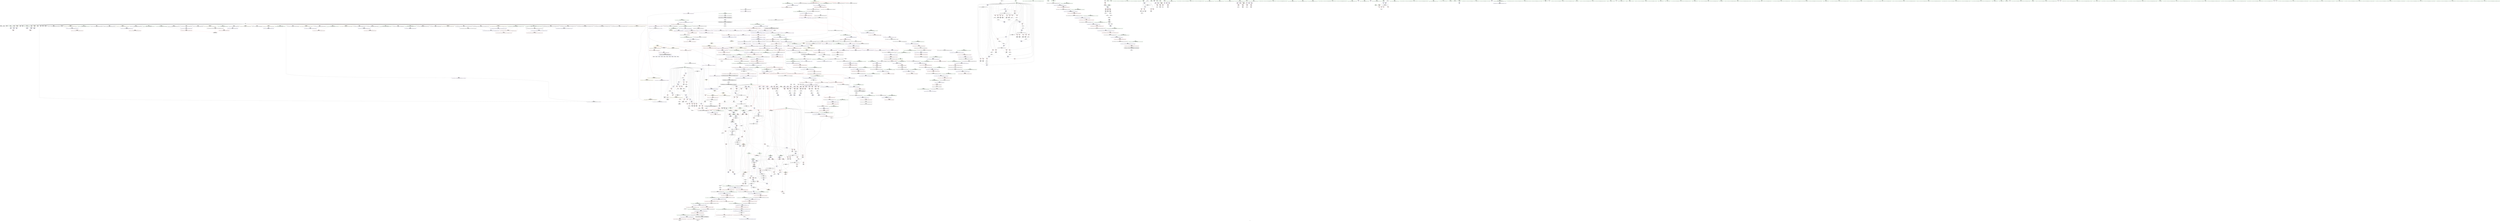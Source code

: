 digraph "SVFG" {
	label="SVFG";

	Node0x55df096c1cf0 [shape=record,color=grey,label="{NodeID: 0\nNullPtr|{|<s43>72}}"];
	Node0x55df096c1cf0 -> Node0x55df09a273c0[style=solid];
	Node0x55df096c1cf0 -> Node0x55df09a274c0[style=solid];
	Node0x55df096c1cf0 -> Node0x55df09a27590[style=solid];
	Node0x55df096c1cf0 -> Node0x55df09a21270[style=solid];
	Node0x55df096c1cf0 -> Node0x55df09a21340[style=solid];
	Node0x55df096c1cf0 -> Node0x55df09a21410[style=solid];
	Node0x55df096c1cf0 -> Node0x55df09a214e0[style=solid];
	Node0x55df096c1cf0 -> Node0x55df09a215b0[style=solid];
	Node0x55df096c1cf0 -> Node0x55df09a21680[style=solid];
	Node0x55df096c1cf0 -> Node0x55df09a21750[style=solid];
	Node0x55df096c1cf0 -> Node0x55df09a21820[style=solid];
	Node0x55df096c1cf0 -> Node0x55df09a218f0[style=solid];
	Node0x55df096c1cf0 -> Node0x55df09a219c0[style=solid];
	Node0x55df096c1cf0 -> Node0x55df09a21a90[style=solid];
	Node0x55df096c1cf0 -> Node0x55df09a21b60[style=solid];
	Node0x55df096c1cf0 -> Node0x55df09a21c30[style=solid];
	Node0x55df096c1cf0 -> Node0x55df09a21d00[style=solid];
	Node0x55df096c1cf0 -> Node0x55df09a21dd0[style=solid];
	Node0x55df096c1cf0 -> Node0x55df09a21ea0[style=solid];
	Node0x55df096c1cf0 -> Node0x55df09a21f70[style=solid];
	Node0x55df096c1cf0 -> Node0x55df09a22040[style=solid];
	Node0x55df096c1cf0 -> Node0x55df09a22110[style=solid];
	Node0x55df096c1cf0 -> Node0x55df09a221e0[style=solid];
	Node0x55df096c1cf0 -> Node0x55df09a222b0[style=solid];
	Node0x55df096c1cf0 -> Node0x55df09a22380[style=solid];
	Node0x55df096c1cf0 -> Node0x55df09a22450[style=solid];
	Node0x55df096c1cf0 -> Node0x55df09a22520[style=solid];
	Node0x55df096c1cf0 -> Node0x55df09a225f0[style=solid];
	Node0x55df096c1cf0 -> Node0x55df09a226c0[style=solid];
	Node0x55df096c1cf0 -> Node0x55df09a22790[style=solid];
	Node0x55df096c1cf0 -> Node0x55df09a22860[style=solid];
	Node0x55df096c1cf0 -> Node0x55df09a22930[style=solid];
	Node0x55df096c1cf0 -> Node0x55df09a22a00[style=solid];
	Node0x55df096c1cf0 -> Node0x55df09a22ad0[style=solid];
	Node0x55df096c1cf0 -> Node0x55df09a22ba0[style=solid];
	Node0x55df096c1cf0 -> Node0x55df09a22c70[style=solid];
	Node0x55df096c1cf0 -> Node0x55df09a22d40[style=solid];
	Node0x55df096c1cf0 -> Node0x55df09a22e10[style=solid];
	Node0x55df096c1cf0 -> Node0x55df09a49810[style=solid];
	Node0x55df096c1cf0 -> Node0x55df09a498e0[style=solid];
	Node0x55df096c1cf0 -> Node0x55df09a499b0[style=solid];
	Node0x55df096c1cf0 -> Node0x55df0954e7c0[style=solid];
	Node0x55df096c1cf0 -> Node0x55df09a6cad0[style=solid];
	Node0x55df096c1cf0:s43 -> Node0x55df09b16470[style=solid,color=red];
	Node0x55df09a33840 [shape=record,color=blue,label="{NodeID: 775\n1160\<--1157\n__first.addr\<--__first\n_ZNSt22__uninitialized_fill_nILb0EE15__uninit_fill_nIPNSt7__cxx1112basic_stringIcSt11char_traitsIcESaIcEEEmS7_EET_S9_T0_RKT1_\n}"];
	Node0x55df09a33840 -> Node0x55df09a42720[style=dashed];
	Node0x55df09a33840 -> Node0x55df09a427f0[style=dashed];
	Node0x55df09a2a650 [shape=record,color=red,label="{NodeID: 443\n342\<--33\n\<--x\nmain\n}"];
	Node0x55df09a2a650 -> Node0x55df09a2cb60[style=solid];
	Node0x55df09a1dbe0 [shape=record,color=green,label="{NodeID: 111\n930\<--931\n__a.addr\<--__a.addr_field_insensitive\n_ZNSt12_Vector_baseINSt7__cxx1112basic_stringIcSt11char_traitsIcESaIcEEESaIS5_EE12_Vector_implC2ERKS6_\n}"];
	Node0x55df09a1dbe0 -> Node0x55df09a41200[style=solid];
	Node0x55df09a1dbe0 -> Node0x55df09a49740[style=solid];
	Node0x55df09b16580 [shape=record,color=black,label="{NodeID: 1661\n1006 = PHI(998, )\n0th arg _ZN9__gnu_cxx13new_allocatorINSt7__cxx1112basic_stringIcSt11char_traitsIcESaIcEEEEC2ERKS7_ }"];
	Node0x55df09b16580 -> Node0x55df09a4a100[style=solid];
	Node0x55df09a3fce0 [shape=record,color=red,label="{NodeID: 554\n714\<--713\n\<--_M_finish\n_ZNKSt6vectorINSt7__cxx1112basic_stringIcSt11char_traitsIcESaIcEEESaIS5_EE4sizeEv\n}"];
	Node0x55df09a3fce0 -> Node0x55df09a2ed80[style=solid];
	Node0x55df09a22ad0 [shape=record,color=black,label="{NodeID: 222\n1221\<--3\n\<--dummyVal\n_ZNSt22__uninitialized_fill_nILb0EE15__uninit_fill_nIPNSt7__cxx1112basic_stringIcSt11char_traitsIcESaIcEEEmS7_EET_S9_T0_RKT1_\n}"];
	Node0x55df09a22ad0 -> Node0x55df09a33f90[style=solid];
	Node0x55df09a45710 [shape=record,color=blue,label="{NodeID: 665\n39\<--193\nmin_x\<--\nmain\n}"];
	Node0x55df09a45710 -> Node0x55df09a3d370[style=dashed];
	Node0x55df09a45710 -> Node0x55df09aa68d0[style=dashed];
	Node0x55df09a30920 [shape=record,color=black,label="{NodeID: 333\n1252\<--1251\n\<--\n_ZSt10_ConstructINSt7__cxx1112basic_stringIcSt11char_traitsIcESaIcEEEJRKS5_EEvPT_DpOT0_\n}"];
	Node0x55df09a30920 -> Node0x55df09a309f0[style=solid];
	Node0x55df09a61bc0 [shape=record,color=grey,label="{NodeID: 1108\n188 = Binary(187, 122, )\n}"];
	Node0x55df09a61bc0 -> Node0x55df09a61d40[style=solid];
	Node0x55df096c1d80 [shape=record,color=green,label="{NodeID: 1\n10\<--1\n.str\<--dummyObj\nGlob }"];
	Node0x55df09a33910 [shape=record,color=blue,label="{NodeID: 776\n1162\<--1158\n__n.addr\<--__n\n_ZNSt22__uninitialized_fill_nILb0EE15__uninit_fill_nIPNSt7__cxx1112basic_stringIcSt11char_traitsIcESaIcEEEmS7_EET_S9_T0_RKT1_\n}"];
	Node0x55df09a33910 -> Node0x55df09a982b0[style=dashed];
	Node0x55df09a2a720 [shape=record,color=red,label="{NodeID: 444\n373\<--33\n\<--x\nmain\n}"];
	Node0x55df09a2a720 -> Node0x55df09a2cf70[style=solid];
	Node0x55df09a1dcb0 [shape=record,color=green,label="{NodeID: 112\n938\<--939\n_ZNSaINSt7__cxx1112basic_stringIcSt11char_traitsIcESaIcEEEEC2ERKS5_\<--_ZNSaINSt7__cxx1112basic_stringIcSt11char_traitsIcESaIcEEEEC2ERKS5__field_insensitive\n}"];
	Node0x55df09b16690 [shape=record,color=black,label="{NodeID: 1662\n1007 = PHI(1000, )\n1st arg _ZN9__gnu_cxx13new_allocatorINSt7__cxx1112basic_stringIcSt11char_traitsIcESaIcEEEEC2ERKS7_ }"];
	Node0x55df09b16690 -> Node0x55df09a4a1d0[style=solid];
	Node0x55df09a3fdb0 [shape=record,color=red,label="{NodeID: 555\n718\<--717\n\<--_M_start\n_ZNKSt6vectorINSt7__cxx1112basic_stringIcSt11char_traitsIcESaIcEEESaIS5_EE4sizeEv\n}"];
	Node0x55df09a3fdb0 -> Node0x55df09a2ee50[style=solid];
	Node0x55df09a22ba0 [shape=record,color=black,label="{NodeID: 223\n1233\<--3\nlpad.val\<--dummyVal\n_ZNSt22__uninitialized_fill_nILb0EE15__uninit_fill_nIPNSt7__cxx1112basic_stringIcSt11char_traitsIcESaIcEEEmS7_EET_S9_T0_RKT1_\n}"];
	Node0x55df09a457e0 [shape=record,color=blue,label="{NodeID: 666\n41\<--196\nmin_y\<--\nmain\n}"];
	Node0x55df09a457e0 -> Node0x55df09aa6dd0[style=dashed];
	Node0x55df09a309f0 [shape=record,color=black,label="{NodeID: 334\n1253\<--1252\n\<--\n_ZSt10_ConstructINSt7__cxx1112basic_stringIcSt11char_traitsIcESaIcEEEJRKS5_EEvPT_DpOT0_\n}"];
	Node0x55df09a61d40 [shape=record,color=grey,label="{NodeID: 1109\n189 = Binary(188, 117, )\n}"];
	Node0x55df09a61d40 -> Node0x55df09a45640[style=solid];
	Node0x55df099ee410 [shape=record,color=green,label="{NodeID: 2\n12\<--1\n.str.1\<--dummyObj\nGlob }"];
	Node0x55df09a339e0 [shape=record,color=blue,label="{NodeID: 777\n1164\<--1159\n__x.addr\<--__x\n_ZNSt22__uninitialized_fill_nILb0EE15__uninit_fill_nIPNSt7__cxx1112basic_stringIcSt11char_traitsIcESaIcEEEmS7_EET_S9_T0_RKT1_\n}"];
	Node0x55df09a339e0 -> Node0x55df09a42a60[style=dashed];
	Node0x55df09a2a7f0 [shape=record,color=red,label="{NodeID: 445\n407\<--33\n\<--x\nmain\n}"];
	Node0x55df09a2a7f0 -> Node0x55df09a2d5f0[style=solid];
	Node0x55df09a982b0 [shape=record,color=black,label="{NodeID: 1220\nMR_204V_3 = PHI(MR_204V_4, MR_204V_2, )\npts\{1163 \}\n}"];
	Node0x55df09a982b0 -> Node0x55df09a428c0[style=dashed];
	Node0x55df09a982b0 -> Node0x55df09a42990[style=dashed];
	Node0x55df09a982b0 -> Node0x55df09a33b80[style=dashed];
	Node0x55df09a1ddb0 [shape=record,color=green,label="{NodeID: 113\n950\<--951\nthis.addr\<--this.addr_field_insensitive\n_ZNSt12_Vector_baseINSt7__cxx1112basic_stringIcSt11char_traitsIcESaIcEEESaIS5_EE17_M_create_storageEm\n}"];
	Node0x55df09a1ddb0 -> Node0x55df09a412d0[style=solid];
	Node0x55df09a1ddb0 -> Node0x55df09a49a80[style=solid];
	Node0x55df09b167a0 [shape=record,color=black,label="{NodeID: 1663\n1100 = PHI(872, )\n0th arg _ZSt24__uninitialized_fill_n_aIPNSt7__cxx1112basic_stringIcSt11char_traitsIcESaIcEEEmS5_S5_ET_S7_T0_RKT1_RSaIT2_E }"];
	Node0x55df09b167a0 -> Node0x55df09a4a920[style=solid];
	Node0x55df09a3fe80 [shape=record,color=red,label="{NodeID: 556\n732\<--729\n\<--c.addr\n_Z7getCodec\n}"];
	Node0x55df09a3fe80 -> Node0x55df09a2eff0[style=solid];
	Node0x55df09a22c70 [shape=record,color=black,label="{NodeID: 224\n1234\<--3\nlpad.val5\<--dummyVal\n_ZNSt22__uninitialized_fill_nILb0EE15__uninit_fill_nIPNSt7__cxx1112basic_stringIcSt11char_traitsIcESaIcEEEmS7_EET_S9_T0_RKT1_\n}"];
	Node0x55df09a458b0 [shape=record,color=blue,label="{NodeID: 667\n43\<--199\nmax_x\<--\nmain\n}"];
	Node0x55df09a458b0 -> Node0x55df09a3d510[style=dashed];
	Node0x55df09a458b0 -> Node0x55df09aa72d0[style=dashed];
	Node0x55df09a30ac0 [shape=record,color=black,label="{NodeID: 335\n1262\<--1267\n_ZSt11__addressofINSt7__cxx1112basic_stringIcSt11char_traitsIcESaIcEEEEPT_RS6__ret\<--\n_ZSt11__addressofINSt7__cxx1112basic_stringIcSt11char_traitsIcESaIcEEEEPT_RS6_\n|{<s0>78|<s1>91}}"];
	Node0x55df09a30ac0:s0 -> Node0x55df09b13cf0[style=solid,color=blue];
	Node0x55df09a30ac0:s1 -> Node0x55df09b14140[style=solid,color=blue];
	Node0x55df09a61ec0 [shape=record,color=grey,label="{NodeID: 1110\n352 = Binary(351, 66, )\n}"];
	Node0x55df09a61ec0 -> Node0x55df09a372c0[style=solid];
	Node0x55df09a04a70 [shape=record,color=green,label="{NodeID: 3\n14\<--1\n_ZL2dx\<--dummyObj\nGlob }"];
	Node0x55df09a33ab0 [shape=record,color=blue,label="{NodeID: 778\n1166\<--1175\n__cur\<--\n_ZNSt22__uninitialized_fill_nILb0EE15__uninit_fill_nIPNSt7__cxx1112basic_stringIcSt11char_traitsIcESaIcEEEmS7_EET_S9_T0_RKT1_\n}"];
	Node0x55df09a33ab0 -> Node0x55df09aa3bd0[style=dashed];
	Node0x55df09a2a8c0 [shape=record,color=red,label="{NodeID: 446\n419\<--33\n\<--x\nmain\n}"];
	Node0x55df09a2a8c0 -> Node0x55df09a37bc0[style=solid];
	Node0x55df09aa3bd0 [shape=record,color=black,label="{NodeID: 1221\nMR_208V_3 = PHI(MR_208V_4, MR_208V_2, )\npts\{1167 \}\n}"];
	Node0x55df09aa3bd0 -> Node0x55df09a42b30[style=dashed];
	Node0x55df09aa3bd0 -> Node0x55df09a42c00[style=dashed];
	Node0x55df09aa3bd0 -> Node0x55df09a42cd0[style=dashed];
	Node0x55df09aa3bd0 -> Node0x55df09a42da0[style=dashed];
	Node0x55df09aa3bd0 -> Node0x55df09a33c50[style=dashed];
	Node0x55df09a23290 [shape=record,color=green,label="{NodeID: 114\n952\<--953\n__n.addr\<--__n.addr_field_insensitive\n_ZNSt12_Vector_baseINSt7__cxx1112basic_stringIcSt11char_traitsIcESaIcEEESaIS5_EE17_M_create_storageEm\n}"];
	Node0x55df09a23290 -> Node0x55df09a413a0[style=solid];
	Node0x55df09a23290 -> Node0x55df09a41470[style=solid];
	Node0x55df09a23290 -> Node0x55df09a49b50[style=solid];
	Node0x55df09b168b0 [shape=record,color=black,label="{NodeID: 1664\n1101 = PHI(873, )\n1st arg _ZSt24__uninitialized_fill_n_aIPNSt7__cxx1112basic_stringIcSt11char_traitsIcESaIcEEEmS5_S5_ET_S7_T0_RKT1_RSaIT2_E }"];
	Node0x55df09b168b0 -> Node0x55df09a4a9f0[style=solid];
	Node0x55df09a3ff50 [shape=record,color=red,label="{NodeID: 557\n737\<--729\n\<--c.addr\n_Z7getCodec\n}"];
	Node0x55df09a3ff50 -> Node0x55df09a2f0c0[style=solid];
	Node0x55df09a22d40 [shape=record,color=black,label="{NodeID: 225\n1236\<--3\n\<--dummyVal\n_ZNSt22__uninitialized_fill_nILb0EE15__uninit_fill_nIPNSt7__cxx1112basic_stringIcSt11char_traitsIcESaIcEEEmS7_EET_S9_T0_RKT1_\n}"];
	Node0x55df09a45980 [shape=record,color=blue,label="{NodeID: 668\n45\<--202\nmax_y\<--\nmain\n}"];
	Node0x55df09a45980 -> Node0x55df09aa77d0[style=dashed];
	Node0x55df09a30b90 [shape=record,color=black,label="{NodeID: 336\n1297\<--1302\n_ZSt7forwardIRKNSt7__cxx1112basic_stringIcSt11char_traitsIcESaIcEEEEOT_RNSt16remove_referenceIS8_E4typeE_ret\<--\n_ZSt7forwardIRKNSt7__cxx1112basic_stringIcSt11char_traitsIcESaIcEEEEOT_RNSt16remove_referenceIS8_E4typeE\n|{<s0>86}}"];
	Node0x55df09a30b90:s0 -> Node0x55df09b13f00[style=solid,color=blue];
	Node0x55df09a372c0 [shape=record,color=grey,label="{NodeID: 1111\n353 = Binary(352, 117, )\n}"];
	Node0x55df09a372c0 -> Node0x55df09a46750[style=solid];
	Node0x55df09a1a9a0 [shape=record,color=green,label="{NodeID: 4\n15\<--1\n_ZL2dy\<--dummyObj\nGlob }"];
	Node0x55df09a33b80 [shape=record,color=blue,label="{NodeID: 779\n1162\<--1191\n__n.addr\<--dec\n_ZNSt22__uninitialized_fill_nILb0EE15__uninit_fill_nIPNSt7__cxx1112basic_stringIcSt11char_traitsIcESaIcEEEmS7_EET_S9_T0_RKT1_\n}"];
	Node0x55df09a33b80 -> Node0x55df09a982b0[style=dashed];
	Node0x55df09a2a990 [shape=record,color=red,label="{NodeID: 447\n436\<--33\n\<--x\nmain\n}"];
	Node0x55df09a2a990 -> Node0x55df09a2dba0[style=solid];
	Node0x55df09a23320 [shape=record,color=green,label="{NodeID: 115\n959\<--960\n_ZNSt12_Vector_baseINSt7__cxx1112basic_stringIcSt11char_traitsIcESaIcEEESaIS5_EE11_M_allocateEm\<--_ZNSt12_Vector_baseINSt7__cxx1112basic_stringIcSt11char_traitsIcESaIcEEESaIS5_EE11_M_allocateEm_field_insensitive\n}"];
	Node0x55df09b169c0 [shape=record,color=black,label="{NodeID: 1665\n1102 = PHI(874, )\n2nd arg _ZSt24__uninitialized_fill_n_aIPNSt7__cxx1112basic_stringIcSt11char_traitsIcESaIcEEEmS5_S5_ET_S7_T0_RKT1_RSaIT2_E }"];
	Node0x55df09b169c0 -> Node0x55df09a33290[style=solid];
	Node0x55df09a40020 [shape=record,color=red,label="{NodeID: 558\n742\<--729\n\<--c.addr\n_Z7getCodec\n}"];
	Node0x55df09a40020 -> Node0x55df09a2f190[style=solid];
	Node0x55df09a22e10 [shape=record,color=black,label="{NodeID: 226\n1237\<--3\n\<--dummyVal\n_ZNSt22__uninitialized_fill_nILb0EE15__uninit_fill_nIPNSt7__cxx1112basic_stringIcSt11char_traitsIcESaIcEEEmS7_EET_S9_T0_RKT1_\n|{<s0>85}}"];
	Node0x55df09a22e10:s0 -> Node0x55df09b15a60[style=solid,color=red];
	Node0x55df09a45a50 [shape=record,color=blue,label="{NodeID: 669\n29\<--206\ni\<--inc51\nmain\n}"];
	Node0x55df09a45a50 -> Node0x55df09a29130[style=dashed];
	Node0x55df09a45a50 -> Node0x55df09a29200[style=dashed];
	Node0x55df09a45a50 -> Node0x55df09a292d0[style=dashed];
	Node0x55df09a45a50 -> Node0x55df09a45a50[style=dashed];
	Node0x55df09a45a50 -> Node0x55df09a45e60[style=dashed];
	Node0x55df09a30c60 [shape=record,color=black,label="{NodeID: 337\n1358\<--1357\n\<--_M_impl\n_ZNSt12_Vector_baseINSt7__cxx1112basic_stringIcSt11char_traitsIcESaIcEEESaIS5_EE13_M_deallocateEPS5_m\n|{<s0>94}}"];
	Node0x55df09a30c60:s0 -> Node0x55df09b196c0[style=solid,color=red];
	Node0x55df09a37440 [shape=record,color=grey,label="{NodeID: 1112\n500 = Binary(499, 66, )\n}"];
	Node0x55df09a37440 -> Node0x55df09a47450[style=solid];
	Node0x55df09a1b0f0 [shape=record,color=green,label="{NodeID: 5\n16\<--1\n_ZL2wb\<--dummyObj\nGlob }"];
	Node0x55df09a33c50 [shape=record,color=blue,label="{NodeID: 780\n1166\<--1195\n__cur\<--incdec.ptr\n_ZNSt22__uninitialized_fill_nILb0EE15__uninit_fill_nIPNSt7__cxx1112basic_stringIcSt11char_traitsIcESaIcEEEmS7_EET_S9_T0_RKT1_\n}"];
	Node0x55df09a33c50 -> Node0x55df09aa3bd0[style=dashed];
	Node0x55df09a2aa60 [shape=record,color=red,label="{NodeID: 448\n110\<--35\n\<--y\nmain\n}"];
	Node0x55df09a2aa60 -> Node0x55df09a387c0[style=solid];
	Node0x55df09a23420 [shape=record,color=green,label="{NodeID: 116\n981\<--982\nthis.addr\<--this.addr_field_insensitive\n_ZNSt12_Vector_baseINSt7__cxx1112basic_stringIcSt11char_traitsIcESaIcEEESaIS5_EE12_Vector_implD2Ev\n}"];
	Node0x55df09a23420 -> Node0x55df09a416e0[style=solid];
	Node0x55df09a23420 -> Node0x55df09a49e90[style=solid];
	Node0x55df09b16ad0 [shape=record,color=black,label="{NodeID: 1666\n1103 = PHI(876, )\n3rd arg _ZSt24__uninitialized_fill_n_aIPNSt7__cxx1112basic_stringIcSt11char_traitsIcESaIcEEEmS5_S5_ET_S7_T0_RKT1_RSaIT2_E }"];
	Node0x55df09b16ad0 -> Node0x55df09a33360[style=solid];
	Node0x55df09a400f0 [shape=record,color=red,label="{NodeID: 559\n767\<--760\nthis1\<--this.addr\n_ZNSt6vectorINSt7__cxx1112basic_stringIcSt11char_traitsIcESaIcEEESaIS5_EED2Ev\n}"];
	Node0x55df09a400f0 -> Node0x55df09a2f400[style=solid];
	Node0x55df09a400f0 -> Node0x55df09a2f4d0[style=solid];
	Node0x55df09a400f0 -> Node0x55df09a2f5a0[style=solid];
	Node0x55df09a400f0 -> Node0x55df09a2f670[style=solid];
	Node0x55df09a400f0 -> Node0x55df09a2f740[style=solid];
	Node0x55df09a22ee0 [shape=record,color=black,label="{NodeID: 227\n22\<--60\nmain_ret\<--\nmain\n}"];
	Node0x55df09a45b20 [shape=record,color=blue,label="{NodeID: 670\n37\<--60\nd\<--\nmain\n}"];
	Node0x55df09a45b20 -> Node0x55df09a3b630[style=dashed];
	Node0x55df09a45b20 -> Node0x55df09a3b700[style=dashed];
	Node0x55df09a45b20 -> Node0x55df09a3b7d0[style=dashed];
	Node0x55df09a45b20 -> Node0x55df09a3b8a0[style=dashed];
	Node0x55df09a45b20 -> Node0x55df09a3b970[style=dashed];
	Node0x55df09a45b20 -> Node0x55df09a3ba40[style=dashed];
	Node0x55df09a45b20 -> Node0x55df09a3bb10[style=dashed];
	Node0x55df09a45b20 -> Node0x55df09a3bbe0[style=dashed];
	Node0x55df09a45b20 -> Node0x55df09a3bcb0[style=dashed];
	Node0x55df09a45b20 -> Node0x55df09a46750[style=dashed];
	Node0x55df09a45b20 -> Node0x55df09a46820[style=dashed];
	Node0x55df09a45b20 -> Node0x55df09a46a90[style=dashed];
	Node0x55df09a45b20 -> Node0x55df09a9d1b0[style=dashed];
	Node0x55df09a30d30 [shape=record,color=black,label="{NodeID: 338\n1380\<--1379\n\<--\n_ZNSt16allocator_traitsISaINSt7__cxx1112basic_stringIcSt11char_traitsIcESaIcEEEEE10deallocateERS6_PS5_m\n|{<s0>95}}"];
	Node0x55df09a30d30:s0 -> Node0x55df09b19b30[style=solid,color=red];
	Node0x55df09a375c0 [shape=record,color=grey,label="{NodeID: 1113\n721 = Binary(719, 720, )\n}"];
	Node0x55df09a375c0 -> Node0x55df09a381c0[style=solid];
	Node0x55df09a1b180 [shape=record,color=green,label="{NodeID: 6\n17\<--1\n_ZL2wf\<--dummyObj\nGlob }"];
	Node0x55df09a33d20 [shape=record,color=blue,label="{NodeID: 781\n1168\<--1199\nexn.slot\<--\n_ZNSt22__uninitialized_fill_nILb0EE15__uninit_fill_nIPNSt7__cxx1112basic_stringIcSt11char_traitsIcESaIcEEEmS7_EET_S9_T0_RKT1_\n}"];
	Node0x55df09a33d20 -> Node0x55df09a42e70[style=dashed];
	Node0x55df09a33d20 -> Node0x55df09a33ec0[style=dashed];
	Node0x55df09a2ab30 [shape=record,color=red,label="{NodeID: 449\n178\<--35\n\<--y\nmain\n}"];
	Node0x55df09a2ab30 -> Node0x55df09a6b150[style=solid];
	Node0x55df09a234f0 [shape=record,color=green,label="{NodeID: 117\n991\<--992\nthis.addr\<--this.addr_field_insensitive\n_ZNSaINSt7__cxx1112basic_stringIcSt11char_traitsIcESaIcEEEEC2ERKS5_\n}"];
	Node0x55df09a234f0 -> Node0x55df09a417b0[style=solid];
	Node0x55df09a234f0 -> Node0x55df09a49f60[style=solid];
	Node0x55df09b16be0 [shape=record,color=black,label="{NodeID: 1667\n706 = PHI(47, 47, )\n0th arg _ZNKSt6vectorINSt7__cxx1112basic_stringIcSt11char_traitsIcESaIcEEESaIS5_EE4sizeEv }"];
	Node0x55df09b16be0 -> Node0x55df09a48700[style=solid];
	Node0x55df09a401c0 [shape=record,color=red,label="{NodeID: 560\n794\<--762\nexn\<--exn.slot\n_ZNSt6vectorINSt7__cxx1112basic_stringIcSt11char_traitsIcESaIcEEESaIS5_EED2Ev\n|{<s0>57}}"];
	Node0x55df09a401c0:s0 -> Node0x55df09b15a60[style=solid,color=red];
	Node0x55df09a22fb0 [shape=record,color=black,label="{NodeID: 228\n87\<--86\nidxprom\<--add\nmain\n}"];
	Node0x55df09a45bf0 [shape=record,color=blue,label="{NodeID: 671\n33\<--242\nx\<--sub62\nmain\n}"];
	Node0x55df09a45bf0 -> Node0x55df09a2a3e0[style=dashed];
	Node0x55df09a45bf0 -> Node0x55df09a2a4b0[style=dashed];
	Node0x55df09a45bf0 -> Node0x55df09a2a580[style=dashed];
	Node0x55df09a45bf0 -> Node0x55df09a2a720[style=dashed];
	Node0x55df09a45bf0 -> Node0x55df09a2a7f0[style=dashed];
	Node0x55df09a45bf0 -> Node0x55df09a2a8c0[style=dashed];
	Node0x55df09a45bf0 -> Node0x55df09a464e0[style=dashed];
	Node0x55df09a45bf0 -> Node0x55df09a46d00[style=dashed];
	Node0x55df09a45bf0 -> Node0x55df09a96c90[style=dashed];
	Node0x55df09a45bf0 -> Node0x55df09a9c7b0[style=dashed];
	Node0x55df09a45bf0 -> Node0x55df09aaa4d0[style=dashed];
	Node0x55df09a30e00 [shape=record,color=black,label="{NodeID: 339\n1402\<--1401\n\<--\n_ZN9__gnu_cxx13new_allocatorINSt7__cxx1112basic_stringIcSt11char_traitsIcESaIcEEEE10deallocateEPS6_m\n}"];
	Node0x55df09a37740 [shape=record,color=grey,label="{NodeID: 1114\n412 = Binary(411, 403, )\n}"];
	Node0x55df09a37740 -> Node0x55df09a2d790[style=solid];
	Node0x55df09a1b210 [shape=record,color=green,label="{NodeID: 7\n18\<--1\n.str.2\<--dummyObj\nGlob }"];
	Node0x55df09a33df0 [shape=record,color=blue,label="{NodeID: 782\n1170\<--1201\nehselector.slot\<--\n_ZNSt22__uninitialized_fill_nILb0EE15__uninit_fill_nIPNSt7__cxx1112basic_stringIcSt11char_traitsIcESaIcEEEmS7_EET_S9_T0_RKT1_\n}"];
	Node0x55df09a33df0 -> Node0x55df09a33f90[style=dashed];
	Node0x55df09a2ac00 [shape=record,color=red,label="{NodeID: 450\n251\<--35\n\<--y\nmain\n}"];
	Node0x55df09a2ac00 -> Node0x55df09a2be60[style=solid];
	Node0x55df09a235c0 [shape=record,color=green,label="{NodeID: 118\n993\<--994\n__a.addr\<--__a.addr_field_insensitive\n_ZNSaINSt7__cxx1112basic_stringIcSt11char_traitsIcESaIcEEEEC2ERKS5_\n}"];
	Node0x55df09a235c0 -> Node0x55df09a41880[style=solid];
	Node0x55df09a235c0 -> Node0x55df09a4a030[style=solid];
	Node0x55df09b16d30 [shape=record,color=black,label="{NodeID: 1668\n1272 = PHI(1208, 1422, )\n0th arg _ZSt8_DestroyIPNSt7__cxx1112basic_stringIcSt11char_traitsIcESaIcEEEEvT_S7_ }"];
	Node0x55df09b16d30 -> Node0x55df09a342d0[style=solid];
	Node0x55df09a40290 [shape=record,color=red,label="{NodeID: 561\n771\<--770\n\<--_M_start\n_ZNSt6vectorINSt7__cxx1112basic_stringIcSt11char_traitsIcESaIcEEESaIS5_EED2Ev\n|{<s0>54}}"];
	Node0x55df09a40290:s0 -> Node0x55df09b17520[style=solid,color=red];
	Node0x55df09a23080 [shape=record,color=black,label="{NodeID: 229\n94\<--93\nidxprom4\<--\nmain\n}"];
	Node0x55df09a45cc0 [shape=record,color=blue,label="{NodeID: 672\n35\<--245\ny\<--sub63\nmain\n}"];
	Node0x55df09a45cc0 -> Node0x55df09a2ac00[style=dashed];
	Node0x55df09a45cc0 -> Node0x55df09a2acd0[style=dashed];
	Node0x55df09a45cc0 -> Node0x55df09a2ada0[style=dashed];
	Node0x55df09a45cc0 -> Node0x55df09a2af40[style=dashed];
	Node0x55df09a45cc0 -> Node0x55df09a2b010[style=dashed];
	Node0x55df09a45cc0 -> Node0x55df09a2b0e0[style=dashed];
	Node0x55df09a45cc0 -> Node0x55df09a465b0[style=dashed];
	Node0x55df09a45cc0 -> Node0x55df09a46dd0[style=dashed];
	Node0x55df09a45cc0 -> Node0x55df09a97190[style=dashed];
	Node0x55df09a45cc0 -> Node0x55df09a9ccb0[style=dashed];
	Node0x55df09a45cc0 -> Node0x55df09aaa9d0[style=dashed];
	Node0x55df09a30ed0 [shape=record,color=purple,label="{NodeID: 340\n73\<--4\n\<--p1\nmain\n}"];
	Node0x55df09a378c0 [shape=record,color=grey,label="{NodeID: 1115\n1191 = Binary(1190, 1192, )\n}"];
	Node0x55df09a378c0 -> Node0x55df09a33b80[style=solid];
	Node0x55df09a1b2a0 [shape=record,color=green,label="{NodeID: 8\n60\<--1\n\<--dummyObj\nCan only get source location for instruction, argument, global var or function.}"];
	Node0x55df09a33ec0 [shape=record,color=blue,label="{NodeID: 783\n1168\<--1219\nexn.slot\<--\n_ZNSt22__uninitialized_fill_nILb0EE15__uninit_fill_nIPNSt7__cxx1112basic_stringIcSt11char_traitsIcESaIcEEEmS7_EET_S9_T0_RKT1_\n}"];
	Node0x55df09a33ec0 -> Node0x55df09a42f40[style=dashed];
	Node0x55df09a2acd0 [shape=record,color=red,label="{NodeID: 451\n310\<--35\n\<--y\nmain\n}"];
	Node0x55df09a2acd0 -> Node0x55df09a2c4e0[style=solid];
	Node0x55df09a23690 [shape=record,color=green,label="{NodeID: 119\n1002\<--1003\n_ZN9__gnu_cxx13new_allocatorINSt7__cxx1112basic_stringIcSt11char_traitsIcESaIcEEEEC2ERKS7_\<--_ZN9__gnu_cxx13new_allocatorINSt7__cxx1112basic_stringIcSt11char_traitsIcESaIcEEEEC2ERKS7__field_insensitive\n}"];
	Node0x55df09b16e80 [shape=record,color=black,label="{NodeID: 1669\n1273 = PHI(1209, 1423, )\n1st arg _ZSt8_DestroyIPNSt7__cxx1112basic_stringIcSt11char_traitsIcESaIcEEEEvT_S7_ }"];
	Node0x55df09b16e80 -> Node0x55df09a343a0[style=solid];
	Node0x55df09a40360 [shape=record,color=red,label="{NodeID: 562\n775\<--774\n\<--_M_finish\n_ZNSt6vectorINSt7__cxx1112basic_stringIcSt11char_traitsIcESaIcEEESaIS5_EED2Ev\n|{<s0>54}}"];
	Node0x55df09a40360:s0 -> Node0x55df09b17630[style=solid,color=red];
	Node0x55df09a23150 [shape=record,color=black,label="{NodeID: 230\n97\<--96\nconv\<--\nmain\n}"];
	Node0x55df09a45d90 [shape=record,color=blue,label="{NodeID: 673\n258\<--264\ncall71\<--conv73\nmain\n}"];
	Node0x55df09a30fa0 [shape=record,color=purple,label="{NodeID: 341\n88\<--4\narrayidx\<--p1\nmain\n}"];
	Node0x55df09a30fa0 -> Node0x55df09a3c8e0[style=solid];
	Node0x55df09a37a40 [shape=record,color=grey,label="{NodeID: 1116\n427 = Binary(426, 425, )\n}"];
	Node0x55df09a37a40 -> Node0x55df09a46dd0[style=solid];
	Node0x55df09a1b360 [shape=record,color=green,label="{NodeID: 9\n66\<--1\n\<--dummyObj\nCan only get source location for instruction, argument, global var or function.}"];
	Node0x55df09a33f90 [shape=record,color=blue,label="{NodeID: 784\n1170\<--1221\nehselector.slot\<--\n_ZNSt22__uninitialized_fill_nILb0EE15__uninit_fill_nIPNSt7__cxx1112basic_stringIcSt11char_traitsIcESaIcEEEmS7_EET_S9_T0_RKT1_\n}"];
	Node0x55df09a33f90 -> Node0x55df09a43010[style=dashed];
	Node0x55df09a2ada0 [shape=record,color=red,label="{NodeID: 452\n332\<--35\n\<--y\nmain\n}"];
	Node0x55df09a2ada0 -> Node0x55df09a3a8c0[style=solid];
	Node0x55df09a23790 [shape=record,color=green,label="{NodeID: 120\n1008\<--1009\nthis.addr\<--this.addr_field_insensitive\n_ZN9__gnu_cxx13new_allocatorINSt7__cxx1112basic_stringIcSt11char_traitsIcESaIcEEEEC2ERKS7_\n}"];
	Node0x55df09a23790 -> Node0x55df09a41950[style=solid];
	Node0x55df09a23790 -> Node0x55df09a4a100[style=solid];
	Node0x55df09b16fd0 [shape=record,color=black,label="{NodeID: 1670\n1133 = PHI(1116, )\n0th arg _ZSt20uninitialized_fill_nIPNSt7__cxx1112basic_stringIcSt11char_traitsIcESaIcEEEmS5_ET_S7_T0_RKT1_ }"];
	Node0x55df09b16fd0 -> Node0x55df09a33500[style=solid];
	Node0x55df09a40430 [shape=record,color=red,label="{NodeID: 563\n804\<--801\nthis1\<--this.addr\n_ZN9__gnu_cxx13new_allocatorINSt7__cxx1112basic_stringIcSt11char_traitsIcESaIcEEEEC2Ev\n}"];
	Node0x55df09a2b680 [shape=record,color=black,label="{NodeID: 231\n100\<--99\nidxprom6\<--\nmain\n}"];
	Node0x55df09a45e60 [shape=record,color=blue,label="{NodeID: 674\n29\<--66\ni\<--\nmain\n}"];
	Node0x55df09a45e60 -> Node0x55df09a293a0[style=dashed];
	Node0x55df09a45e60 -> Node0x55df09a29470[style=dashed];
	Node0x55df09a45e60 -> Node0x55df09a29540[style=dashed];
	Node0x55df09a45e60 -> Node0x55df09a468f0[style=dashed];
	Node0x55df09a45e60 -> Node0x55df09a46b60[style=dashed];
	Node0x55df09a31070 [shape=record,color=purple,label="{NodeID: 342\n95\<--4\narrayidx5\<--p1\nmain\n}"];
	Node0x55df09a31070 -> Node0x55df09a3c9b0[style=solid];
	Node0x55df09a37bc0 [shape=record,color=grey,label="{NodeID: 1117\n420 = Binary(419, 418, )\n}"];
	Node0x55df09a37bc0 -> Node0x55df09a46d00[style=solid];
	Node0x55df09a1b460 [shape=record,color=green,label="{NodeID: 10\n91\<--1\n\<--dummyObj\nCan only get source location for instruction, argument, global var or function.}"];
	Node0x55df09a34060 [shape=record,color=blue,label="{NodeID: 785\n1245\<--1243\n__p.addr\<--__p\n_ZSt10_ConstructINSt7__cxx1112basic_stringIcSt11char_traitsIcESaIcEEEJRKS5_EEvPT_DpOT0_\n}"];
	Node0x55df09a34060 -> Node0x55df09a430e0[style=dashed];
	Node0x55df09a2ae70 [shape=record,color=red,label="{NodeID: 453\n339\<--35\n\<--y\nmain\n}"];
	Node0x55df09a2ae70 -> Node0x55df09a2ca90[style=solid];
	Node0x55df09a23860 [shape=record,color=green,label="{NodeID: 121\n1010\<--1011\n.addr\<--.addr_field_insensitive\n_ZN9__gnu_cxx13new_allocatorINSt7__cxx1112basic_stringIcSt11char_traitsIcESaIcEEEEC2ERKS7_\n}"];
	Node0x55df09a23860 -> Node0x55df09a4a1d0[style=solid];
	Node0x55df09b170e0 [shape=record,color=black,label="{NodeID: 1671\n1134 = PHI(1117, )\n1st arg _ZSt20uninitialized_fill_nIPNSt7__cxx1112basic_stringIcSt11char_traitsIcESaIcEEEmS5_ET_S7_T0_RKT1_ }"];
	Node0x55df09b170e0 -> Node0x55df09a335d0[style=solid];
	Node0x55df09a40500 [shape=record,color=red,label="{NodeID: 564\n811\<--808\nthis1\<--this.addr\n_ZN9__gnu_cxx13new_allocatorINSt7__cxx1112basic_stringIcSt11char_traitsIcESaIcEEEED2Ev\n}"];
	Node0x55df09ab6610 [shape=record,color=yellow,style=double,label="{NodeID: 1339\n36V_1 = ENCHI(MR_36V_0)\npts\{480000 \}\nFun[_ZNSt6vectorINSt7__cxx1112basic_stringIcSt11char_traitsIcESaIcEEESaIS5_EE18_M_fill_initializeEmRKS5_]}"];
	Node0x55df09ab6610 -> Node0x55df09a40c50[style=dashed];
	Node0x55df09a2b710 [shape=record,color=black,label="{NodeID: 232\n107\<--106\nidxprom9\<--\nmain\n}"];
	Node0x55df09a45f30 [shape=record,color=blue,label="{NodeID: 675\n53\<--282\nexn.slot\<--\nmain\n}"];
	Node0x55df09a45f30 -> Node0x55df09a3c740[style=dashed];
	Node0x55df09a31140 [shape=record,color=purple,label="{NodeID: 343\n271\<--4\narrayidx77\<--p1\nmain\n}"];
	Node0x55df09a31140 -> Node0x55df09a3d780[style=solid];
	Node0x55df09a37d40 [shape=record,color=grey,label="{NodeID: 1118\n906 = Binary(904, 905, )\n}"];
	Node0x55df09a37d40 -> Node0x55df09a38040[style=solid];
	Node0x55df09a1b560 [shape=record,color=green,label="{NodeID: 11\n117\<--1\n\<--dummyObj\nCan only get source location for instruction, argument, global var or function.}"];
	Node0x55df09a34130 [shape=record,color=blue,label="{NodeID: 786\n1247\<--1244\n__args.addr\<--__args\n_ZSt10_ConstructINSt7__cxx1112basic_stringIcSt11char_traitsIcESaIcEEEJRKS5_EEvPT_DpOT0_\n}"];
	Node0x55df09a34130 -> Node0x55df09a431b0[style=dashed];
	Node0x55df09a2af40 [shape=record,color=red,label="{NodeID: 454\n370\<--35\n\<--y\nmain\n}"];
	Node0x55df09a2af40 -> Node0x55df09a2cea0[style=solid];
	Node0x55df09a23930 [shape=record,color=green,label="{NodeID: 122\n1019\<--1020\nthis.addr\<--this.addr_field_insensitive\n_ZNSt12_Vector_baseINSt7__cxx1112basic_stringIcSt11char_traitsIcESaIcEEESaIS5_EE11_M_allocateEm\n}"];
	Node0x55df09a23930 -> Node0x55df09a41a20[style=solid];
	Node0x55df09a23930 -> Node0x55df09a4a2a0[style=solid];
	Node0x55df09b171f0 [shape=record,color=black,label="{NodeID: 1672\n1135 = PHI(1118, )\n2nd arg _ZSt20uninitialized_fill_nIPNSt7__cxx1112basic_stringIcSt11char_traitsIcESaIcEEEmS5_ET_S7_T0_RKT1_ }"];
	Node0x55df09b171f0 -> Node0x55df09a336a0[style=solid];
	Node0x55df09a405d0 [shape=record,color=red,label="{NodeID: 565\n830\<--817\nthis1\<--this.addr\n_ZNSt12_Vector_baseINSt7__cxx1112basic_stringIcSt11char_traitsIcESaIcEEESaIS5_EEC2EmRKS6_\n|{|<s1>59}}"];
	Node0x55df09a405d0 -> Node0x55df09a32ce0[style=solid];
	Node0x55df09a405d0:s1 -> Node0x55df09b18690[style=solid,color=red];
	Node0x55df09a2b7e0 [shape=record,color=black,label="{NodeID: 233\n156\<--155\nidxprom25\<--add24\nmain\n}"];
	Node0x55df09a46000 [shape=record,color=blue,label="{NodeID: 676\n55\<--284\nehselector.slot\<--\nmain\n}"];
	Node0x55df09a46000 -> Node0x55df09a3c810[style=dashed];
	Node0x55df09a31210 [shape=record,color=purple,label="{NodeID: 344\n277\<--4\narrayidx81\<--p1\nmain\n}"];
	Node0x55df09a31210 -> Node0x55df09a3d850[style=solid];
	Node0x55df09a37ec0 [shape=record,color=grey,label="{NodeID: 1119\n505 = Binary(504, 66, )\n}"];
	Node0x55df09a37ec0 -> Node0x55df09a47520[style=solid];
	Node0x55df09a1b660 [shape=record,color=green,label="{NodeID: 12\n122\<--1\n\<--dummyObj\nCan only get source location for instruction, argument, global var or function.}"];
	Node0x55df09a34200 [shape=record,color=blue,label="{NodeID: 787\n1264\<--1263\n__r.addr\<--__r\n_ZSt11__addressofINSt7__cxx1112basic_stringIcSt11char_traitsIcESaIcEEEEPT_RS6_\n}"];
	Node0x55df09a34200 -> Node0x55df09a43280[style=dashed];
	Node0x55df09a2b010 [shape=record,color=red,label="{NodeID: 455\n404\<--35\n\<--y\nmain\n}"];
	Node0x55df09a2b010 -> Node0x55df09a2d520[style=solid];
	Node0x55df09aa68d0 [shape=record,color=black,label="{NodeID: 1230\nMR_20V_6 = PHI(MR_20V_7, MR_20V_4, )\npts\{40 \}\n|{|<s5>7}}"];
	Node0x55df09aa68d0 -> Node0x55df09a3c260[style=dashed];
	Node0x55df09aa68d0 -> Node0x55df09a3c330[style=dashed];
	Node0x55df09aa68d0 -> Node0x55df09a3d2a0[style=dashed];
	Node0x55df09aa68d0 -> Node0x55df09a45710[style=dashed];
	Node0x55df09aa68d0 -> Node0x55df09aab3d0[style=dashed];
	Node0x55df09aa68d0:s5 -> Node0x55df09ab9a10[style=dashed,color=red];
	Node0x55df09a23a00 [shape=record,color=green,label="{NodeID: 123\n1021\<--1022\n__n.addr\<--__n.addr_field_insensitive\n_ZNSt12_Vector_baseINSt7__cxx1112basic_stringIcSt11char_traitsIcESaIcEEESaIS5_EE11_M_allocateEm\n}"];
	Node0x55df09a23a00 -> Node0x55df09a41af0[style=solid];
	Node0x55df09a23a00 -> Node0x55df09a41bc0[style=solid];
	Node0x55df09a23a00 -> Node0x55df09a4a370[style=solid];
	Node0x55df09b17300 [shape=record,color=black,label="{NodeID: 1673\n1017 = PHI(956, )\n0th arg _ZNSt12_Vector_baseINSt7__cxx1112basic_stringIcSt11char_traitsIcESaIcEEESaIS5_EE11_M_allocateEm }"];
	Node0x55df09b17300 -> Node0x55df09a4a2a0[style=solid];
	Node0x55df09a406a0 [shape=record,color=red,label="{NodeID: 566\n836\<--819\n\<--__n.addr\n_ZNSt12_Vector_baseINSt7__cxx1112basic_stringIcSt11char_traitsIcESaIcEEESaIS5_EEC2EmRKS6_\n|{<s0>59}}"];
	Node0x55df09a406a0:s0 -> Node0x55df09b187a0[style=solid,color=red];
	Node0x55df09a2b8b0 [shape=record,color=black,label="{NodeID: 234\n162\<--161\nidxprom29\<--\nmain\n}"];
	Node0x55df09a460d0 [shape=record,color=blue,label="{NodeID: 677\n53\<--288\nexn.slot\<--\nmain\n}"];
	Node0x55df09a460d0 -> Node0x55df09a3c740[style=dashed];
	Node0x55df09a312e0 [shape=record,color=purple,label="{NodeID: 345\n74\<--7\n\<--p2\nmain\n}"];
	Node0x55df09a38040 [shape=record,color=grey,label="{NodeID: 1120\n907 = Binary(906, 723, )\n|{<s0>63}}"];
	Node0x55df09a38040:s0 -> Node0x55df09b18580[style=solid,color=red];
	Node0x55df09a1b760 [shape=record,color=green,label="{NodeID: 13\n149\<--1\n\<--dummyObj\nCan only get source location for instruction, argument, global var or function.}"];
	Node0x55df09a342d0 [shape=record,color=blue,label="{NodeID: 788\n1274\<--1272\n__first.addr\<--__first\n_ZSt8_DestroyIPNSt7__cxx1112basic_stringIcSt11char_traitsIcESaIcEEEEvT_S7_\n}"];
	Node0x55df09a342d0 -> Node0x55df09a43350[style=dashed];
	Node0x55df09a2b0e0 [shape=record,color=red,label="{NodeID: 456\n426\<--35\n\<--y\nmain\n}"];
	Node0x55df09a2b0e0 -> Node0x55df09a37a40[style=solid];
	Node0x55df09aa6dd0 [shape=record,color=black,label="{NodeID: 1231\nMR_22V_6 = PHI(MR_22V_7, MR_22V_4, )\npts\{42 \}\n|{|<s6>8}}"];
	Node0x55df09aa6dd0 -> Node0x55df09a3c400[style=dashed];
	Node0x55df09aa6dd0 -> Node0x55df09a3c4d0[style=dashed];
	Node0x55df09aa6dd0 -> Node0x55df09a3d2a0[style=dashed];
	Node0x55df09aa6dd0 -> Node0x55df09a3d370[style=dashed];
	Node0x55df09aa6dd0 -> Node0x55df09a457e0[style=dashed];
	Node0x55df09aa6dd0 -> Node0x55df09aab8d0[style=dashed];
	Node0x55df09aa6dd0:s6 -> Node0x55df09ab9a10[style=dashed,color=red];
	Node0x55df09a23ad0 [shape=record,color=green,label="{NodeID: 124\n1034\<--1035\n_ZNSt16allocator_traitsISaINSt7__cxx1112basic_stringIcSt11char_traitsIcESaIcEEEEE8allocateERS6_m\<--_ZNSt16allocator_traitsISaINSt7__cxx1112basic_stringIcSt11char_traitsIcESaIcEEEEE8allocateERS6_m_field_insensitive\n}"];
	Node0x55df09b17410 [shape=record,color=black,label="{NodeID: 1674\n1018 = PHI(957, )\n1st arg _ZNSt12_Vector_baseINSt7__cxx1112basic_stringIcSt11char_traitsIcESaIcEEESaIS5_EE11_M_allocateEm }"];
	Node0x55df09b17410 -> Node0x55df09a4a370[style=solid];
	Node0x55df09a40770 [shape=record,color=red,label="{NodeID: 567\n832\<--821\n\<--__a.addr\n_ZNSt12_Vector_baseINSt7__cxx1112basic_stringIcSt11char_traitsIcESaIcEEESaIS5_EEC2EmRKS6_\n|{<s0>58}}"];
	Node0x55df09a40770:s0 -> Node0x55df09b16030[style=solid,color=red];
	Node0x55df09a2b980 [shape=record,color=black,label="{NodeID: 235\n165\<--164\nconv31\<--\nmain\n}"];
	Node0x55df09a461a0 [shape=record,color=blue,label="{NodeID: 678\n55\<--290\nehselector.slot\<--\nmain\n}"];
	Node0x55df09a461a0 -> Node0x55df09a3c810[style=dashed];
	Node0x55df09a313b0 [shape=record,color=purple,label="{NodeID: 346\n157\<--7\narrayidx26\<--p2\nmain\n}"];
	Node0x55df09a313b0 -> Node0x55df09a3cf60[style=solid];
	Node0x55df09a381c0 [shape=record,color=grey,label="{NodeID: 1121\n722 = Binary(721, 723, )\n}"];
	Node0x55df09a381c0 -> Node0x55df09a2ef20[style=solid];
	Node0x55df09a1b860 [shape=record,color=green,label="{NodeID: 14\n723\<--1\n\<--dummyObj\nCan only get source location for instruction, argument, global var or function.}"];
	Node0x55df09a343a0 [shape=record,color=blue,label="{NodeID: 789\n1276\<--1273\n__last.addr\<--__last\n_ZSt8_DestroyIPNSt7__cxx1112basic_stringIcSt11char_traitsIcESaIcEEEEvT_S7_\n}"];
	Node0x55df09a343a0 -> Node0x55df09a43420[style=dashed];
	Node0x55df09a2b1b0 [shape=record,color=red,label="{NodeID: 457\n433\<--35\n\<--y\nmain\n}"];
	Node0x55df09a2b1b0 -> Node0x55df09a2dad0[style=solid];
	Node0x55df09aa72d0 [shape=record,color=black,label="{NodeID: 1232\nMR_24V_6 = PHI(MR_24V_7, MR_24V_4, )\npts\{44 \}\n|{|<s4>9}}"];
	Node0x55df09aa72d0 -> Node0x55df09a3c5a0[style=dashed];
	Node0x55df09aa72d0 -> Node0x55df09a3d440[style=dashed];
	Node0x55df09aa72d0 -> Node0x55df09a458b0[style=dashed];
	Node0x55df09aa72d0 -> Node0x55df09aabdd0[style=dashed];
	Node0x55df09aa72d0:s4 -> Node0x55df09ab6bb0[style=dashed,color=red];
	Node0x55df09a23bd0 [shape=record,color=green,label="{NodeID: 125\n1043\<--1044\n__a.addr\<--__a.addr_field_insensitive\n_ZNSt16allocator_traitsISaINSt7__cxx1112basic_stringIcSt11char_traitsIcESaIcEEEEE8allocateERS6_m\n}"];
	Node0x55df09a23bd0 -> Node0x55df09a41c90[style=solid];
	Node0x55df09a23bd0 -> Node0x55df09a4a440[style=solid];
	Node0x55df09b17520 [shape=record,color=black,label="{NodeID: 1675\n1410 = PHI(771, )\n0th arg _ZSt8_DestroyIPNSt7__cxx1112basic_stringIcSt11char_traitsIcESaIcEEES5_EvT_S7_RSaIT0_E }"];
	Node0x55df09b17520 -> Node0x55df09a34fd0[style=solid];
	Node0x55df09a40840 [shape=record,color=red,label="{NodeID: 568\n850\<--823\nexn\<--exn.slot\n_ZNSt12_Vector_baseINSt7__cxx1112basic_stringIcSt11char_traitsIcESaIcEEESaIS5_EEC2EmRKS6_\n}"];
	Node0x55df09a2ba50 [shape=record,color=black,label="{NodeID: 236\n168\<--167\nidxprom33\<--\nmain\n}"];
	Node0x55df09a46270 [shape=record,color=blue,label="{NodeID: 679\n53\<--298\nexn.slot\<--\nmain\n}"];
	Node0x55df09a46270 -> Node0x55df09a3c740[style=dashed];
	Node0x55df09a31480 [shape=record,color=purple,label="{NodeID: 347\n163\<--7\narrayidx30\<--p2\nmain\n}"];
	Node0x55df09a31480 -> Node0x55df09a3d030[style=solid];
	Node0x55df09a38340 [shape=record,color=grey,label="{NodeID: 1122\n115 = Binary(114, 66, )\n}"];
	Node0x55df09a38340 -> Node0x55df09a39240[style=solid];
	Node0x55df09a1b960 [shape=record,color=green,label="{NodeID: 15\n735\<--1\n\<--dummyObj\nCan only get source location for instruction, argument, global var or function.}"];
	Node0x55df09a34470 [shape=record,color=blue,label="{NodeID: 790\n1299\<--1298\n__t.addr\<--__t\n_ZSt7forwardIRKNSt7__cxx1112basic_stringIcSt11char_traitsIcESaIcEEEEOT_RNSt16remove_referenceIS8_E4typeE\n}"];
	Node0x55df09a34470 -> Node0x55df09a434f0[style=dashed];
	Node0x55df09a2b280 [shape=record,color=red,label="{NodeID: 458\n99\<--37\n\<--d\nmain\n}"];
	Node0x55df09a2b280 -> Node0x55df09a2b680[style=solid];
	Node0x55df09aa77d0 [shape=record,color=black,label="{NodeID: 1233\nMR_26V_6 = PHI(MR_26V_7, MR_26V_4, )\npts\{46 \}\n|{|<s5>10}}"];
	Node0x55df09aa77d0 -> Node0x55df09a3c670[style=dashed];
	Node0x55df09aa77d0 -> Node0x55df09a3d440[style=dashed];
	Node0x55df09aa77d0 -> Node0x55df09a3d510[style=dashed];
	Node0x55df09aa77d0 -> Node0x55df09a45980[style=dashed];
	Node0x55df09aa77d0 -> Node0x55df09aac2d0[style=dashed];
	Node0x55df09aa77d0:s5 -> Node0x55df09ab6bb0[style=dashed,color=red];
	Node0x55df09a23ca0 [shape=record,color=green,label="{NodeID: 126\n1045\<--1046\n__n.addr\<--__n.addr_field_insensitive\n_ZNSt16allocator_traitsISaINSt7__cxx1112basic_stringIcSt11char_traitsIcESaIcEEEEE8allocateERS6_m\n}"];
	Node0x55df09a23ca0 -> Node0x55df09a41d60[style=solid];
	Node0x55df09a23ca0 -> Node0x55df09a4a510[style=solid];
	Node0x55df09b17630 [shape=record,color=black,label="{NodeID: 1676\n1411 = PHI(775, )\n1st arg _ZSt8_DestroyIPNSt7__cxx1112basic_stringIcSt11char_traitsIcESaIcEEES5_EvT_S7_RSaIT0_E }"];
	Node0x55df09b17630 -> Node0x55df09a350a0[style=solid];
	Node0x55df09a40910 [shape=record,color=red,label="{NodeID: 569\n851\<--825\nsel\<--ehselector.slot\n_ZNSt12_Vector_baseINSt7__cxx1112basic_stringIcSt11char_traitsIcESaIcEEESaIS5_EEC2EmRKS6_\n}"];
	Node0x55df09ab6ad0 [shape=record,color=yellow,style=double,label="{NodeID: 1344\n48V_1 = ENCHI(MR_48V_0)\npts\{34 36 \}\nFun[_ZSt3maxIiERKT_S2_S2_]}"];
	Node0x55df09ab6ad0 -> Node0x55df09a3f180[style=dashed];
	Node0x55df09a2bb20 [shape=record,color=black,label="{NodeID: 237\n175\<--174\nidxprom36\<--\nmain\n}"];
	Node0x55df09a46340 [shape=record,color=blue,label="{NodeID: 680\n55\<--300\nehselector.slot\<--\nmain\n}"];
	Node0x55df09a46340 -> Node0x55df09a3c810[style=dashed];
	Node0x55df09a31550 [shape=record,color=purple,label="{NodeID: 348\n390\<--7\narrayidx135\<--p2\nmain\n}"];
	Node0x55df09a31550 -> Node0x55df09a3dfa0[style=solid];
	Node0x55df09a384c0 [shape=record,color=grey,label="{NodeID: 1123\n739 = Binary(740, 738, )\n}"];
	Node0x55df09a384c0 -> Node0x55df09557cd0[style=solid];
	Node0x55df09a1ba60 [shape=record,color=green,label="{NodeID: 16\n740\<--1\n\<--dummyObj\nCan only get source location for instruction, argument, global var or function.}"];
	Node0x55df09a34540 [shape=record,color=blue,label="{NodeID: 791\n1310\<--1308\n__first.addr\<--__first\n_ZNSt12_Destroy_auxILb0EE9__destroyIPNSt7__cxx1112basic_stringIcSt11char_traitsIcESaIcEEEEEvT_S9_\n}"];
	Node0x55df09a34540 -> Node0x55df09a9b8b0[style=dashed];
	Node0x55df09a2b350 [shape=record,color=red,label="{NodeID: 459\n106\<--37\n\<--d\nmain\n}"];
	Node0x55df09a2b350 -> Node0x55df09a2b710[style=solid];
	Node0x55df09aa7cd0 [shape=record,color=black,label="{NodeID: 1234\nMR_52V_3 = PHI(MR_52V_4, MR_52V_2, )\npts\{578 \}\n}"];
	Node0x55df09aa7cd0 -> Node0x55df09a3eca0[style=dashed];
	Node0x55df09a23d70 [shape=record,color=green,label="{NodeID: 127\n1053\<--1054\n_ZN9__gnu_cxx13new_allocatorINSt7__cxx1112basic_stringIcSt11char_traitsIcESaIcEEEE8allocateEmPKv\<--_ZN9__gnu_cxx13new_allocatorINSt7__cxx1112basic_stringIcSt11char_traitsIcESaIcEEEE8allocateEmPKv_field_insensitive\n}"];
	Node0x55df09b17770 [shape=record,color=black,label="{NodeID: 1677\n1412 = PHI(777, )\n2nd arg _ZSt8_DestroyIPNSt7__cxx1112basic_stringIcSt11char_traitsIcESaIcEEES5_EvT_S7_RSaIT0_E }"];
	Node0x55df09b17770 -> Node0x55df09a35170[style=solid];
	Node0x55df09a409e0 [shape=record,color=red,label="{NodeID: 570\n868\<--859\nthis1\<--this.addr\n_ZNSt6vectorINSt7__cxx1112basic_stringIcSt11char_traitsIcESaIcEEESaIS5_EE18_M_fill_initializeEmRKS5_\n}"];
	Node0x55df09a409e0 -> Node0x55df09a2f810[style=solid];
	Node0x55df09a409e0 -> Node0x55df09a2f8e0[style=solid];
	Node0x55df09a409e0 -> Node0x55df09a2f9b0[style=solid];
	Node0x55df09ab6bb0 [shape=record,color=yellow,style=double,label="{NodeID: 1345\n59V_1 = ENCHI(MR_59V_0)\npts\{44 46 \}\nFun[_ZSt3maxIiERKT_S2_S2_]}"];
	Node0x55df09ab6bb0 -> Node0x55df09a3f0b0[style=dashed];
	Node0x55df09a2bbf0 [shape=record,color=black,label="{NodeID: 238\n213\<--212\nconv54\<--add53\nmain\n|{<s0>14}}"];
	Node0x55df09a2bbf0:s0 -> Node0x55df09b07530[style=solid,color=red];
	Node0x55df09a46410 [shape=record,color=blue,label="{NodeID: 681\n315\<--319\ncall90\<--conv93\nmain\n}"];
	Node0x55df09a31620 [shape=record,color=purple,label="{NodeID: 349\n396\<--7\narrayidx139\<--p2\nmain\n}"];
	Node0x55df09a31620 -> Node0x55df09a3e070[style=solid];
	Node0x55df09a38640 [shape=record,color=grey,label="{NodeID: 1124\n263 = Binary(262, 250, )\n}"];
	Node0x55df09a38640 -> Node0x55df09a2c0d0[style=solid];
	Node0x55df09a1bb60 [shape=record,color=green,label="{NodeID: 17\n746\<--1\n\<--dummyObj\nCan only get source location for instruction, argument, global var or function.}"];
	Node0x55df09a34610 [shape=record,color=blue,label="{NodeID: 792\n1312\<--1309\n__last.addr\<--__last\n_ZNSt12_Destroy_auxILb0EE9__destroyIPNSt7__cxx1112basic_stringIcSt11char_traitsIcESaIcEEEEEvT_S9_\n}"];
	Node0x55df09a34610 -> Node0x55df09a43830[style=dashed];
	Node0x55df09a2b420 [shape=record,color=red,label="{NodeID: 460\n114\<--37\n\<--d\nmain\n}"];
	Node0x55df09a2b420 -> Node0x55df09a38340[style=solid];
	Node0x55df09a23e70 [shape=record,color=green,label="{NodeID: 128\n1060\<--1061\nthis.addr\<--this.addr_field_insensitive\n_ZN9__gnu_cxx13new_allocatorINSt7__cxx1112basic_stringIcSt11char_traitsIcESaIcEEEE8allocateEmPKv\n}"];
	Node0x55df09a23e70 -> Node0x55df09a41e30[style=solid];
	Node0x55df09a23e70 -> Node0x55df09a4a5e0[style=solid];
	Node0x55df09b178b0 [shape=record,color=black,label="{NodeID: 1678\n856 = PHI(642, )\n0th arg _ZNSt6vectorINSt7__cxx1112basic_stringIcSt11char_traitsIcESaIcEEESaIS5_EE18_M_fill_initializeEmRKS5_ }"];
	Node0x55df09b178b0 -> Node0x55df09a490c0[style=solid];
	Node0x55df09a40ab0 [shape=record,color=red,label="{NodeID: 571\n873\<--861\n\<--__n.addr\n_ZNSt6vectorINSt7__cxx1112basic_stringIcSt11char_traitsIcESaIcEEESaIS5_EE18_M_fill_initializeEmRKS5_\n|{<s0>62}}"];
	Node0x55df09a40ab0:s0 -> Node0x55df09b168b0[style=solid,color=red];
	Node0x55df09a2bcc0 [shape=record,color=black,label="{NodeID: 239\n218\<--217\nconv57\<--add56\nmain\n}"];
	Node0x55df09a464e0 [shape=record,color=blue,label="{NodeID: 682\n33\<--326\nx\<--add96\nmain\n}"];
	Node0x55df09a464e0 -> Node0x55df09a2a650[style=dashed];
	Node0x55df09a464e0 -> Node0x55df09a9c7b0[style=dashed];
	Node0x55df09a316f0 [shape=record,color=purple,label="{NodeID: 350\n61\<--10\n\<--.str\nmain\n}"];
	Node0x55df09a387c0 [shape=record,color=grey,label="{NodeID: 1125\n111 = Binary(110, 109, )\n}"];
	Node0x55df09a387c0 -> Node0x55df09a44bb0[style=solid];
	Node0x55df09a1bc60 [shape=record,color=green,label="{NodeID: 18\n1028\<--1\n\<--dummyObj\nCan only get source location for instruction, argument, global var or function.}"];
	Node0x55df09a346e0 [shape=record,color=blue,label="{NodeID: 793\n1310\<--1328\n__first.addr\<--incdec.ptr\n_ZNSt12_Destroy_auxILb0EE9__destroyIPNSt7__cxx1112basic_stringIcSt11char_traitsIcESaIcEEEEEvT_S9_\n}"];
	Node0x55df09a346e0 -> Node0x55df09a9b8b0[style=dashed];
	Node0x55df09a2b4f0 [shape=record,color=red,label="{NodeID: 461\n120\<--37\n\<--d\nmain\n}"];
	Node0x55df09a2b4f0 -> Node0x55df09a6a850[style=solid];
	Node0x55df09aa86d0 [shape=record,color=black,label="{NodeID: 1236\nMR_14V_8 = PHI(MR_14V_7, MR_14V_7, MR_14V_7, MR_14V_9, )\npts\{34 \}\n|{|<s8>7|<s9>9}}"];
	Node0x55df09aa86d0 -> Node0x55df09a2a310[style=dashed];
	Node0x55df09aa86d0 -> Node0x55df09a3d2a0[style=dashed];
	Node0x55df09aa86d0 -> Node0x55df09a3d370[style=dashed];
	Node0x55df09aa86d0 -> Node0x55df09a3d440[style=dashed];
	Node0x55df09aa86d0 -> Node0x55df09a3d510[style=dashed];
	Node0x55df09aa86d0 -> Node0x55df09a453d0[style=dashed];
	Node0x55df09aa86d0 -> Node0x55df09a45bf0[style=dashed];
	Node0x55df09aa86d0 -> Node0x55df09aa86d0[style=dashed];
	Node0x55df09aa86d0:s8 -> Node0x55df09ab9770[style=dashed,color=red];
	Node0x55df09aa86d0:s9 -> Node0x55df09ab6ad0[style=dashed,color=red];
	Node0x55df09a23f40 [shape=record,color=green,label="{NodeID: 129\n1062\<--1063\n__n.addr\<--__n.addr_field_insensitive\n_ZN9__gnu_cxx13new_allocatorINSt7__cxx1112basic_stringIcSt11char_traitsIcESaIcEEEE8allocateEmPKv\n}"];
	Node0x55df09a23f40 -> Node0x55df09a41f00[style=solid];
	Node0x55df09a23f40 -> Node0x55df09a41fd0[style=solid];
	Node0x55df09a23f40 -> Node0x55df09a4a6b0[style=solid];
	Node0x55df09b179f0 [shape=record,color=black,label="{NodeID: 1679\n857 = PHI(649, )\n1st arg _ZNSt6vectorINSt7__cxx1112basic_stringIcSt11char_traitsIcESaIcEEESaIS5_EE18_M_fill_initializeEmRKS5_ }"];
	Node0x55df09b179f0 -> Node0x55df09a49190[style=solid];
	Node0x55df09a40b80 [shape=record,color=red,label="{NodeID: 572\n874\<--863\n\<--__value.addr\n_ZNSt6vectorINSt7__cxx1112basic_stringIcSt11char_traitsIcESaIcEEESaIS5_EE18_M_fill_initializeEmRKS5_\n|{<s0>62}}"];
	Node0x55df09a40b80:s0 -> Node0x55df09b169c0[style=solid,color=red];
	Node0x55df09a2bd90 [shape=record,color=black,label="{NodeID: 240\n248\<--247\nidxprom64\<--\nmain\n}"];
	Node0x55df09a465b0 [shape=record,color=blue,label="{NodeID: 683\n35\<--333\ny\<--add99\nmain\n}"];
	Node0x55df09a465b0 -> Node0x55df09a2ae70[style=dashed];
	Node0x55df09a465b0 -> Node0x55df09a9ccb0[style=dashed];
	Node0x55df09a317c0 [shape=record,color=purple,label="{NodeID: 351\n72\<--12\n\<--.str.1\nmain\n}"];
	Node0x55df09a38940 [shape=record,color=grey,label="{NodeID: 1126\n441 = Binary(440, 432, )\n}"];
	Node0x55df09a38940 -> Node0x55df09a2dd40[style=solid];
	Node0x55df09a1bd60 [shape=record,color=green,label="{NodeID: 19\n1095\<--1\n\<--dummyObj\nCan only get source location for instruction, argument, global var or function.}"];
	Node0x55df09a347b0 [shape=record,color=blue,label="{NodeID: 794\n1334\<--1333\n__pointer.addr\<--__pointer\n_ZSt8_DestroyINSt7__cxx1112basic_stringIcSt11char_traitsIcESaIcEEEEvPT_\n}"];
	Node0x55df09a347b0 -> Node0x55df09a43900[style=dashed];
	Node0x55df09a2b5c0 [shape=record,color=red,label="{NodeID: 462\n147\<--37\n\<--d\nmain\n}"];
	Node0x55df09a2b5c0 -> Node0x55df09a6ab50[style=solid];
	Node0x55df09aa8bd0 [shape=record,color=black,label="{NodeID: 1237\nMR_16V_8 = PHI(MR_16V_7, MR_16V_7, MR_16V_7, MR_16V_9, )\npts\{36 \}\n|{|<s8>8|<s9>10}}"];
	Node0x55df09aa8bd0 -> Node0x55df09a2ab30[style=dashed];
	Node0x55df09aa8bd0 -> Node0x55df09a3d2a0[style=dashed];
	Node0x55df09aa8bd0 -> Node0x55df09a3d370[style=dashed];
	Node0x55df09aa8bd0 -> Node0x55df09a3d440[style=dashed];
	Node0x55df09aa8bd0 -> Node0x55df09a3d510[style=dashed];
	Node0x55df09aa8bd0 -> Node0x55df09a454a0[style=dashed];
	Node0x55df09aa8bd0 -> Node0x55df09a45cc0[style=dashed];
	Node0x55df09aa8bd0 -> Node0x55df09aa8bd0[style=dashed];
	Node0x55df09aa8bd0:s8 -> Node0x55df09ab9770[style=dashed,color=red];
	Node0x55df09aa8bd0:s9 -> Node0x55df09ab6ad0[style=dashed,color=red];
	Node0x55df09a24010 [shape=record,color=green,label="{NodeID: 130\n1064\<--1065\n.addr\<--.addr_field_insensitive\n_ZN9__gnu_cxx13new_allocatorINSt7__cxx1112basic_stringIcSt11char_traitsIcESaIcEEEE8allocateEmPKv\n}"];
	Node0x55df09a24010 -> Node0x55df09a4a780[style=solid];
	Node0x55df09b17b30 [shape=record,color=black,label="{NodeID: 1680\n858 = PHI(650, )\n2nd arg _ZNSt6vectorINSt7__cxx1112basic_stringIcSt11char_traitsIcESaIcEEESaIS5_EE18_M_fill_initializeEmRKS5_ }"];
	Node0x55df09b17b30 -> Node0x55df09a49260[style=solid];
	Node0x55df09a40c50 [shape=record,color=red,label="{NodeID: 573\n872\<--871\n\<--_M_start\n_ZNSt6vectorINSt7__cxx1112basic_stringIcSt11char_traitsIcESaIcEEESaIS5_EE18_M_fill_initializeEmRKS5_\n|{<s0>62}}"];
	Node0x55df09a40c50:s0 -> Node0x55df09b167a0[style=solid,color=red];
	Node0x55df09a2be60 [shape=record,color=black,label="{NodeID: 241\n252\<--251\nconv66\<--\nmain\n|{<s0>18}}"];
	Node0x55df09a2be60:s0 -> Node0x55df09b154c0[style=solid,color=red];
	Node0x55df09a46680 [shape=record,color=blue,label="{NodeID: 684\n344\<--348\ncall106\<--conv109\nmain\n}"];
	Node0x55df09a31890 [shape=record,color=purple,label="{NodeID: 352\n101\<--14\narrayidx7\<--_ZL2dx\nmain\n}"];
	Node0x55df09a31890 -> Node0x55df09a3ca80[style=solid];
	Node0x55df09a38ac0 [shape=record,color=grey,label="{NodeID: 1127\n537 = Binary(536, 66, )\n}"];
	Node0x55df09a38ac0 -> Node0x55df09a47790[style=solid];
	Node0x55df09a1be60 [shape=record,color=green,label="{NodeID: 20\n1148\<--1\n\<--dummyObj\nCan only get source location for instruction, argument, global var or function.}"];
	Node0x55df09a34880 [shape=record,color=blue,label="{NodeID: 795\n1344\<--1341\nthis.addr\<--this\n_ZNSt12_Vector_baseINSt7__cxx1112basic_stringIcSt11char_traitsIcESaIcEEESaIS5_EE13_M_deallocateEPS5_m\n}"];
	Node0x55df09a34880 -> Node0x55df09a439d0[style=dashed];
	Node0x55df09a3b2f0 [shape=record,color=red,label="{NodeID: 463\n167\<--37\n\<--d\nmain\n}"];
	Node0x55df09a3b2f0 -> Node0x55df09a2ba50[style=solid];
	Node0x55df09aa90d0 [shape=record,color=black,label="{NodeID: 1238\nMR_18V_10 = PHI(MR_18V_9, MR_18V_11, MR_18V_12, MR_18V_9, )\npts\{38 \}\n}"];
	Node0x55df09aa90d0 -> Node0x55df09a3b2f0[style=dashed];
	Node0x55df09aa90d0 -> Node0x55df09a3b3c0[style=dashed];
	Node0x55df09aa90d0 -> Node0x55df09a3b490[style=dashed];
	Node0x55df09aa90d0 -> Node0x55df09a3b560[style=dashed];
	Node0x55df09aa90d0 -> Node0x55df09a45570[style=dashed];
	Node0x55df09aa90d0 -> Node0x55df09a45640[style=dashed];
	Node0x55df09aa90d0 -> Node0x55df09a45b20[style=dashed];
	Node0x55df09aa90d0 -> Node0x55df09aa90d0[style=dashed];
	Node0x55df09a240e0 [shape=record,color=green,label="{NodeID: 131\n1072\<--1073\n_ZNK9__gnu_cxx13new_allocatorINSt7__cxx1112basic_stringIcSt11char_traitsIcESaIcEEEE8max_sizeEv\<--_ZNK9__gnu_cxx13new_allocatorINSt7__cxx1112basic_stringIcSt11char_traitsIcESaIcEEEE8max_sizeEv_field_insensitive\n}"];
	Node0x55df09b17c70 [shape=record,color=black,label="{NodeID: 1681\n1089 = PHI(1069, )\n0th arg _ZNK9__gnu_cxx13new_allocatorINSt7__cxx1112basic_stringIcSt11char_traitsIcESaIcEEEE8max_sizeEv }"];
	Node0x55df09b17c70 -> Node0x55df09a4a850[style=solid];
	Node0x55df09a40d20 [shape=record,color=red,label="{NodeID: 574\n894\<--887\nthis1\<--this.addr\n_ZNSt12_Vector_baseINSt7__cxx1112basic_stringIcSt11char_traitsIcESaIcEEESaIS5_EED2Ev\n|{|<s8>63}}"];
	Node0x55df09a40d20 -> Node0x55df09a330f0[style=solid];
	Node0x55df09a40d20 -> Node0x55df09a331c0[style=solid];
	Node0x55df09a40d20 -> Node0x55df09a27660[style=solid];
	Node0x55df09a40d20 -> Node0x55df09a27730[style=solid];
	Node0x55df09a40d20 -> Node0x55df09a27800[style=solid];
	Node0x55df09a40d20 -> Node0x55df09a278d0[style=solid];
	Node0x55df09a40d20 -> Node0x55df09a279a0[style=solid];
	Node0x55df09a40d20 -> Node0x55df09a27a70[style=solid];
	Node0x55df09a40d20:s8 -> Node0x55df09b18360[style=solid,color=red];
	Node0x55df09a2bf30 [shape=record,color=black,label="{NodeID: 242\n257\<--256\nconv68\<--\nmain\n}"];
	Node0x55df09a46750 [shape=record,color=blue,label="{NodeID: 685\n37\<--353\nd\<--rem112\nmain\n}"];
	Node0x55df09a46750 -> Node0x55df09a9d1b0[style=dashed];
	Node0x55df09a31960 [shape=record,color=purple,label="{NodeID: 353\n169\<--14\narrayidx34\<--_ZL2dx\nmain\n}"];
	Node0x55df09a31960 -> Node0x55df09a3d100[style=solid];
	Node0x55df09a38c40 [shape=record,color=grey,label="{NodeID: 1128\n531 = Binary(530, 66, )\n}"];
	Node0x55df09a38c40 -> Node0x55df09a476c0[style=solid];
	Node0x55df09a1bf60 [shape=record,color=green,label="{NodeID: 21\n1192\<--1\n\<--dummyObj\nCan only get source location for instruction, argument, global var or function.}"];
	Node0x55df09a34950 [shape=record,color=blue,label="{NodeID: 796\n1346\<--1342\n__p.addr\<--__p\n_ZNSt12_Vector_baseINSt7__cxx1112basic_stringIcSt11char_traitsIcESaIcEEESaIS5_EE13_M_deallocateEPS5_m\n}"];
	Node0x55df09a34950 -> Node0x55df09a43aa0[style=dashed];
	Node0x55df09a34950 -> Node0x55df09a43b70[style=dashed];
	Node0x55df09a3b3c0 [shape=record,color=red,label="{NodeID: 464\n174\<--37\n\<--d\nmain\n}"];
	Node0x55df09a3b3c0 -> Node0x55df09a2bb20[style=solid];
	Node0x55df09aa95d0 [shape=record,color=black,label="{NodeID: 1239\nMR_6V_3 = PHI(MR_6V_4, MR_6V_2, )\npts\{26 \}\n}"];
	Node0x55df09aa95d0 -> Node0x55df09a28b80[style=dashed];
	Node0x55df09aa95d0 -> Node0x55df09a28c50[style=dashed];
	Node0x55df09aa95d0 -> Node0x55df09a28d20[style=dashed];
	Node0x55df09aa95d0 -> Node0x55df09a47790[style=dashed];
	Node0x55df09a241e0 [shape=record,color=green,label="{NodeID: 132\n1077\<--1078\n_ZSt17__throw_bad_allocv\<--_ZSt17__throw_bad_allocv_field_insensitive\n}"];
	Node0x55df09b17db0 [shape=record,color=black,label="{NodeID: 1682\n575 = PHI(43, 45, 43, 45, )\n0th arg _ZSt3maxIiERKT_S2_S2_ }"];
	Node0x55df09b17db0 -> Node0x55df09a47ba0[style=solid];
	Node0x55df09a40df0 [shape=record,color=red,label="{NodeID: 575\n922\<--889\nexn\<--exn.slot\n_ZNSt12_Vector_baseINSt7__cxx1112basic_stringIcSt11char_traitsIcESaIcEEESaIS5_EED2Ev\n|{<s0>66}}"];
	Node0x55df09a40df0:s0 -> Node0x55df09b15a60[style=solid,color=red];
	Node0x55df09a2c000 [shape=record,color=black,label="{NodeID: 243\n262\<--261\nconv72\<--\nmain\n}"];
	Node0x55df09a2c000 -> Node0x55df09a38640[style=solid];
	Node0x55df09a46820 [shape=record,color=blue,label="{NodeID: 686\n37\<--358\nd\<--rem115\nmain\n}"];
	Node0x55df09a46820 -> Node0x55df09a9d1b0[style=dashed];
	Node0x55df09a31a30 [shape=record,color=purple,label="{NodeID: 354\n323\<--14\narrayidx95\<--_ZL2dx\nmain\n}"];
	Node0x55df09a31a30 -> Node0x55df09a3dac0[style=solid];
	Node0x55df09a38dc0 [shape=record,color=grey,label="{NodeID: 1129\n745 = Binary(746, 744, )\n}"];
	Node0x55df09a38dc0 -> Node0x55df09557cd0[style=solid];
	Node0x55df09a1c060 [shape=record,color=green,label="{NodeID: 22\n4\<--6\np1\<--p1_field_insensitive\nGlob }"];
	Node0x55df09a1c060 -> Node0x55df09a30ed0[style=solid];
	Node0x55df09a1c060 -> Node0x55df09a30fa0[style=solid];
	Node0x55df09a1c060 -> Node0x55df09a31070[style=solid];
	Node0x55df09a1c060 -> Node0x55df09a31140[style=solid];
	Node0x55df09a1c060 -> Node0x55df09a31210[style=solid];
	Node0x55df09a34a20 [shape=record,color=blue,label="{NodeID: 797\n1348\<--1343\n__n.addr\<--__n\n_ZNSt12_Vector_baseINSt7__cxx1112basic_stringIcSt11char_traitsIcESaIcEEESaIS5_EE13_M_deallocateEPS5_m\n}"];
	Node0x55df09a34a20 -> Node0x55df09a43c40[style=dashed];
	Node0x55df09a3b490 [shape=record,color=red,label="{NodeID: 465\n182\<--37\n\<--d\nmain\n}"];
	Node0x55df09a3b490 -> Node0x55df09a6b450[style=solid];
	Node0x55df09aa9ad0 [shape=record,color=black,label="{NodeID: 1240\nMR_10V_2 = PHI(MR_10V_19, MR_10V_1, )\npts\{30 \}\n}"];
	Node0x55df09aa9ad0 -> Node0x55df09a44a10[style=dashed];
	Node0x55df09a242e0 [shape=record,color=green,label="{NodeID: 133\n1082\<--1083\ncall2\<--call2_field_insensitive\n_ZN9__gnu_cxx13new_allocatorINSt7__cxx1112basic_stringIcSt11char_traitsIcESaIcEEEE8allocateEmPKv\n}"];
	Node0x55df09a242e0 -> Node0x55df09a302a0[style=solid];
	Node0x55df09b18160 [shape=record,color=black,label="{NodeID: 1683\n576 = PHI(33, 35, 33, 35, )\n1st arg _ZSt3maxIiERKT_S2_S2_ }"];
	Node0x55df09b18160 -> Node0x55df09a47c70[style=solid];
	Node0x55df09a40ec0 [shape=record,color=red,label="{NodeID: 576\n897\<--896\n\<--_M_start\n_ZNSt12_Vector_baseINSt7__cxx1112basic_stringIcSt11char_traitsIcESaIcEEESaIS5_EED2Ev\n|{<s0>63}}"];
	Node0x55df09a40ec0:s0 -> Node0x55df09b18470[style=solid,color=red];
	Node0x55df09a2c0d0 [shape=record,color=black,label="{NodeID: 244\n264\<--263\nconv73\<--or\nmain\n}"];
	Node0x55df09a2c0d0 -> Node0x55df09a45d90[style=solid];
	Node0x55df09a468f0 [shape=record,color=blue,label="{NodeID: 687\n29\<--363\ni\<--inc118\nmain\n}"];
	Node0x55df09a468f0 -> Node0x55df09a293a0[style=dashed];
	Node0x55df09a468f0 -> Node0x55df09a29470[style=dashed];
	Node0x55df09a468f0 -> Node0x55df09a29540[style=dashed];
	Node0x55df09a468f0 -> Node0x55df09a468f0[style=dashed];
	Node0x55df09a468f0 -> Node0x55df09a46b60[style=dashed];
	Node0x55df09a31b00 [shape=record,color=purple,label="{NodeID: 355\n417\<--14\narrayidx153\<--_ZL2dx\nmain\n}"];
	Node0x55df09a31b00 -> Node0x55df09a3e2e0[style=solid];
	Node0x55df09a38f40 [shape=record,color=grey,label="{NodeID: 1130\n744 = Binary(743, 735, )\n}"];
	Node0x55df09a38f40 -> Node0x55df09a38dc0[style=solid];
	Node0x55df09a1c160 [shape=record,color=green,label="{NodeID: 23\n7\<--9\np2\<--p2_field_insensitive\nGlob }"];
	Node0x55df09a1c160 -> Node0x55df09a312e0[style=solid];
	Node0x55df09a1c160 -> Node0x55df09a313b0[style=solid];
	Node0x55df09a1c160 -> Node0x55df09a31480[style=solid];
	Node0x55df09a1c160 -> Node0x55df09a31550[style=solid];
	Node0x55df09a1c160 -> Node0x55df09a31620[style=solid];
	Node0x55df09a34af0 [shape=record,color=blue,label="{NodeID: 798\n1370\<--1367\n__a.addr\<--__a\n_ZNSt16allocator_traitsISaINSt7__cxx1112basic_stringIcSt11char_traitsIcESaIcEEEEE10deallocateERS6_PS5_m\n}"];
	Node0x55df09a34af0 -> Node0x55df09a43d10[style=dashed];
	Node0x55df09a3b560 [shape=record,color=red,label="{NodeID: 466\n187\<--37\n\<--d\nmain\n}"];
	Node0x55df09a3b560 -> Node0x55df09a61bc0[style=solid];
	Node0x55df09aa9fd0 [shape=record,color=black,label="{NodeID: 1241\nMR_12V_2 = PHI(MR_12V_3, MR_12V_1, )\npts\{32 \}\n}"];
	Node0x55df09aa9fd0 -> Node0x55df09a472b0[style=dashed];
	Node0x55df09aa9fd0 -> Node0x55df09aa9fd0[style=dashed];
	Node0x55df09a243b0 [shape=record,color=green,label="{NodeID: 134\n1084\<--1085\n_Znwm\<--_Znwm_field_insensitive\n}"];
	Node0x55df09b18360 [shape=record,color=black,label="{NodeID: 1684\n1341 = PHI(894, )\n0th arg _ZNSt12_Vector_baseINSt7__cxx1112basic_stringIcSt11char_traitsIcESaIcEEESaIS5_EE13_M_deallocateEPS5_m }"];
	Node0x55df09b18360 -> Node0x55df09a34880[style=solid];
	Node0x55df09a40f90 [shape=record,color=red,label="{NodeID: 577\n900\<--899\n\<--_M_end_of_storage\n_ZNSt12_Vector_baseINSt7__cxx1112basic_stringIcSt11char_traitsIcESaIcEEESaIS5_EED2Ev\n}"];
	Node0x55df09a40f90 -> Node0x55df09a2fa80[style=solid];
	Node0x55df09a2c1a0 [shape=record,color=black,label="{NodeID: 245\n270\<--269\nidxprom76\<--add75\nmain\n}"];
	Node0x55df09a469c0 [shape=record,color=blue,label="{NodeID: 688\n375\<--379\ncall126\<--conv129\nmain\n}"];
	Node0x55df09a31bd0 [shape=record,color=purple,label="{NodeID: 356\n108\<--15\narrayidx10\<--_ZL2dy\nmain\n}"];
	Node0x55df09a31bd0 -> Node0x55df09a3cb50[style=solid];
	Node0x55df09a390c0 [shape=record,color=grey,label="{NodeID: 1131\n457 = Binary(456, 66, )\n}"];
	Node0x55df09a390c0 -> Node0x55df09a47110[style=solid];
	Node0x55df09a1c260 [shape=record,color=green,label="{NodeID: 24\n20\<--21\nmain\<--main_field_insensitive\n}"];
	Node0x55df09a34bc0 [shape=record,color=blue,label="{NodeID: 799\n1372\<--1368\n__p.addr\<--__p\n_ZNSt16allocator_traitsISaINSt7__cxx1112basic_stringIcSt11char_traitsIcESaIcEEEEE10deallocateERS6_PS5_m\n}"];
	Node0x55df09a34bc0 -> Node0x55df09a43de0[style=dashed];
	Node0x55df09a3b630 [shape=record,color=red,label="{NodeID: 467\n247\<--37\n\<--d\nmain\n}"];
	Node0x55df09a3b630 -> Node0x55df09a2bd90[style=solid];
	Node0x55df09aaa4d0 [shape=record,color=black,label="{NodeID: 1242\nMR_14V_2 = PHI(MR_14V_14, MR_14V_1, )\npts\{34 \}\n}"];
	Node0x55df09aaa4d0 -> Node0x55df09a44530[style=dashed];
	Node0x55df09a244b0 [shape=record,color=green,label="{NodeID: 135\n1090\<--1091\nthis.addr\<--this.addr_field_insensitive\n_ZNK9__gnu_cxx13new_allocatorINSt7__cxx1112basic_stringIcSt11char_traitsIcESaIcEEEE8max_sizeEv\n}"];
	Node0x55df09a244b0 -> Node0x55df09a420a0[style=solid];
	Node0x55df09a244b0 -> Node0x55df09a4a850[style=solid];
	Node0x55df09b18470 [shape=record,color=black,label="{NodeID: 1685\n1342 = PHI(897, )\n1st arg _ZNSt12_Vector_baseINSt7__cxx1112basic_stringIcSt11char_traitsIcESaIcEEESaIS5_EE13_M_deallocateEPS5_m }"];
	Node0x55df09b18470 -> Node0x55df09a34950[style=solid];
	Node0x55df09a41060 [shape=record,color=red,label="{NodeID: 578\n903\<--902\n\<--_M_start4\n_ZNSt12_Vector_baseINSt7__cxx1112basic_stringIcSt11char_traitsIcESaIcEEESaIS5_EED2Ev\n}"];
	Node0x55df09a41060 -> Node0x55df09a2fb50[style=solid];
	Node0x55df09a2c270 [shape=record,color=black,label="{NodeID: 246\n276\<--275\nidxprom80\<--\nmain\n}"];
	Node0x55df09a46a90 [shape=record,color=blue,label="{NodeID: 689\n37\<--383\nd\<--rem131\nmain\n}"];
	Node0x55df09a46a90 -> Node0x55df09a3bd80[style=dashed];
	Node0x55df09a46a90 -> Node0x55df09a3be50[style=dashed];
	Node0x55df09a46a90 -> Node0x55df09a3bf20[style=dashed];
	Node0x55df09a46a90 -> Node0x55df09a3bff0[style=dashed];
	Node0x55df09a46a90 -> Node0x55df09a3c0c0[style=dashed];
	Node0x55df09a46a90 -> Node0x55df09a3c190[style=dashed];
	Node0x55df09a46a90 -> Node0x55df09a46f70[style=dashed];
	Node0x55df09a46a90 -> Node0x55df09a47040[style=dashed];
	Node0x55df09a46a90 -> Node0x55df09a97280[style=dashed];
	Node0x55df09a46a90 -> Node0x55df09aaaed0[style=dashed];
	Node0x55df09a31ca0 [shape=record,color=purple,label="{NodeID: 357\n176\<--15\narrayidx37\<--_ZL2dy\nmain\n}"];
	Node0x55df09a31ca0 -> Node0x55df09a3d1d0[style=solid];
	Node0x55df09a39240 [shape=record,color=grey,label="{NodeID: 1132\n116 = Binary(115, 117, )\n}"];
	Node0x55df09a39240 -> Node0x55df09a44c80[style=solid];
	Node0x55df09a1c360 [shape=record,color=green,label="{NodeID: 25\n23\<--24\nretval\<--retval_field_insensitive\nmain\n}"];
	Node0x55df09a1c360 -> Node0x55df09a442c0[style=solid];
	Node0x55df09a34c90 [shape=record,color=blue,label="{NodeID: 800\n1374\<--1369\n__n.addr\<--__n\n_ZNSt16allocator_traitsISaINSt7__cxx1112basic_stringIcSt11char_traitsIcESaIcEEEEE10deallocateERS6_PS5_m\n}"];
	Node0x55df09a34c90 -> Node0x55df09a43eb0[style=dashed];
	Node0x55df09a3b700 [shape=record,color=red,label="{NodeID: 468\n306\<--37\n\<--d\nmain\n}"];
	Node0x55df09a3b700 -> Node0x55df09a2c410[style=solid];
	Node0x55df09aaa9d0 [shape=record,color=black,label="{NodeID: 1243\nMR_16V_2 = PHI(MR_16V_14, MR_16V_1, )\npts\{36 \}\n}"];
	Node0x55df09aaa9d0 -> Node0x55df09a447a0[style=dashed];
	Node0x55df09a24580 [shape=record,color=green,label="{NodeID: 136\n1104\<--1105\n__first.addr\<--__first.addr_field_insensitive\n_ZSt24__uninitialized_fill_n_aIPNSt7__cxx1112basic_stringIcSt11char_traitsIcESaIcEEEmS5_S5_ET_S7_T0_RKT1_RSaIT2_E\n}"];
	Node0x55df09a24580 -> Node0x55df09a42170[style=solid];
	Node0x55df09a24580 -> Node0x55df09a4a920[style=solid];
	Node0x55df09b18580 [shape=record,color=black,label="{NodeID: 1686\n1343 = PHI(907, )\n2nd arg _ZNSt12_Vector_baseINSt7__cxx1112basic_stringIcSt11char_traitsIcESaIcEEESaIS5_EE13_M_deallocateEPS5_m }"];
	Node0x55df09b18580 -> Node0x55df09a34a20[style=solid];
	Node0x55df09a41130 [shape=record,color=red,label="{NodeID: 579\n934\<--928\nthis1\<--this.addr\n_ZNSt12_Vector_baseINSt7__cxx1112basic_stringIcSt11char_traitsIcESaIcEEESaIS5_EE12_Vector_implC2ERKS6_\n}"];
	Node0x55df09a41130 -> Node0x55df09a2fc20[style=solid];
	Node0x55df09a41130 -> Node0x55df09a27b40[style=solid];
	Node0x55df09a41130 -> Node0x55df09a27c10[style=solid];
	Node0x55df09a41130 -> Node0x55df09a27ce0[style=solid];
	Node0x55df09a2c340 [shape=record,color=black,label="{NodeID: 247\n279\<--278\nconv82\<--\nmain\n}"];
	Node0x55df09a46b60 [shape=record,color=blue,label="{NodeID: 690\n29\<--66\ni\<--\nmain\n}"];
	Node0x55df09a46b60 -> Node0x55df09a29610[style=dashed];
	Node0x55df09a46b60 -> Node0x55df09a296e0[style=dashed];
	Node0x55df09a46b60 -> Node0x55df09a297b0[style=dashed];
	Node0x55df09a46b60 -> Node0x55df09a47110[style=dashed];
	Node0x55df09a46b60 -> Node0x55df09a471e0[style=dashed];
	Node0x55df09a31d70 [shape=record,color=purple,label="{NodeID: 358\n330\<--15\narrayidx98\<--_ZL2dy\nmain\n}"];
	Node0x55df09a31d70 -> Node0x55df09a3db90[style=solid];
	Node0x55df09a393c0 [shape=record,color=grey,label="{NodeID: 1133\n245 = Binary(60, 244, )\n}"];
	Node0x55df09a393c0 -> Node0x55df09a45cc0[style=solid];
	Node0x55df09a1c430 [shape=record,color=green,label="{NodeID: 26\n25\<--26\nt\<--t_field_insensitive\nmain\n}"];
	Node0x55df09a1c430 -> Node0x55df09a28b80[style=solid];
	Node0x55df09a1c430 -> Node0x55df09a28c50[style=solid];
	Node0x55df09a1c430 -> Node0x55df09a28d20[style=solid];
	Node0x55df09a1c430 -> Node0x55df09a44390[style=solid];
	Node0x55df09a1c430 -> Node0x55df09a47790[style=solid];
	Node0x55df09a34d60 [shape=record,color=blue,label="{NodeID: 801\n1391\<--1388\nthis.addr\<--this\n_ZN9__gnu_cxx13new_allocatorINSt7__cxx1112basic_stringIcSt11char_traitsIcESaIcEEEE10deallocateEPS6_m\n}"];
	Node0x55df09a34d60 -> Node0x55df09a43f80[style=dashed];
	Node0x55df09a3b7d0 [shape=record,color=red,label="{NodeID: 469\n321\<--37\n\<--d\nmain\n}"];
	Node0x55df09a3b7d0 -> Node0x55df09a2c820[style=solid];
	Node0x55df09aaaed0 [shape=record,color=black,label="{NodeID: 1244\nMR_18V_2 = PHI(MR_18V_19, MR_18V_1, )\npts\{38 \}\n}"];
	Node0x55df09aaaed0 -> Node0x55df09a44460[style=dashed];
	Node0x55df09a24650 [shape=record,color=green,label="{NodeID: 137\n1106\<--1107\n__n.addr\<--__n.addr_field_insensitive\n_ZSt24__uninitialized_fill_n_aIPNSt7__cxx1112basic_stringIcSt11char_traitsIcESaIcEEEmS5_S5_ET_S7_T0_RKT1_RSaIT2_E\n}"];
	Node0x55df09a24650 -> Node0x55df09a42240[style=solid];
	Node0x55df09a24650 -> Node0x55df09a4a9f0[style=solid];
	Node0x55df09b18690 [shape=record,color=black,label="{NodeID: 1687\n948 = PHI(830, )\n0th arg _ZNSt12_Vector_baseINSt7__cxx1112basic_stringIcSt11char_traitsIcESaIcEEESaIS5_EE17_M_create_storageEm }"];
	Node0x55df09b18690 -> Node0x55df09a49a80[style=solid];
	Node0x55df09a41200 [shape=record,color=red,label="{NodeID: 580\n936\<--930\n\<--__a.addr\n_ZNSt12_Vector_baseINSt7__cxx1112basic_stringIcSt11char_traitsIcESaIcEEESaIS5_EE12_Vector_implC2ERKS6_\n|{<s0>67}}"];
	Node0x55df09a41200:s0 -> Node0x55df09b14b50[style=solid,color=red];
	Node0x55df09a2c410 [shape=record,color=black,label="{NodeID: 248\n307\<--306\nidxprom84\<--\nmain\n}"];
	Node0x55df09a46c30 [shape=record,color=blue,label="{NodeID: 691\n409\<--413\ncall148\<--conv151\nmain\n}"];
	Node0x55df09a31e40 [shape=record,color=purple,label="{NodeID: 359\n424\<--15\narrayidx156\<--_ZL2dy\nmain\n}"];
	Node0x55df09a31e40 -> Node0x55df09a3e3b0[style=solid];
	Node0x55df09a39540 [shape=record,color=grey,label="{NodeID: 1134\n451 = Binary(450, 122, )\n}"];
	Node0x55df09a39540 -> Node0x55df09a396c0[style=solid];
	Node0x55df09a1c500 [shape=record,color=green,label="{NodeID: 27\n27\<--28\nT\<--T_field_insensitive\nmain\n}"];
	Node0x55df09a1c500 -> Node0x55df09a28df0[style=solid];
	Node0x55df09a34e30 [shape=record,color=blue,label="{NodeID: 802\n1393\<--1389\n__p.addr\<--__p\n_ZN9__gnu_cxx13new_allocatorINSt7__cxx1112basic_stringIcSt11char_traitsIcESaIcEEEE10deallocateEPS6_m\n}"];
	Node0x55df09a34e30 -> Node0x55df09a44050[style=dashed];
	Node0x55df09a3b8a0 [shape=record,color=red,label="{NodeID: 470\n328\<--37\n\<--d\nmain\n}"];
	Node0x55df09a3b8a0 -> Node0x55df09a2c8f0[style=solid];
	Node0x55df09aab3d0 [shape=record,color=black,label="{NodeID: 1245\nMR_20V_2 = PHI(MR_20V_6, MR_20V_1, )\npts\{40 \}\n}"];
	Node0x55df09aab3d0 -> Node0x55df09a446d0[style=dashed];
	Node0x55df09a24720 [shape=record,color=green,label="{NodeID: 138\n1108\<--1109\n__x.addr\<--__x.addr_field_insensitive\n_ZSt24__uninitialized_fill_n_aIPNSt7__cxx1112basic_stringIcSt11char_traitsIcESaIcEEEmS5_S5_ET_S7_T0_RKT1_RSaIT2_E\n}"];
	Node0x55df09a24720 -> Node0x55df09a42310[style=solid];
	Node0x55df09a24720 -> Node0x55df09a33290[style=solid];
	Node0x55df09b187a0 [shape=record,color=black,label="{NodeID: 1688\n949 = PHI(836, )\n1st arg _ZNSt12_Vector_baseINSt7__cxx1112basic_stringIcSt11char_traitsIcESaIcEEESaIS5_EE17_M_create_storageEm }"];
	Node0x55df09b187a0 -> Node0x55df09a49b50[style=solid];
	Node0x55df09a412d0 [shape=record,color=red,label="{NodeID: 581\n956\<--950\nthis1\<--this.addr\n_ZNSt12_Vector_baseINSt7__cxx1112basic_stringIcSt11char_traitsIcESaIcEEESaIS5_EE17_M_create_storageEm\n|{|<s10>68}}"];
	Node0x55df09a412d0 -> Node0x55df09a27db0[style=solid];
	Node0x55df09a412d0 -> Node0x55df09a27e80[style=solid];
	Node0x55df09a412d0 -> Node0x55df09a27f50[style=solid];
	Node0x55df09a412d0 -> Node0x55df09a28020[style=solid];
	Node0x55df09a412d0 -> Node0x55df09a280f0[style=solid];
	Node0x55df09a412d0 -> Node0x55df09a281c0[style=solid];
	Node0x55df09a412d0 -> Node0x55df09a28290[style=solid];
	Node0x55df09a412d0 -> Node0x55df09a28360[style=solid];
	Node0x55df09a412d0 -> Node0x55df09a28430[style=solid];
	Node0x55df09a412d0 -> Node0x55df09a28500[style=solid];
	Node0x55df09a412d0:s10 -> Node0x55df09b17300[style=solid,color=red];
	Node0x55df09a2c4e0 [shape=record,color=black,label="{NodeID: 249\n311\<--310\nconv86\<--\nmain\n|{<s0>24}}"];
	Node0x55df09a2c4e0:s0 -> Node0x55df09b154c0[style=solid,color=red];
	Node0x55df09a46d00 [shape=record,color=blue,label="{NodeID: 692\n33\<--420\nx\<--add154\nmain\n}"];
	Node0x55df09a46d00 -> Node0x55df09a2a990[style=dashed];
	Node0x55df09a46d00 -> Node0x55df09a96c90[style=dashed];
	Node0x55df09a31f10 [shape=record,color=purple,label="{NodeID: 360\n249\<--16\narrayidx65\<--_ZL2wb\nmain\n}"];
	Node0x55df09a31f10 -> Node0x55df09a3d5e0[style=solid];
	Node0x55df09a396c0 [shape=record,color=grey,label="{NodeID: 1135\n452 = Binary(451, 117, )\n}"];
	Node0x55df09a396c0 -> Node0x55df09a47040[style=solid];
	Node0x55df09a1c5d0 [shape=record,color=green,label="{NodeID: 28\n29\<--30\ni\<--i_field_insensitive\nmain\n}"];
	Node0x55df09a1c5d0 -> Node0x55df09a28ec0[style=solid];
	Node0x55df09a1c5d0 -> Node0x55df09a28f90[style=solid];
	Node0x55df09a1c5d0 -> Node0x55df09a29060[style=solid];
	Node0x55df09a1c5d0 -> Node0x55df09a29130[style=solid];
	Node0x55df09a1c5d0 -> Node0x55df09a29200[style=solid];
	Node0x55df09a1c5d0 -> Node0x55df09a292d0[style=solid];
	Node0x55df09a1c5d0 -> Node0x55df09a293a0[style=solid];
	Node0x55df09a1c5d0 -> Node0x55df09a29470[style=solid];
	Node0x55df09a1c5d0 -> Node0x55df09a29540[style=solid];
	Node0x55df09a1c5d0 -> Node0x55df09a29610[style=solid];
	Node0x55df09a1c5d0 -> Node0x55df09a296e0[style=solid];
	Node0x55df09a1c5d0 -> Node0x55df09a297b0[style=solid];
	Node0x55df09a1c5d0 -> Node0x55df09a29880[style=solid];
	Node0x55df09a1c5d0 -> Node0x55df09a29950[style=solid];
	Node0x55df09a1c5d0 -> Node0x55df09a29a20[style=solid];
	Node0x55df09a1c5d0 -> Node0x55df09a29af0[style=solid];
	Node0x55df09a1c5d0 -> Node0x55df09a29bc0[style=solid];
	Node0x55df09a1c5d0 -> Node0x55df09a29c90[style=solid];
	Node0x55df09a1c5d0 -> Node0x55df09a29d60[style=solid];
	Node0x55df09a1c5d0 -> Node0x55df09a29e30[style=solid];
	Node0x55df09a1c5d0 -> Node0x55df09a44a10[style=solid];
	Node0x55df09a1c5d0 -> Node0x55df09a45160[style=solid];
	Node0x55df09a1c5d0 -> Node0x55df09a45300[style=solid];
	Node0x55df09a1c5d0 -> Node0x55df09a45a50[style=solid];
	Node0x55df09a1c5d0 -> Node0x55df09a45e60[style=solid];
	Node0x55df09a1c5d0 -> Node0x55df09a468f0[style=solid];
	Node0x55df09a1c5d0 -> Node0x55df09a46b60[style=solid];
	Node0x55df09a1c5d0 -> Node0x55df09a47110[style=solid];
	Node0x55df09a1c5d0 -> Node0x55df09a471e0[style=solid];
	Node0x55df09a1c5d0 -> Node0x55df09a47520[style=solid];
	Node0x55df09a1c5d0 -> Node0x55df09a475f0[style=solid];
	Node0x55df09a1c5d0 -> Node0x55df09a476c0[style=solid];
	Node0x55df09a34f00 [shape=record,color=blue,label="{NodeID: 803\n1395\<--1390\n.addr\<--\n_ZN9__gnu_cxx13new_allocatorINSt7__cxx1112basic_stringIcSt11char_traitsIcESaIcEEEE10deallocateEPS6_m\n}"];
	Node0x55df09a3b970 [shape=record,color=red,label="{NodeID: 471\n335\<--37\n\<--d\nmain\n}"];
	Node0x55df09a3b970 -> Node0x55df09a2c9c0[style=solid];
	Node0x55df09aab8d0 [shape=record,color=black,label="{NodeID: 1246\nMR_22V_2 = PHI(MR_22V_6, MR_22V_1, )\npts\{42 \}\n}"];
	Node0x55df09aab8d0 -> Node0x55df09a44940[style=dashed];
	Node0x55df09a247f0 [shape=record,color=green,label="{NodeID: 139\n1110\<--1111\n.addr\<--.addr_field_insensitive\n_ZSt24__uninitialized_fill_n_aIPNSt7__cxx1112basic_stringIcSt11char_traitsIcESaIcEEEmS5_S5_ET_S7_T0_RKT1_RSaIT2_E\n}"];
	Node0x55df09a247f0 -> Node0x55df09a33360[style=solid];
	Node0x55df09b188b0 [shape=record,color=black,label="{NodeID: 1689\n814 = PHI(643, )\n0th arg _ZNSt12_Vector_baseINSt7__cxx1112basic_stringIcSt11char_traitsIcESaIcEEESaIS5_EEC2EmRKS6_ }"];
	Node0x55df09b188b0 -> Node0x55df09a48cb0[style=solid];
	Node0x55df09a413a0 [shape=record,color=red,label="{NodeID: 582\n957\<--952\n\<--__n.addr\n_ZNSt12_Vector_baseINSt7__cxx1112basic_stringIcSt11char_traitsIcESaIcEEESaIS5_EE17_M_create_storageEm\n|{<s0>68}}"];
	Node0x55df09a413a0:s0 -> Node0x55df09b17410[style=solid,color=red];
	Node0x55df09a2c5b0 [shape=record,color=black,label="{NodeID: 250\n314\<--313\nconv88\<--\nmain\n}"];
	Node0x55df09a46dd0 [shape=record,color=blue,label="{NodeID: 693\n35\<--427\ny\<--add157\nmain\n}"];
	Node0x55df09a46dd0 -> Node0x55df09a2b1b0[style=dashed];
	Node0x55df09a46dd0 -> Node0x55df09a97190[style=dashed];
	Node0x55df09a31fe0 [shape=record,color=purple,label="{NodeID: 361\n337\<--16\narrayidx101\<--_ZL2wb\nmain\n}"];
	Node0x55df09a31fe0 -> Node0x55df09a3dc60[style=solid];
	Node0x55df09a39840 [shape=record,color=grey,label="{NodeID: 1136\n446 = Binary(445, 66, )\n}"];
	Node0x55df09a39840 -> Node0x55df09a399c0[style=solid];
	Node0x55df09a1c6a0 [shape=record,color=green,label="{NodeID: 29\n31\<--32\nj\<--j_field_insensitive\nmain\n}"];
	Node0x55df09a1c6a0 -> Node0x55df09a29f00[style=solid];
	Node0x55df09a1c6a0 -> Node0x55df09a29fd0[style=solid];
	Node0x55df09a1c6a0 -> Node0x55df09a2a0a0[style=solid];
	Node0x55df09a1c6a0 -> Node0x55df09a2a170[style=solid];
	Node0x55df09a1c6a0 -> Node0x55df09a472b0[style=solid];
	Node0x55df09a1c6a0 -> Node0x55df09a47450[style=solid];
	Node0x55df09a34fd0 [shape=record,color=blue,label="{NodeID: 804\n1413\<--1410\n__first.addr\<--__first\n_ZSt8_DestroyIPNSt7__cxx1112basic_stringIcSt11char_traitsIcESaIcEEES5_EvT_S7_RSaIT0_E\n}"];
	Node0x55df09a34fd0 -> Node0x55df09a44120[style=dashed];
	Node0x55df09a4dd90 [shape=record,color=yellow,style=double,label="{NodeID: 1579\n36V_3 = CSCHI(MR_36V_2)\npts\{480000 \}\nCS[]|{|<s1>18|<s2>23|<s3>24|<s4>26|<s5>28|<s6>30|<s7>32|<s8>34|<s9>35|<s10>37|<s11>40|<s12>43|<s13>44|<s14>47}}"];
	Node0x55df09a4dd90 -> Node0x55df09aac7d0[style=dashed];
	Node0x55df09a4dd90:s1 -> Node0x55df09ab3130[style=dashed,color=red];
	Node0x55df09a4dd90:s2 -> Node0x55df09ab8770[style=dashed,color=red];
	Node0x55df09a4dd90:s3 -> Node0x55df09ab3130[style=dashed,color=red];
	Node0x55df09a4dd90:s4 -> Node0x55df09ab3130[style=dashed,color=red];
	Node0x55df09a4dd90:s5 -> Node0x55df09ab3130[style=dashed,color=red];
	Node0x55df09a4dd90:s6 -> Node0x55df09ab3130[style=dashed,color=red];
	Node0x55df09a4dd90:s7 -> Node0x55df09ab3130[style=dashed,color=red];
	Node0x55df09a4dd90:s8 -> Node0x55df09ab5800[style=dashed,color=red];
	Node0x55df09a4dd90:s9 -> Node0x55df09ab3130[style=dashed,color=red];
	Node0x55df09a4dd90:s10 -> Node0x55df09ab3130[style=dashed,color=red];
	Node0x55df09a4dd90:s11 -> Node0x55df09ab3130[style=dashed,color=red];
	Node0x55df09a4dd90:s12 -> Node0x55df09ab5800[style=dashed,color=red];
	Node0x55df09a4dd90:s13 -> Node0x55df09ab3130[style=dashed,color=red];
	Node0x55df09a4dd90:s14 -> Node0x55df09ab8770[style=dashed,color=red];
	Node0x55df09a3ba40 [shape=record,color=red,label="{NodeID: 472\n351\<--37\n\<--d\nmain\n}"];
	Node0x55df09a3ba40 -> Node0x55df09a61ec0[style=solid];
	Node0x55df09aabdd0 [shape=record,color=black,label="{NodeID: 1247\nMR_24V_2 = PHI(MR_24V_6, MR_24V_1, )\npts\{44 \}\n}"];
	Node0x55df09aabdd0 -> Node0x55df09a44600[style=dashed];
	Node0x55df09a248c0 [shape=record,color=green,label="{NodeID: 140\n1120\<--1121\n_ZSt20uninitialized_fill_nIPNSt7__cxx1112basic_stringIcSt11char_traitsIcESaIcEEEmS5_ET_S7_T0_RKT1_\<--_ZSt20uninitialized_fill_nIPNSt7__cxx1112basic_stringIcSt11char_traitsIcESaIcEEEmS5_ET_S7_T0_RKT1__field_insensitive\n}"];
	Node0x55df09b189c0 [shape=record,color=black,label="{NodeID: 1690\n815 = PHI(644, )\n1st arg _ZNSt12_Vector_baseINSt7__cxx1112basic_stringIcSt11char_traitsIcESaIcEEESaIS5_EEC2EmRKS6_ }"];
	Node0x55df09b189c0 -> Node0x55df09a48d80[style=solid];
	Node0x55df09a41470 [shape=record,color=red,label="{NodeID: 583\n973\<--952\n\<--__n.addr\n_ZNSt12_Vector_baseINSt7__cxx1112basic_stringIcSt11char_traitsIcESaIcEEESaIS5_EE17_M_create_storageEm\n}"];
	Node0x55df09ab77a0 [shape=record,color=yellow,style=double,label="{NodeID: 1358\n112V_1 = ENCHI(MR_112V_0)\npts\{824 \}\nFun[_ZNSt12_Vector_baseINSt7__cxx1112basic_stringIcSt11char_traitsIcESaIcEEESaIS5_EEC2EmRKS6_]}"];
	Node0x55df09ab77a0 -> Node0x55df09a48f20[style=dashed];
	Node0x55df09a2c680 [shape=record,color=black,label="{NodeID: 251\n317\<--316\nconv91\<--\nmain\n}"];
	Node0x55df09a2c680 -> Node0x55df09a3a140[style=solid];
	Node0x55df09a46ea0 [shape=record,color=blue,label="{NodeID: 694\n438\<--442\ncall164\<--conv167\nmain\n}"];
	Node0x55df09a320b0 [shape=record,color=purple,label="{NodeID: 362\n431\<--16\narrayidx159\<--_ZL2wb\nmain\n}"];
	Node0x55df09a320b0 -> Node0x55df09a3e480[style=solid];
	Node0x55df09a399c0 [shape=record,color=grey,label="{NodeID: 1137\n447 = Binary(446, 117, )\n}"];
	Node0x55df09a399c0 -> Node0x55df09a46f70[style=solid];
	Node0x55df09a1c770 [shape=record,color=green,label="{NodeID: 30\n33\<--34\nx\<--x_field_insensitive\nmain\n|{|<s16>3|<s17>5|<s18>7|<s19>9}}"];
	Node0x55df09a1c770 -> Node0x55df09a2a240[style=solid];
	Node0x55df09a1c770 -> Node0x55df09a2a310[style=solid];
	Node0x55df09a1c770 -> Node0x55df09a2a3e0[style=solid];
	Node0x55df09a1c770 -> Node0x55df09a2a4b0[style=solid];
	Node0x55df09a1c770 -> Node0x55df09a2a580[style=solid];
	Node0x55df09a1c770 -> Node0x55df09a2a650[style=solid];
	Node0x55df09a1c770 -> Node0x55df09a2a720[style=solid];
	Node0x55df09a1c770 -> Node0x55df09a2a7f0[style=solid];
	Node0x55df09a1c770 -> Node0x55df09a2a8c0[style=solid];
	Node0x55df09a1c770 -> Node0x55df09a2a990[style=solid];
	Node0x55df09a1c770 -> Node0x55df09a44530[style=solid];
	Node0x55df09a1c770 -> Node0x55df09a44ae0[style=solid];
	Node0x55df09a1c770 -> Node0x55df09a453d0[style=solid];
	Node0x55df09a1c770 -> Node0x55df09a45bf0[style=solid];
	Node0x55df09a1c770 -> Node0x55df09a464e0[style=solid];
	Node0x55df09a1c770 -> Node0x55df09a46d00[style=solid];
	Node0x55df09a1c770:s16 -> Node0x55df09b1a620[style=solid,color=red];
	Node0x55df09a1c770:s17 -> Node0x55df09b18160[style=solid,color=red];
	Node0x55df09a1c770:s18 -> Node0x55df09b1a620[style=solid,color=red];
	Node0x55df09a1c770:s19 -> Node0x55df09b18160[style=solid,color=red];
	Node0x55df09a350a0 [shape=record,color=blue,label="{NodeID: 805\n1415\<--1411\n__last.addr\<--__last\n_ZSt8_DestroyIPNSt7__cxx1112basic_stringIcSt11char_traitsIcESaIcEEES5_EvT_S7_RSaIT0_E\n}"];
	Node0x55df09a350a0 -> Node0x55df09a441f0[style=dashed];
	Node0x55df09a4def0 [shape=record,color=yellow,style=double,label="{NodeID: 1580\n38V_3 = CSCHI(MR_38V_2)\npts\{480001 \}\nCS[]|{|<s1>23|<s2>34|<s3>43|<s4>47}}"];
	Node0x55df09a4def0 -> Node0x55df09aaccd0[style=dashed];
	Node0x55df09a4def0:s1 -> Node0x55df09ab8850[style=dashed,color=red];
	Node0x55df09a4def0:s2 -> Node0x55df09ab58e0[style=dashed,color=red];
	Node0x55df09a4def0:s3 -> Node0x55df09ab58e0[style=dashed,color=red];
	Node0x55df09a4def0:s4 -> Node0x55df09ab8850[style=dashed,color=red];
	Node0x55df09a3bb10 [shape=record,color=red,label="{NodeID: 473\n356\<--37\n\<--d\nmain\n}"];
	Node0x55df09a3bb10 -> Node0x55df09a3aec0[style=solid];
	Node0x55df09aac2d0 [shape=record,color=black,label="{NodeID: 1248\nMR_26V_2 = PHI(MR_26V_6, MR_26V_1, )\npts\{46 \}\n}"];
	Node0x55df09aac2d0 -> Node0x55df09a44870[style=dashed];
	Node0x55df09a249c0 [shape=record,color=green,label="{NodeID: 141\n1125\<--1126\nthis.addr\<--this.addr_field_insensitive\n_ZNSt12_Vector_baseINSt7__cxx1112basic_stringIcSt11char_traitsIcESaIcEEESaIS5_EE19_M_get_Tp_allocatorEv\n}"];
	Node0x55df09a249c0 -> Node0x55df09a423e0[style=solid];
	Node0x55df09a249c0 -> Node0x55df09a33430[style=solid];
	Node0x55df09b18ad0 [shape=record,color=black,label="{NodeID: 1691\n816 = PHI(645, )\n2nd arg _ZNSt12_Vector_baseINSt7__cxx1112basic_stringIcSt11char_traitsIcESaIcEEESaIS5_EEC2EmRKS6_ }"];
	Node0x55df09b18ad0 -> Node0x55df09a48e50[style=solid];
	Node0x55df09a41540 [shape=record,color=red,label="{NodeID: 584\n966\<--965\n\<--_M_start3\n_ZNSt12_Vector_baseINSt7__cxx1112basic_stringIcSt11char_traitsIcESaIcEEESaIS5_EE17_M_create_storageEm\n}"];
	Node0x55df09a41540 -> Node0x55df09a49cf0[style=solid];
	Node0x55df09a2c750 [shape=record,color=black,label="{NodeID: 252\n319\<--318\nconv93\<--or92\nmain\n}"];
	Node0x55df09a2c750 -> Node0x55df09a46410[style=solid];
	Node0x55df09a46f70 [shape=record,color=blue,label="{NodeID: 695\n37\<--447\nd\<--rem170\nmain\n}"];
	Node0x55df09a46f70 -> Node0x55df09a97280[style=dashed];
	Node0x55df09a32180 [shape=record,color=purple,label="{NodeID: 363\n308\<--17\narrayidx85\<--_ZL2wf\nmain\n}"];
	Node0x55df09a32180 -> Node0x55df09a3d920[style=solid];
	Node0x55df09a39b40 [shape=record,color=grey,label="{NodeID: 1138\n378 = Binary(377, 369, )\n}"];
	Node0x55df09a39b40 -> Node0x55df09a2d110[style=solid];
	Node0x55df09a1c840 [shape=record,color=green,label="{NodeID: 31\n35\<--36\ny\<--y_field_insensitive\nmain\n|{|<s16>4|<s17>6|<s18>8|<s19>10}}"];
	Node0x55df09a1c840 -> Node0x55df09a2aa60[style=solid];
	Node0x55df09a1c840 -> Node0x55df09a2ab30[style=solid];
	Node0x55df09a1c840 -> Node0x55df09a2ac00[style=solid];
	Node0x55df09a1c840 -> Node0x55df09a2acd0[style=solid];
	Node0x55df09a1c840 -> Node0x55df09a2ada0[style=solid];
	Node0x55df09a1c840 -> Node0x55df09a2ae70[style=solid];
	Node0x55df09a1c840 -> Node0x55df09a2af40[style=solid];
	Node0x55df09a1c840 -> Node0x55df09a2b010[style=solid];
	Node0x55df09a1c840 -> Node0x55df09a2b0e0[style=solid];
	Node0x55df09a1c840 -> Node0x55df09a2b1b0[style=solid];
	Node0x55df09a1c840 -> Node0x55df09a447a0[style=solid];
	Node0x55df09a1c840 -> Node0x55df09a44bb0[style=solid];
	Node0x55df09a1c840 -> Node0x55df09a454a0[style=solid];
	Node0x55df09a1c840 -> Node0x55df09a45cc0[style=solid];
	Node0x55df09a1c840 -> Node0x55df09a465b0[style=solid];
	Node0x55df09a1c840 -> Node0x55df09a46dd0[style=solid];
	Node0x55df09a1c840:s16 -> Node0x55df09b1a620[style=solid,color=red];
	Node0x55df09a1c840:s17 -> Node0x55df09b18160[style=solid,color=red];
	Node0x55df09a1c840:s18 -> Node0x55df09b1a620[style=solid,color=red];
	Node0x55df09a1c840:s19 -> Node0x55df09b18160[style=solid,color=red];
	Node0x55df09a35170 [shape=record,color=blue,label="{NodeID: 806\n1417\<--1412\n.addr\<--\n_ZSt8_DestroyIPNSt7__cxx1112basic_stringIcSt11char_traitsIcESaIcEEES5_EvT_S7_RSaIT0_E\n}"];
	Node0x55df09a4dfd0 [shape=record,color=yellow,style=double,label="{NodeID: 1581\n40V_3 = CSCHI(MR_40V_2)\npts\{480002 \}\nCS[]|{|<s1>23|<s2>47}}"];
	Node0x55df09a4dfd0 -> Node0x55df09aad1d0[style=dashed];
	Node0x55df09a4dfd0:s1 -> Node0x55df09ab8930[style=dashed,color=red];
	Node0x55df09a4dfd0:s2 -> Node0x55df09ab8930[style=dashed,color=red];
	Node0x55df09a3bbe0 [shape=record,color=red,label="{NodeID: 474\n366\<--37\n\<--d\nmain\n}"];
	Node0x55df09a3bbe0 -> Node0x55df09a2cdd0[style=solid];
	Node0x55df09aac7d0 [shape=record,color=black,label="{NodeID: 1249\nMR_36V_2 = PHI(MR_36V_3, MR_36V_1, )\npts\{480000 \}\n|{<s0>14}}"];
	Node0x55df09aac7d0:s0 -> Node0x55df09ab26a0[style=dashed,color=red];
	Node0x55df09a24a90 [shape=record,color=green,label="{NodeID: 142\n1136\<--1137\n__first.addr\<--__first.addr_field_insensitive\n_ZSt20uninitialized_fill_nIPNSt7__cxx1112basic_stringIcSt11char_traitsIcESaIcEEEmS5_ET_S7_T0_RKT1_\n}"];
	Node0x55df09a24a90 -> Node0x55df09a424b0[style=solid];
	Node0x55df09a24a90 -> Node0x55df09a33500[style=solid];
	Node0x55df09b18be0 [shape=record,color=black,label="{NodeID: 1692\n1041 = PHI(1031, )\n0th arg _ZNSt16allocator_traitsISaINSt7__cxx1112basic_stringIcSt11char_traitsIcESaIcEEEEE8allocateERS6_m }"];
	Node0x55df09b18be0 -> Node0x55df09a4a440[style=solid];
	Node0x55df09a41610 [shape=record,color=red,label="{NodeID: 585\n972\<--971\n\<--_M_start6\n_ZNSt12_Vector_baseINSt7__cxx1112basic_stringIcSt11char_traitsIcESaIcEEESaIS5_EE17_M_create_storageEm\n}"];
	Node0x55df09a41610 -> Node0x55df09a28ab0[style=solid];
	Node0x55df09ab7960 [shape=record,color=yellow,style=double,label="{NodeID: 1360\n114V_1 = ENCHI(MR_114V_0)\npts\{826 \}\nFun[_ZNSt12_Vector_baseINSt7__cxx1112basic_stringIcSt11char_traitsIcESaIcEEESaIS5_EEC2EmRKS6_]}"];
	Node0x55df09ab7960 -> Node0x55df09a48ff0[style=dashed];
	Node0x55df09a2c820 [shape=record,color=black,label="{NodeID: 253\n322\<--321\nidxprom94\<--\nmain\n}"];
	Node0x55df09a47040 [shape=record,color=blue,label="{NodeID: 696\n37\<--452\nd\<--rem173\nmain\n}"];
	Node0x55df09a47040 -> Node0x55df09a97280[style=dashed];
	Node0x55df09a32250 [shape=record,color=purple,label="{NodeID: 364\n368\<--17\narrayidx121\<--_ZL2wf\nmain\n}"];
	Node0x55df09a32250 -> Node0x55df09a3de00[style=solid];
	Node0x55df09a39cc0 [shape=record,color=grey,label="{NodeID: 1139\n269 = Binary(268, 66, )\n}"];
	Node0x55df09a39cc0 -> Node0x55df09a2c1a0[style=solid];
	Node0x55df09a1c910 [shape=record,color=green,label="{NodeID: 32\n37\<--38\nd\<--d_field_insensitive\nmain\n}"];
	Node0x55df09a1c910 -> Node0x55df09a2b280[style=solid];
	Node0x55df09a1c910 -> Node0x55df09a2b350[style=solid];
	Node0x55df09a1c910 -> Node0x55df09a2b420[style=solid];
	Node0x55df09a1c910 -> Node0x55df09a2b4f0[style=solid];
	Node0x55df09a1c910 -> Node0x55df09a2b5c0[style=solid];
	Node0x55df09a1c910 -> Node0x55df09a3b2f0[style=solid];
	Node0x55df09a1c910 -> Node0x55df09a3b3c0[style=solid];
	Node0x55df09a1c910 -> Node0x55df09a3b490[style=solid];
	Node0x55df09a1c910 -> Node0x55df09a3b560[style=solid];
	Node0x55df09a1c910 -> Node0x55df09a3b630[style=solid];
	Node0x55df09a1c910 -> Node0x55df09a3b700[style=solid];
	Node0x55df09a1c910 -> Node0x55df09a3b7d0[style=solid];
	Node0x55df09a1c910 -> Node0x55df09a3b8a0[style=solid];
	Node0x55df09a1c910 -> Node0x55df09a3b970[style=solid];
	Node0x55df09a1c910 -> Node0x55df09a3ba40[style=solid];
	Node0x55df09a1c910 -> Node0x55df09a3bb10[style=solid];
	Node0x55df09a1c910 -> Node0x55df09a3bbe0[style=solid];
	Node0x55df09a1c910 -> Node0x55df09a3bcb0[style=solid];
	Node0x55df09a1c910 -> Node0x55df09a3bd80[style=solid];
	Node0x55df09a1c910 -> Node0x55df09a3be50[style=solid];
	Node0x55df09a1c910 -> Node0x55df09a3bf20[style=solid];
	Node0x55df09a1c910 -> Node0x55df09a3bff0[style=solid];
	Node0x55df09a1c910 -> Node0x55df09a3c0c0[style=solid];
	Node0x55df09a1c910 -> Node0x55df09a3c190[style=solid];
	Node0x55df09a1c910 -> Node0x55df09a44460[style=solid];
	Node0x55df09a1c910 -> Node0x55df09a44c80[style=solid];
	Node0x55df09a1c910 -> Node0x55df09a44d50[style=solid];
	Node0x55df09a1c910 -> Node0x55df09a45230[style=solid];
	Node0x55df09a1c910 -> Node0x55df09a45570[style=solid];
	Node0x55df09a1c910 -> Node0x55df09a45640[style=solid];
	Node0x55df09a1c910 -> Node0x55df09a45b20[style=solid];
	Node0x55df09a1c910 -> Node0x55df09a46750[style=solid];
	Node0x55df09a1c910 -> Node0x55df09a46820[style=solid];
	Node0x55df09a1c910 -> Node0x55df09a46a90[style=solid];
	Node0x55df09a1c910 -> Node0x55df09a46f70[style=solid];
	Node0x55df09a1c910 -> Node0x55df09a47040[style=solid];
	Node0x55df09a4e0b0 [shape=record,color=yellow,style=double,label="{NodeID: 1582\n38V_3 = CSCHI(MR_38V_2)\npts\{480001 \}\nCS[]|{<s0>14}}"];
	Node0x55df09a4e0b0:s0 -> Node0x55df09a4def0[style=dashed,color=blue];
	Node0x55df09a3bcb0 [shape=record,color=red,label="{NodeID: 475\n381\<--37\n\<--d\nmain\n}"];
	Node0x55df09a3bcb0 -> Node0x55df09a6a250[style=solid];
	Node0x55df09aaccd0 [shape=record,color=black,label="{NodeID: 1250\nMR_38V_2 = PHI(MR_38V_3, MR_38V_1, )\npts\{480001 \}\n|{<s0>14}}"];
	Node0x55df09aaccd0:s0 -> Node0x55df09ab2780[style=dashed,color=red];
	Node0x55df09a24b60 [shape=record,color=green,label="{NodeID: 143\n1138\<--1139\n__n.addr\<--__n.addr_field_insensitive\n_ZSt20uninitialized_fill_nIPNSt7__cxx1112basic_stringIcSt11char_traitsIcESaIcEEEmS5_ET_S7_T0_RKT1_\n}"];
	Node0x55df09a24b60 -> Node0x55df09a42580[style=solid];
	Node0x55df09a24b60 -> Node0x55df09a335d0[style=solid];
	Node0x55df09b18cf0 [shape=record,color=black,label="{NodeID: 1693\n1042 = PHI(1032, )\n1st arg _ZNSt16allocator_traitsISaINSt7__cxx1112basic_stringIcSt11char_traitsIcESaIcEEEEE8allocateERS6_m }"];
	Node0x55df09b18cf0 -> Node0x55df09a4a510[style=solid];
	Node0x55df09a416e0 [shape=record,color=red,label="{NodeID: 586\n984\<--981\nthis1\<--this.addr\n_ZNSt12_Vector_baseINSt7__cxx1112basic_stringIcSt11char_traitsIcESaIcEEESaIS5_EE12_Vector_implD2Ev\n}"];
	Node0x55df09a416e0 -> Node0x55df09a2fcf0[style=solid];
	Node0x55df09ab7a40 [shape=record,color=yellow,style=double,label="{NodeID: 1361\n116V_1 = ENCHI(MR_116V_0)\npts\{480000 480001 480002 \}\nFun[_ZNSt12_Vector_baseINSt7__cxx1112basic_stringIcSt11char_traitsIcESaIcEEESaIS5_EEC2EmRKS6_]|{<s0>58|<s1>58|<s2>58}}"];
	Node0x55df09ab7a40:s0 -> Node0x55df09a49810[style=dashed,color=red];
	Node0x55df09ab7a40:s1 -> Node0x55df09a498e0[style=dashed,color=red];
	Node0x55df09ab7a40:s2 -> Node0x55df09a499b0[style=dashed,color=red];
	Node0x55df09a2c8f0 [shape=record,color=black,label="{NodeID: 254\n329\<--328\nidxprom97\<--\nmain\n}"];
	Node0x55df09a47110 [shape=record,color=blue,label="{NodeID: 697\n29\<--457\ni\<--inc176\nmain\n}"];
	Node0x55df09a47110 -> Node0x55df09a29610[style=dashed];
	Node0x55df09a47110 -> Node0x55df09a296e0[style=dashed];
	Node0x55df09a47110 -> Node0x55df09a297b0[style=dashed];
	Node0x55df09a47110 -> Node0x55df09a47110[style=dashed];
	Node0x55df09a47110 -> Node0x55df09a471e0[style=dashed];
	Node0x55df09a32320 [shape=record,color=purple,label="{NodeID: 365\n402\<--17\narrayidx143\<--_ZL2wf\nmain\n}"];
	Node0x55df09a32320 -> Node0x55df09a3e140[style=solid];
	Node0x55df09a39e40 [shape=record,color=grey,label="{NodeID: 1140\n104 = Binary(103, 102, )\n}"];
	Node0x55df09a39e40 -> Node0x55df09a44ae0[style=solid];
	Node0x55df09a1c9e0 [shape=record,color=green,label="{NodeID: 33\n39\<--40\nmin_x\<--min_x_field_insensitive\nmain\n|{|<s5>3|<s6>7}}"];
	Node0x55df09a1c9e0 -> Node0x55df09a3c260[style=solid];
	Node0x55df09a1c9e0 -> Node0x55df09a3c330[style=solid];
	Node0x55df09a1c9e0 -> Node0x55df09a446d0[style=solid];
	Node0x55df09a1c9e0 -> Node0x55df09a44e20[style=solid];
	Node0x55df09a1c9e0 -> Node0x55df09a45710[style=solid];
	Node0x55df09a1c9e0:s5 -> Node0x55df09b1a390[style=solid,color=red];
	Node0x55df09a1c9e0:s6 -> Node0x55df09b1a390[style=solid,color=red];
	Node0x55df09a4e210 [shape=record,color=yellow,style=double,label="{NodeID: 1583\n36V_2 = CSCHI(MR_36V_1)\npts\{480000 \}\nCS[]|{<s0>14|<s1>50|<s2>51}}"];
	Node0x55df09a4e210:s0 -> Node0x55df09a4dd90[style=dashed,color=blue];
	Node0x55df09a4e210:s1 -> Node0x55df09ab6610[style=dashed,color=red];
	Node0x55df09a4e210:s2 -> Node0x55df09ab94a0[style=dashed,color=red];
	Node0x55df09a3bd80 [shape=record,color=red,label="{NodeID: 476\n400\<--37\n\<--d\nmain\n}"];
	Node0x55df09a3bd80 -> Node0x55df09a2d450[style=solid];
	Node0x55df09aad1d0 [shape=record,color=black,label="{NodeID: 1251\nMR_40V_2 = PHI(MR_40V_3, MR_40V_1, )\npts\{480002 \}\n|{<s0>14}}"];
	Node0x55df09aad1d0:s0 -> Node0x55df09ab2860[style=dashed,color=red];
	Node0x55df09a24c30 [shape=record,color=green,label="{NodeID: 144\n1140\<--1141\n__x.addr\<--__x.addr_field_insensitive\n_ZSt20uninitialized_fill_nIPNSt7__cxx1112basic_stringIcSt11char_traitsIcESaIcEEEmS5_ET_S7_T0_RKT1_\n}"];
	Node0x55df09a24c30 -> Node0x55df09a42650[style=solid];
	Node0x55df09a24c30 -> Node0x55df09a336a0[style=solid];
	Node0x55df09b18e30 [shape=record,color=black,label="{NodeID: 1694\n728 = PHI(487, )\n0th arg _Z7getCodec }"];
	Node0x55df09b18e30 -> Node0x55df09a487d0[style=solid];
	Node0x55df09a417b0 [shape=record,color=red,label="{NodeID: 587\n997\<--991\nthis1\<--this.addr\n_ZNSaINSt7__cxx1112basic_stringIcSt11char_traitsIcESaIcEEEEC2ERKS5_\n}"];
	Node0x55df09a417b0 -> Node0x55df09a2fdc0[style=solid];
	Node0x55df09a2c9c0 [shape=record,color=black,label="{NodeID: 255\n336\<--335\nidxprom100\<--\nmain\n}"];
	Node0x55df09a471e0 [shape=record,color=blue,label="{NodeID: 698\n29\<--60\ni\<--\nmain\n}"];
	Node0x55df09a471e0 -> Node0x55df09a29880[style=dashed];
	Node0x55df09a471e0 -> Node0x55df09a29950[style=dashed];
	Node0x55df09a471e0 -> Node0x55df09a29a20[style=dashed];
	Node0x55df09a471e0 -> Node0x55df09a29af0[style=dashed];
	Node0x55df09a471e0 -> Node0x55df09a29bc0[style=dashed];
	Node0x55df09a471e0 -> Node0x55df09a47520[style=dashed];
	Node0x55df09a471e0 -> Node0x55df09a475f0[style=dashed];
	Node0x55df09a323f0 [shape=record,color=purple,label="{NodeID: 366\n509\<--18\n\<--.str.2\nmain\n}"];
	Node0x55df09a39fc0 [shape=record,color=grey,label="{NodeID: 1141\n86 = Binary(85, 66, )\n}"];
	Node0x55df09a39fc0 -> Node0x55df09a22fb0[style=solid];
	Node0x55df09a1cab0 [shape=record,color=green,label="{NodeID: 34\n41\<--42\nmin_y\<--min_y_field_insensitive\nmain\n|{|<s5>4|<s6>8}}"];
	Node0x55df09a1cab0 -> Node0x55df09a3c400[style=solid];
	Node0x55df09a1cab0 -> Node0x55df09a3c4d0[style=solid];
	Node0x55df09a1cab0 -> Node0x55df09a44940[style=solid];
	Node0x55df09a1cab0 -> Node0x55df09a44ef0[style=solid];
	Node0x55df09a1cab0 -> Node0x55df09a457e0[style=solid];
	Node0x55df09a1cab0:s5 -> Node0x55df09b1a390[style=solid,color=red];
	Node0x55df09a1cab0:s6 -> Node0x55df09b1a390[style=solid,color=red];
	Node0x55df09a4e370 [shape=record,color=yellow,style=double,label="{NodeID: 1584\n38V_2 = CSCHI(MR_38V_1)\npts\{480001 \}\nCS[]|{<s0>50}}"];
	Node0x55df09a4e370:s0 -> Node0x55df09a49330[style=dashed,color=red];
	Node0x55df09a3be50 [shape=record,color=red,label="{NodeID: 477\n415\<--37\n\<--d\nmain\n}"];
	Node0x55df09a3be50 -> Node0x55df09a2d860[style=solid];
	Node0x55df09a24d00 [shape=record,color=green,label="{NodeID: 145\n1142\<--1143\n__assignable\<--__assignable_field_insensitive\n_ZSt20uninitialized_fill_nIPNSt7__cxx1112basic_stringIcSt11char_traitsIcESaIcEEEmS5_ET_S7_T0_RKT1_\n}"];
	Node0x55df09a24d00 -> Node0x55df09a33770[style=solid];
	Node0x55df09b18f70 [shape=record,color=black,label="{NodeID: 1695\n1157 = PHI(1149, )\n0th arg _ZNSt22__uninitialized_fill_nILb0EE15__uninit_fill_nIPNSt7__cxx1112basic_stringIcSt11char_traitsIcESaIcEEEmS7_EET_S9_T0_RKT1_ }"];
	Node0x55df09b18f70 -> Node0x55df09a33840[style=solid];
	Node0x55df09a41880 [shape=record,color=red,label="{NodeID: 588\n999\<--993\n\<--__a.addr\n_ZNSaINSt7__cxx1112basic_stringIcSt11char_traitsIcESaIcEEEEC2ERKS5_\n}"];
	Node0x55df09a41880 -> Node0x55df09a2fe90[style=solid];
	Node0x55df09a2ca90 [shape=record,color=black,label="{NodeID: 256\n340\<--339\nconv102\<--\nmain\n|{<s0>26}}"];
	Node0x55df09a2ca90:s0 -> Node0x55df09b154c0[style=solid,color=red];
	Node0x55df09a472b0 [shape=record,color=blue,label="{NodeID: 699\n31\<--60\nj\<--\nmain\n}"];
	Node0x55df09a472b0 -> Node0x55df09a29f00[style=dashed];
	Node0x55df09a472b0 -> Node0x55df09a29fd0[style=dashed];
	Node0x55df09a472b0 -> Node0x55df09a2a0a0[style=dashed];
	Node0x55df09a472b0 -> Node0x55df09a2a170[style=dashed];
	Node0x55df09a472b0 -> Node0x55df09a472b0[style=dashed];
	Node0x55df09a472b0 -> Node0x55df09a47450[style=dashed];
	Node0x55df09a472b0 -> Node0x55df09aa9fd0[style=dashed];
	Node0x55df09a324c0 [shape=record,color=purple,label="{NodeID: 367\n696\<--695\n_M_impl\<--\n_ZNSt6vectorINSt7__cxx1112basic_stringIcSt11char_traitsIcESaIcEEESaIS5_EEixEm\n}"];
	Node0x55df09a3a140 [shape=record,color=grey,label="{NodeID: 1142\n318 = Binary(317, 309, )\n}"];
	Node0x55df09a3a140 -> Node0x55df09a2c750[style=solid];
	Node0x55df09a1cb80 [shape=record,color=green,label="{NodeID: 35\n43\<--44\nmax_x\<--max_x_field_insensitive\nmain\n|{|<s4>5|<s5>9}}"];
	Node0x55df09a1cb80 -> Node0x55df09a3c5a0[style=solid];
	Node0x55df09a1cb80 -> Node0x55df09a44600[style=solid];
	Node0x55df09a1cb80 -> Node0x55df09a44fc0[style=solid];
	Node0x55df09a1cb80 -> Node0x55df09a458b0[style=solid];
	Node0x55df09a1cb80:s4 -> Node0x55df09b17db0[style=solid,color=red];
	Node0x55df09a1cb80:s5 -> Node0x55df09b17db0[style=solid,color=red];
	Node0x55df09a4e450 [shape=record,color=yellow,style=double,label="{NodeID: 1585\n40V_2 = CSCHI(MR_40V_1)\npts\{480002 \}\nCS[]|{<s0>14|<s1>51}}"];
	Node0x55df09a4e450:s0 -> Node0x55df09a4dfd0[style=dashed,color=blue];
	Node0x55df09a4e450:s1 -> Node0x55df09ab9580[style=dashed,color=red];
	Node0x55df09a3bf20 [shape=record,color=red,label="{NodeID: 478\n422\<--37\n\<--d\nmain\n}"];
	Node0x55df09a3bf20 -> Node0x55df09a2d930[style=solid];
	Node0x55df09a24dd0 [shape=record,color=green,label="{NodeID: 146\n1153\<--1154\n_ZNSt22__uninitialized_fill_nILb0EE15__uninit_fill_nIPNSt7__cxx1112basic_stringIcSt11char_traitsIcESaIcEEEmS7_EET_S9_T0_RKT1_\<--_ZNSt22__uninitialized_fill_nILb0EE15__uninit_fill_nIPNSt7__cxx1112basic_stringIcSt11char_traitsIcESaIcEEEmS7_EET_S9_T0_RKT1__field_insensitive\n}"];
	Node0x55df09b190b0 [shape=record,color=black,label="{NodeID: 1696\n1158 = PHI(1150, )\n1st arg _ZNSt22__uninitialized_fill_nILb0EE15__uninit_fill_nIPNSt7__cxx1112basic_stringIcSt11char_traitsIcESaIcEEEmS7_EET_S9_T0_RKT1_ }"];
	Node0x55df09b190b0 -> Node0x55df09a33910[style=solid];
	Node0x55df09a41950 [shape=record,color=red,label="{NodeID: 589\n1014\<--1008\nthis1\<--this.addr\n_ZN9__gnu_cxx13new_allocatorINSt7__cxx1112basic_stringIcSt11char_traitsIcESaIcEEEEC2ERKS7_\n}"];
	Node0x55df09a2cb60 [shape=record,color=black,label="{NodeID: 257\n343\<--342\nconv104\<--\nmain\n}"];
	Node0x55df09a47380 [shape=record,color=blue,label="{NodeID: 700\n496\<--488\ncall201\<--call196\nmain\n}"];
	Node0x55df09a32590 [shape=record,color=purple,label="{NodeID: 368\n697\<--695\n_M_start\<--\n_ZNSt6vectorINSt7__cxx1112basic_stringIcSt11char_traitsIcESaIcEEESaIS5_EEixEm\n}"];
	Node0x55df09a32590 -> Node0x55df09a3fb40[style=solid];
	Node0x55df09a3a2c0 [shape=record,color=grey,label="{NodeID: 1143\n242 = Binary(60, 241, )\n}"];
	Node0x55df09a3a2c0 -> Node0x55df09a45bf0[style=solid];
	Node0x55df09a1cc50 [shape=record,color=green,label="{NodeID: 36\n45\<--46\nmax_y\<--max_y_field_insensitive\nmain\n|{|<s4>6|<s5>10}}"];
	Node0x55df09a1cc50 -> Node0x55df09a3c670[style=solid];
	Node0x55df09a1cc50 -> Node0x55df09a44870[style=solid];
	Node0x55df09a1cc50 -> Node0x55df09a45090[style=solid];
	Node0x55df09a1cc50 -> Node0x55df09a45980[style=solid];
	Node0x55df09a1cc50:s4 -> Node0x55df09b17db0[style=solid,color=red];
	Node0x55df09a1cc50:s5 -> Node0x55df09b17db0[style=solid,color=red];
	Node0x55df09a4e530 [shape=record,color=yellow,style=double,label="{NodeID: 1586\n116V_2 = CSCHI(MR_116V_1)\npts\{480000 480001 480002 \}\nCS[]|{<s0>59|<s1>59|<s2>59}}"];
	Node0x55df09a4e530:s0 -> Node0x55df09a49c20[style=dashed,color=red];
	Node0x55df09a4e530:s1 -> Node0x55df09a49cf0[style=dashed,color=red];
	Node0x55df09a4e530:s2 -> Node0x55df09a49dc0[style=dashed,color=red];
	Node0x55df09a3bff0 [shape=record,color=red,label="{NodeID: 479\n429\<--37\n\<--d\nmain\n}"];
	Node0x55df09a3bff0 -> Node0x55df09a2da00[style=solid];
	Node0x55df09a24ed0 [shape=record,color=green,label="{NodeID: 147\n1160\<--1161\n__first.addr\<--__first.addr_field_insensitive\n_ZNSt22__uninitialized_fill_nILb0EE15__uninit_fill_nIPNSt7__cxx1112basic_stringIcSt11char_traitsIcESaIcEEEmS7_EET_S9_T0_RKT1_\n}"];
	Node0x55df09a24ed0 -> Node0x55df09a42720[style=solid];
	Node0x55df09a24ed0 -> Node0x55df09a427f0[style=solid];
	Node0x55df09a24ed0 -> Node0x55df09a33840[style=solid];
	Node0x55df09b191f0 [shape=record,color=black,label="{NodeID: 1697\n1159 = PHI(1151, )\n2nd arg _ZNSt22__uninitialized_fill_nILb0EE15__uninit_fill_nIPNSt7__cxx1112basic_stringIcSt11char_traitsIcESaIcEEEmS7_EET_S9_T0_RKT1_ }"];
	Node0x55df09b191f0 -> Node0x55df09a339e0[style=solid];
	Node0x55df09a41a20 [shape=record,color=red,label="{NodeID: 590\n1025\<--1019\nthis1\<--this.addr\n_ZNSt12_Vector_baseINSt7__cxx1112basic_stringIcSt11char_traitsIcESaIcEEESaIS5_EE11_M_allocateEm\n}"];
	Node0x55df09a41a20 -> Node0x55df09a285d0[style=solid];
	Node0x55df09a2cc30 [shape=record,color=black,label="{NodeID: 258\n346\<--345\nconv107\<--\nmain\n}"];
	Node0x55df09a2cc30 -> Node0x55df09a6b5d0[style=solid];
	Node0x55df09a47450 [shape=record,color=blue,label="{NodeID: 701\n31\<--500\nj\<--inc203\nmain\n}"];
	Node0x55df09a47450 -> Node0x55df09a29f00[style=dashed];
	Node0x55df09a47450 -> Node0x55df09a29fd0[style=dashed];
	Node0x55df09a47450 -> Node0x55df09a2a0a0[style=dashed];
	Node0x55df09a47450 -> Node0x55df09a2a170[style=dashed];
	Node0x55df09a47450 -> Node0x55df09a472b0[style=dashed];
	Node0x55df09a47450 -> Node0x55df09a47450[style=dashed];
	Node0x55df09a47450 -> Node0x55df09aa9fd0[style=dashed];
	Node0x55df09a32660 [shape=record,color=purple,label="{NodeID: 369\n712\<--711\n_M_impl\<--\n_ZNKSt6vectorINSt7__cxx1112basic_stringIcSt11char_traitsIcESaIcEEESaIS5_EE4sizeEv\n}"];
	Node0x55df09a3a440 [shape=record,color=grey,label="{NodeID: 1144\n1081 = Binary(1080, 723, )\n}"];
	Node0x55df09a1cd20 [shape=record,color=green,label="{NodeID: 37\n47\<--48\nfd\<--fd_field_insensitive\nmain\n|{<s0>14|<s1>18|<s2>23|<s3>24|<s4>26|<s5>28|<s6>30|<s7>32|<s8>34|<s9>35|<s10>37|<s11>40|<s12>43|<s13>44|<s14>47}}"];
	Node0x55df09a1cd20:s0 -> Node0x55df09b07460[style=solid,color=red];
	Node0x55df09a1cd20:s1 -> Node0x55df09b14c60[style=solid,color=red];
	Node0x55df09a1cd20:s2 -> Node0x55df09b19540[style=solid,color=red];
	Node0x55df09a1cd20:s3 -> Node0x55df09b14c60[style=solid,color=red];
	Node0x55df09a1cd20:s4 -> Node0x55df09b14c60[style=solid,color=red];
	Node0x55df09a1cd20:s5 -> Node0x55df09b14c60[style=solid,color=red];
	Node0x55df09a1cd20:s6 -> Node0x55df09b14c60[style=solid,color=red];
	Node0x55df09a1cd20:s7 -> Node0x55df09b14c60[style=solid,color=red];
	Node0x55df09a1cd20:s8 -> Node0x55df09b16be0[style=solid,color=red];
	Node0x55df09a1cd20:s9 -> Node0x55df09b14c60[style=solid,color=red];
	Node0x55df09a1cd20:s10 -> Node0x55df09b14c60[style=solid,color=red];
	Node0x55df09a1cd20:s11 -> Node0x55df09b14c60[style=solid,color=red];
	Node0x55df09a1cd20:s12 -> Node0x55df09b16be0[style=solid,color=red];
	Node0x55df09a1cd20:s13 -> Node0x55df09b14c60[style=solid,color=red];
	Node0x55df09a1cd20:s14 -> Node0x55df09b19540[style=solid,color=red];
	Node0x55df09a4e690 [shape=record,color=yellow,style=double,label="{NodeID: 1587\n116V_3 = CSCHI(MR_116V_2)\npts\{480000 480001 480002 \}\nCS[]|{<s0>49|<s1>49|<s2>49}}"];
	Node0x55df09a4e690:s0 -> Node0x55df09a4e210[style=dashed,color=blue];
	Node0x55df09a4e690:s1 -> Node0x55df09a4e370[style=dashed,color=blue];
	Node0x55df09a4e690:s2 -> Node0x55df09a4e450[style=dashed,color=blue];
	Node0x55df09a3c0c0 [shape=record,color=red,label="{NodeID: 480\n445\<--37\n\<--d\nmain\n}"];
	Node0x55df09a3c0c0 -> Node0x55df09a39840[style=solid];
	Node0x55df09a24fa0 [shape=record,color=green,label="{NodeID: 148\n1162\<--1163\n__n.addr\<--__n.addr_field_insensitive\n_ZNSt22__uninitialized_fill_nILb0EE15__uninit_fill_nIPNSt7__cxx1112basic_stringIcSt11char_traitsIcESaIcEEEmS7_EET_S9_T0_RKT1_\n}"];
	Node0x55df09a24fa0 -> Node0x55df09a428c0[style=solid];
	Node0x55df09a24fa0 -> Node0x55df09a42990[style=solid];
	Node0x55df09a24fa0 -> Node0x55df09a33910[style=solid];
	Node0x55df09a24fa0 -> Node0x55df09a33b80[style=solid];
	Node0x55df09b19330 [shape=record,color=black,label="{NodeID: 1698\n1124 = PHI(776, 875, )\n0th arg _ZNSt12_Vector_baseINSt7__cxx1112basic_stringIcSt11char_traitsIcESaIcEEESaIS5_EE19_M_get_Tp_allocatorEv }"];
	Node0x55df09b19330 -> Node0x55df09a33430[style=solid];
	Node0x55df09a41af0 [shape=record,color=red,label="{NodeID: 591\n1026\<--1021\n\<--__n.addr\n_ZNSt12_Vector_baseINSt7__cxx1112basic_stringIcSt11char_traitsIcESaIcEEESaIS5_EE11_M_allocateEm\n}"];
	Node0x55df09a41af0 -> Node0x55df09a6bbd0[style=solid];
	Node0x55df09a2cd00 [shape=record,color=black,label="{NodeID: 259\n348\<--347\nconv109\<--or108\nmain\n}"];
	Node0x55df09a2cd00 -> Node0x55df09a46680[style=solid];
	Node0x55df09a47520 [shape=record,color=blue,label="{NodeID: 702\n29\<--505\ni\<--inc206\nmain\n}"];
	Node0x55df09a47520 -> Node0x55df09a29880[style=dashed];
	Node0x55df09a47520 -> Node0x55df09a29950[style=dashed];
	Node0x55df09a47520 -> Node0x55df09a29a20[style=dashed];
	Node0x55df09a47520 -> Node0x55df09a29af0[style=dashed];
	Node0x55df09a47520 -> Node0x55df09a29bc0[style=dashed];
	Node0x55df09a47520 -> Node0x55df09a47520[style=dashed];
	Node0x55df09a47520 -> Node0x55df09a475f0[style=dashed];
	Node0x55df09a32730 [shape=record,color=purple,label="{NodeID: 370\n713\<--711\n_M_finish\<--\n_ZNKSt6vectorINSt7__cxx1112basic_stringIcSt11char_traitsIcESaIcEEESaIS5_EE4sizeEv\n}"];
	Node0x55df09a32730 -> Node0x55df09a3fce0[style=solid];
	Node0x55df09a3a5c0 [shape=record,color=grey,label="{NodeID: 1145\n326 = Binary(325, 324, )\n}"];
	Node0x55df09a3a5c0 -> Node0x55df09a464e0[style=solid];
	Node0x55df09a1cdf0 [shape=record,color=green,label="{NodeID: 38\n49\<--50\nref.tmp\<--ref.tmp_field_insensitive\nmain\n|{<s0>14}}"];
	Node0x55df09a1cdf0:s0 -> Node0x55df09b0f000[style=solid,color=red];
	Node0x55df09b07530 [shape=record,color=black,label="{NodeID: 1588\n623 = PHI(213, )\n1st arg _ZNSt6vectorINSt7__cxx1112basic_stringIcSt11char_traitsIcESaIcEEESaIS5_EEC2EmRKS5_RKS6_ }"];
	Node0x55df09b07530 -> Node0x55df09a48080[style=solid];
	Node0x55df09a3c190 [shape=record,color=red,label="{NodeID: 481\n450\<--37\n\<--d\nmain\n}"];
	Node0x55df09a3c190 -> Node0x55df09a39540[style=solid];
	Node0x55df09a25070 [shape=record,color=green,label="{NodeID: 149\n1164\<--1165\n__x.addr\<--__x.addr_field_insensitive\n_ZNSt22__uninitialized_fill_nILb0EE15__uninit_fill_nIPNSt7__cxx1112basic_stringIcSt11char_traitsIcESaIcEEEmS7_EET_S9_T0_RKT1_\n}"];
	Node0x55df09a25070 -> Node0x55df09a42a60[style=solid];
	Node0x55df09a25070 -> Node0x55df09a339e0[style=solid];
	Node0x55df09b19540 [shape=record,color=black,label="{NodeID: 1699\n759 = PHI(47, 47, )\n0th arg _ZNSt6vectorINSt7__cxx1112basic_stringIcSt11char_traitsIcESaIcEEESaIS5_EED2Ev }"];
	Node0x55df09b19540 -> Node0x55df09a488a0[style=solid];
	Node0x55df09a41bc0 [shape=record,color=red,label="{NodeID: 592\n1032\<--1021\n\<--__n.addr\n_ZNSt12_Vector_baseINSt7__cxx1112basic_stringIcSt11char_traitsIcESaIcEEESaIS5_EE11_M_allocateEm\n|{<s0>71}}"];
	Node0x55df09a41bc0:s0 -> Node0x55df09b18cf0[style=solid,color=red];
	Node0x55df09a2cdd0 [shape=record,color=black,label="{NodeID: 260\n367\<--366\nidxprom120\<--\nmain\n}"];
	Node0x55df09a475f0 [shape=record,color=blue,label="{NodeID: 703\n29\<--60\ni\<--\nmain\n}"];
	Node0x55df09a475f0 -> Node0x55df09a29c90[style=dashed];
	Node0x55df09a475f0 -> Node0x55df09a29d60[style=dashed];
	Node0x55df09a475f0 -> Node0x55df09a29e30[style=dashed];
	Node0x55df09a475f0 -> Node0x55df09a476c0[style=dashed];
	Node0x55df09a475f0 -> Node0x55df09aa9ad0[style=dashed];
	Node0x55df09a32800 [shape=record,color=purple,label="{NodeID: 371\n716\<--715\n_M_impl2\<--\n_ZNKSt6vectorINSt7__cxx1112basic_stringIcSt11char_traitsIcESaIcEEESaIS5_EE4sizeEv\n}"];
	Node0x55df09a3a740 [shape=record,color=grey,label="{NodeID: 1146\n217 = Binary(216, 66, )\n}"];
	Node0x55df09a3a740 -> Node0x55df09a2bcc0[style=solid];
	Node0x55df09a1cec0 [shape=record,color=green,label="{NodeID: 39\n51\<--52\nref.tmp58\<--ref.tmp58_field_insensitive\nmain\n}"];
	Node0x55df09b07460 [shape=record,color=black,label="{NodeID: 1589\n622 = PHI(47, )\n0th arg _ZNSt6vectorINSt7__cxx1112basic_stringIcSt11char_traitsIcESaIcEEESaIS5_EEC2EmRKS5_RKS6_ }"];
	Node0x55df09b07460 -> Node0x55df09a47fb0[style=solid];
	Node0x55df09a3c260 [shape=record,color=red,label="{NodeID: 482\n215\<--39\n\<--min_x\nmain\n}"];
	Node0x55df09a3c260 -> Node0x55df09a3aa40[style=solid];
	Node0x55df09a25140 [shape=record,color=green,label="{NodeID: 150\n1166\<--1167\n__cur\<--__cur_field_insensitive\n_ZNSt22__uninitialized_fill_nILb0EE15__uninit_fill_nIPNSt7__cxx1112basic_stringIcSt11char_traitsIcESaIcEEEmS7_EET_S9_T0_RKT1_\n}"];
	Node0x55df09a25140 -> Node0x55df09a42b30[style=solid];
	Node0x55df09a25140 -> Node0x55df09a42c00[style=solid];
	Node0x55df09a25140 -> Node0x55df09a42cd0[style=solid];
	Node0x55df09a25140 -> Node0x55df09a42da0[style=solid];
	Node0x55df09a25140 -> Node0x55df09a33ab0[style=solid];
	Node0x55df09a25140 -> Node0x55df09a33c50[style=solid];
	Node0x55df09b196c0 [shape=record,color=black,label="{NodeID: 1700\n1367 = PHI(1358, )\n0th arg _ZNSt16allocator_traitsISaINSt7__cxx1112basic_stringIcSt11char_traitsIcESaIcEEEEE10deallocateERS6_PS5_m }"];
	Node0x55df09b196c0 -> Node0x55df09a34af0[style=solid];
	Node0x55df09a41c90 [shape=record,color=red,label="{NodeID: 593\n1049\<--1043\n\<--__a.addr\n_ZNSt16allocator_traitsISaINSt7__cxx1112basic_stringIcSt11char_traitsIcESaIcEEEEE8allocateERS6_m\n}"];
	Node0x55df09a41c90 -> Node0x55df09a30100[style=solid];
	Node0x55df09a2cea0 [shape=record,color=black,label="{NodeID: 261\n371\<--370\nconv122\<--\nmain\n|{<s0>28}}"];
	Node0x55df09a2cea0:s0 -> Node0x55df09b154c0[style=solid,color=red];
	Node0x55df09a476c0 [shape=record,color=blue,label="{NodeID: 704\n29\<--531\ni\<--inc221\nmain\n}"];
	Node0x55df09a476c0 -> Node0x55df09a29c90[style=dashed];
	Node0x55df09a476c0 -> Node0x55df09a29d60[style=dashed];
	Node0x55df09a476c0 -> Node0x55df09a29e30[style=dashed];
	Node0x55df09a476c0 -> Node0x55df09a476c0[style=dashed];
	Node0x55df09a476c0 -> Node0x55df09aa9ad0[style=dashed];
	Node0x55df09a328d0 [shape=record,color=purple,label="{NodeID: 372\n717\<--715\n_M_start\<--\n_ZNKSt6vectorINSt7__cxx1112basic_stringIcSt11char_traitsIcESaIcEEESaIS5_EE4sizeEv\n}"];
	Node0x55df09a328d0 -> Node0x55df09a3fdb0[style=solid];
	Node0x55df09a3a8c0 [shape=record,color=grey,label="{NodeID: 1147\n333 = Binary(332, 331, )\n}"];
	Node0x55df09a3a8c0 -> Node0x55df09a465b0[style=solid];
	Node0x55df09a1cf90 [shape=record,color=green,label="{NodeID: 40\n53\<--54\nexn.slot\<--exn.slot_field_insensitive\nmain\n}"];
	Node0x55df09a1cf90 -> Node0x55df09a3c740[style=solid];
	Node0x55df09a1cf90 -> Node0x55df09a45f30[style=solid];
	Node0x55df09a1cf90 -> Node0x55df09a460d0[style=solid];
	Node0x55df09a1cf90 -> Node0x55df09a46270[style=solid];
	Node0x55df09b0f000 [shape=record,color=black,label="{NodeID: 1590\n624 = PHI(49, )\n2nd arg _ZNSt6vectorINSt7__cxx1112basic_stringIcSt11char_traitsIcESaIcEEESaIS5_EEC2EmRKS5_RKS6_ }"];
	Node0x55df09b0f000 -> Node0x55df09a48150[style=solid];
	Node0x55df09a3c330 [shape=record,color=red,label="{NodeID: 483\n241\<--39\n\<--min_x\nmain\n}"];
	Node0x55df09a3c330 -> Node0x55df09a3a2c0[style=solid];
	Node0x55df09a25210 [shape=record,color=green,label="{NodeID: 151\n1168\<--1169\nexn.slot\<--exn.slot_field_insensitive\n_ZNSt22__uninitialized_fill_nILb0EE15__uninit_fill_nIPNSt7__cxx1112basic_stringIcSt11char_traitsIcESaIcEEEmS7_EET_S9_T0_RKT1_\n}"];
	Node0x55df09a25210 -> Node0x55df09a42e70[style=solid];
	Node0x55df09a25210 -> Node0x55df09a42f40[style=solid];
	Node0x55df09a25210 -> Node0x55df09a33d20[style=solid];
	Node0x55df09a25210 -> Node0x55df09a33ec0[style=solid];
	Node0x55df09b197d0 [shape=record,color=black,label="{NodeID: 1701\n1368 = PHI(1359, )\n1st arg _ZNSt16allocator_traitsISaINSt7__cxx1112basic_stringIcSt11char_traitsIcESaIcEEEEE10deallocateERS6_PS5_m }"];
	Node0x55df09b197d0 -> Node0x55df09a34bc0[style=solid];
	Node0x55df09a41d60 [shape=record,color=red,label="{NodeID: 594\n1051\<--1045\n\<--__n.addr\n_ZNSt16allocator_traitsISaINSt7__cxx1112basic_stringIcSt11char_traitsIcESaIcEEEEE8allocateERS6_m\n|{<s0>72}}"];
	Node0x55df09a41d60:s0 -> Node0x55df09b16360[style=solid,color=red];
	Node0x55df09ab81d0 [shape=record,color=yellow,style=double,label="{NodeID: 1369\n210V_1 = ENCHI(MR_210V_0)\npts\{1169 \}\nFun[_ZNSt22__uninitialized_fill_nILb0EE15__uninit_fill_nIPNSt7__cxx1112basic_stringIcSt11char_traitsIcESaIcEEEmS7_EET_S9_T0_RKT1_]}"];
	Node0x55df09ab81d0 -> Node0x55df09a33d20[style=dashed];
	Node0x55df09a2cf70 [shape=record,color=black,label="{NodeID: 262\n374\<--373\nconv124\<--\nmain\n}"];
	Node0x55df09a47790 [shape=record,color=blue,label="{NodeID: 705\n25\<--537\nt\<--inc225\nmain\n}"];
	Node0x55df09a47790 -> Node0x55df09aa95d0[style=dashed];
	Node0x55df09a329a0 [shape=record,color=purple,label="{NodeID: 373\n769\<--768\n_M_impl\<--\n_ZNSt6vectorINSt7__cxx1112basic_stringIcSt11char_traitsIcESaIcEEESaIS5_EED2Ev\n}"];
	Node0x55df09a3aa40 [shape=record,color=grey,label="{NodeID: 1148\n216 = Binary(214, 215, )\n}"];
	Node0x55df09a3aa40 -> Node0x55df09a3a740[style=solid];
	Node0x55df09a1d060 [shape=record,color=green,label="{NodeID: 41\n55\<--56\nehselector.slot\<--ehselector.slot_field_insensitive\nmain\n}"];
	Node0x55df09a1d060 -> Node0x55df09a3c810[style=solid];
	Node0x55df09a1d060 -> Node0x55df09a46000[style=solid];
	Node0x55df09a1d060 -> Node0x55df09a461a0[style=solid];
	Node0x55df09a1d060 -> Node0x55df09a46340[style=solid];
	Node0x55df09b10880 [shape=record,color=black,label="{NodeID: 1591\n62 = PHI()\n}"];
	Node0x55df09a3c400 [shape=record,color=red,label="{NodeID: 484\n210\<--41\n\<--min_y\nmain\n}"];
	Node0x55df09a3c400 -> Node0x55df09a3ad40[style=solid];
	Node0x55df09a252e0 [shape=record,color=green,label="{NodeID: 152\n1170\<--1171\nehselector.slot\<--ehselector.slot_field_insensitive\n_ZNSt22__uninitialized_fill_nILb0EE15__uninit_fill_nIPNSt7__cxx1112basic_stringIcSt11char_traitsIcESaIcEEEmS7_EET_S9_T0_RKT1_\n}"];
	Node0x55df09a252e0 -> Node0x55df09a43010[style=solid];
	Node0x55df09a252e0 -> Node0x55df09a33df0[style=solid];
	Node0x55df09a252e0 -> Node0x55df09a33f90[style=solid];
	Node0x55df09b198e0 [shape=record,color=black,label="{NodeID: 1702\n1369 = PHI(1360, )\n2nd arg _ZNSt16allocator_traitsISaINSt7__cxx1112basic_stringIcSt11char_traitsIcESaIcEEEEE10deallocateERS6_PS5_m }"];
	Node0x55df09b198e0 -> Node0x55df09a34c90[style=solid];
	Node0x55df09a41e30 [shape=record,color=red,label="{NodeID: 595\n1069\<--1060\nthis1\<--this.addr\n_ZN9__gnu_cxx13new_allocatorINSt7__cxx1112basic_stringIcSt11char_traitsIcESaIcEEEE8allocateEmPKv\n|{<s0>73}}"];
	Node0x55df09a41e30:s0 -> Node0x55df09b17c70[style=solid,color=red];
	Node0x55df09ab82b0 [shape=record,color=yellow,style=double,label="{NodeID: 1370\n212V_1 = ENCHI(MR_212V_0)\npts\{1171 \}\nFun[_ZNSt22__uninitialized_fill_nILb0EE15__uninit_fill_nIPNSt7__cxx1112basic_stringIcSt11char_traitsIcESaIcEEEmS7_EET_S9_T0_RKT1_]}"];
	Node0x55df09ab82b0 -> Node0x55df09a33df0[style=dashed];
	Node0x55df09a2d040 [shape=record,color=black,label="{NodeID: 263\n377\<--376\nconv127\<--\nmain\n}"];
	Node0x55df09a2d040 -> Node0x55df09a39b40[style=solid];
	Node0x55df09a47860 [shape=record,color=blue,label="{NodeID: 706\n554\<--550\n__a.addr\<--__a\n_ZSt3minIiERKT_S2_S2_\n}"];
	Node0x55df09a47860 -> Node0x55df09a3e7c0[style=dashed];
	Node0x55df09a47860 -> Node0x55df09a3e890[style=dashed];
	Node0x55df09a32a70 [shape=record,color=purple,label="{NodeID: 374\n770\<--768\n_M_start\<--\n_ZNSt6vectorINSt7__cxx1112basic_stringIcSt11char_traitsIcESaIcEEESaIS5_EED2Ev\n}"];
	Node0x55df09a32a70 -> Node0x55df09a40290[style=solid];
	Node0x55df09a3abc0 [shape=record,color=grey,label="{NodeID: 1149\n212 = Binary(211, 66, )\n}"];
	Node0x55df09a3abc0 -> Node0x55df09a2bbf0[style=solid];
	Node0x55df09a1d130 [shape=record,color=green,label="{NodeID: 42\n57\<--58\nref.tmp59\<--ref.tmp59_field_insensitive\nmain\n|{<s0>13|<s1>14|<s2>15|<s3>20}}"];
	Node0x55df09a1d130:s0 -> Node0x55df09b15950[style=solid,color=red];
	Node0x55df09a1d130:s1 -> Node0x55df09b142b0[style=solid,color=red];
	Node0x55df09a1d130:s2 -> Node0x55df09b19ef0[style=solid,color=red];
	Node0x55df09a1d130:s3 -> Node0x55df09b19ef0[style=solid,color=red];
	Node0x55df09b10980 [shape=record,color=black,label="{NodeID: 1592\n198 = PHI(574, )\n}"];
	Node0x55df09b10980 -> Node0x55df09a3d440[style=solid];
	Node0x55df09a3c4d0 [shape=record,color=red,label="{NodeID: 485\n244\<--41\n\<--min_y\nmain\n}"];
	Node0x55df09a3c4d0 -> Node0x55df09a393c0[style=solid];
	Node0x55df09a253b0 [shape=record,color=green,label="{NodeID: 153\n1183\<--1184\n_ZSt11__addressofINSt7__cxx1112basic_stringIcSt11char_traitsIcESaIcEEEEPT_RS6_\<--_ZSt11__addressofINSt7__cxx1112basic_stringIcSt11char_traitsIcESaIcEEEEPT_RS6__field_insensitive\n}"];
	Node0x55df09b199f0 [shape=record,color=black,label="{NodeID: 1703\n1298 = PHI(1254, )\n0th arg _ZSt7forwardIRKNSt7__cxx1112basic_stringIcSt11char_traitsIcESaIcEEEEOT_RNSt16remove_referenceIS8_E4typeE }"];
	Node0x55df09b199f0 -> Node0x55df09a34470[style=solid];
	Node0x55df09a41f00 [shape=record,color=red,label="{NodeID: 596\n1070\<--1062\n\<--__n.addr\n_ZN9__gnu_cxx13new_allocatorINSt7__cxx1112basic_stringIcSt11char_traitsIcESaIcEEEE8allocateEmPKv\n}"];
	Node0x55df09a41f00 -> Node0x55df09a6c650[style=solid];
	Node0x55df09a2d110 [shape=record,color=black,label="{NodeID: 264\n379\<--378\nconv129\<--or128\nmain\n}"];
	Node0x55df09a2d110 -> Node0x55df09a469c0[style=solid];
	Node0x55df09a47930 [shape=record,color=blue,label="{NodeID: 707\n556\<--551\n__b.addr\<--__b\n_ZSt3minIiERKT_S2_S2_\n}"];
	Node0x55df09a47930 -> Node0x55df09a3e960[style=dashed];
	Node0x55df09a47930 -> Node0x55df09a3ea30[style=dashed];
	Node0x55df09a32b40 [shape=record,color=purple,label="{NodeID: 375\n773\<--772\n_M_impl2\<--\n_ZNSt6vectorINSt7__cxx1112basic_stringIcSt11char_traitsIcESaIcEEESaIS5_EED2Ev\n}"];
	Node0x55df09a3ad40 [shape=record,color=grey,label="{NodeID: 1150\n211 = Binary(209, 210, )\n}"];
	Node0x55df09a3ad40 -> Node0x55df09a3abc0[style=solid];
	Node0x55df09a1d200 [shape=record,color=green,label="{NodeID: 43\n63\<--64\nscanf\<--scanf_field_insensitive\n}"];
	Node0x55df09b10bb0 [shape=record,color=black,label="{NodeID: 1593\n201 = PHI(574, )\n}"];
	Node0x55df09b10bb0 -> Node0x55df09a3d510[style=solid];
	Node0x55df09a3c5a0 [shape=record,color=red,label="{NodeID: 486\n214\<--43\n\<--max_x\nmain\n}"];
	Node0x55df09a3c5a0 -> Node0x55df09a3aa40[style=solid];
	Node0x55df09ab03d0 [shape=record,color=black,label="{NodeID: 1261\nMR_20V_4 = PHI(MR_20V_5, MR_20V_3, )\npts\{40 \}\n|{|<s3>3}}"];
	Node0x55df09ab03d0 -> Node0x55df09a3cc20[style=dashed];
	Node0x55df09ab03d0 -> Node0x55df09a44e20[style=dashed];
	Node0x55df09ab03d0 -> Node0x55df09aa68d0[style=dashed];
	Node0x55df09ab03d0:s3 -> Node0x55df09ab9a10[style=dashed,color=red];
	Node0x55df09a254b0 [shape=record,color=green,label="{NodeID: 154\n1187\<--1188\n_ZSt10_ConstructINSt7__cxx1112basic_stringIcSt11char_traitsIcESaIcEEEJRKS5_EEvPT_DpOT0_\<--_ZSt10_ConstructINSt7__cxx1112basic_stringIcSt11char_traitsIcESaIcEEEJRKS5_EEvPT_DpOT0__field_insensitive\n}"];
	Node0x55df09b19b30 [shape=record,color=black,label="{NodeID: 1704\n1388 = PHI(1380, )\n0th arg _ZN9__gnu_cxx13new_allocatorINSt7__cxx1112basic_stringIcSt11char_traitsIcESaIcEEEE10deallocateEPS6_m }"];
	Node0x55df09b19b30 -> Node0x55df09a34d60[style=solid];
	Node0x55df09a41fd0 [shape=record,color=red,label="{NodeID: 597\n1080\<--1062\n\<--__n.addr\n_ZN9__gnu_cxx13new_allocatorINSt7__cxx1112basic_stringIcSt11char_traitsIcESaIcEEEE8allocateEmPKv\n}"];
	Node0x55df09a41fd0 -> Node0x55df09a3a440[style=solid];
	Node0x55df09a2d1e0 [shape=record,color=black,label="{NodeID: 265\n389\<--388\nidxprom134\<--add133\nmain\n}"];
	Node0x55df09a47a00 [shape=record,color=blue,label="{NodeID: 708\n552\<--566\nretval\<--\n_ZSt3minIiERKT_S2_S2_\n}"];
	Node0x55df09a47a00 -> Node0x55df09a96ba0[style=dashed];
	Node0x55df09a32c10 [shape=record,color=purple,label="{NodeID: 376\n774\<--772\n_M_finish\<--\n_ZNSt6vectorINSt7__cxx1112basic_stringIcSt11char_traitsIcESaIcEEESaIS5_EED2Ev\n}"];
	Node0x55df09a32c10 -> Node0x55df09a40360[style=solid];
	Node0x55df09a3aec0 [shape=record,color=grey,label="{NodeID: 1151\n357 = Binary(356, 122, )\n}"];
	Node0x55df09a3aec0 -> Node0x55df09a3b040[style=solid];
	Node0x55df09a1d300 [shape=record,color=green,label="{NodeID: 44\n127\<--128\n_ZSt3minIiERKT_S2_S2_\<--_ZSt3minIiERKT_S2_S2__field_insensitive\n}"];
	Node0x55df09b10cf0 [shape=record,color=black,label="{NodeID: 1594\n75 = PHI()\n}"];
	Node0x55df09a3c670 [shape=record,color=red,label="{NodeID: 487\n209\<--45\n\<--max_y\nmain\n}"];
	Node0x55df09a3c670 -> Node0x55df09a3ad40[style=solid];
	Node0x55df09ab08d0 [shape=record,color=black,label="{NodeID: 1262\nMR_22V_4 = PHI(MR_22V_5, MR_22V_3, )\npts\{42 \}\n|{|<s4>4}}"];
	Node0x55df09ab08d0 -> Node0x55df09a3cc20[style=dashed];
	Node0x55df09ab08d0 -> Node0x55df09a3ccf0[style=dashed];
	Node0x55df09ab08d0 -> Node0x55df09a44ef0[style=dashed];
	Node0x55df09ab08d0 -> Node0x55df09aa6dd0[style=dashed];
	Node0x55df09ab08d0:s4 -> Node0x55df09ab9a10[style=dashed,color=red];
	Node0x55df09a255b0 [shape=record,color=green,label="{NodeID: 155\n1206\<--1207\n__cxa_begin_catch\<--__cxa_begin_catch_field_insensitive\n}"];
	Node0x55df09b19c70 [shape=record,color=black,label="{NodeID: 1705\n1389 = PHI(1381, )\n1st arg _ZN9__gnu_cxx13new_allocatorINSt7__cxx1112basic_stringIcSt11char_traitsIcESaIcEEEE10deallocateEPS6_m }"];
	Node0x55df09b19c70 -> Node0x55df09a34e30[style=solid];
	Node0x55df09a420a0 [shape=record,color=red,label="{NodeID: 598\n1093\<--1090\nthis1\<--this.addr\n_ZNK9__gnu_cxx13new_allocatorINSt7__cxx1112basic_stringIcSt11char_traitsIcESaIcEEEE8max_sizeEv\n}"];
	Node0x55df09ab85b0 [shape=record,color=yellow,style=double,label="{NodeID: 1373\n95V_1 = ENCHI(MR_95V_0)\npts\{763 \}\nFun[_ZNSt6vectorINSt7__cxx1112basic_stringIcSt11char_traitsIcESaIcEEESaIS5_EED2Ev]}"];
	Node0x55df09ab85b0 -> Node0x55df09a48970[style=dashed];
	Node0x55df09a2d2b0 [shape=record,color=black,label="{NodeID: 266\n395\<--394\nidxprom138\<--\nmain\n}"];
	Node0x55df09a47ad0 [shape=record,color=blue,label="{NodeID: 709\n552\<--569\nretval\<--\n_ZSt3minIiERKT_S2_S2_\n}"];
	Node0x55df09a47ad0 -> Node0x55df09a96ba0[style=dashed];
	Node0x55df09a32ce0 [shape=record,color=purple,label="{NodeID: 377\n831\<--830\n_M_impl\<--this1\n_ZNSt12_Vector_baseINSt7__cxx1112basic_stringIcSt11char_traitsIcESaIcEEESaIS5_EEC2EmRKS6_\n|{<s0>58|<s1>60}}"];
	Node0x55df09a32ce0:s0 -> Node0x55df09b15f20[style=solid,color=red];
	Node0x55df09a32ce0:s1 -> Node0x55df09b143f0[style=solid,color=red];
	Node0x55df09a3b040 [shape=record,color=grey,label="{NodeID: 1152\n358 = Binary(357, 117, )\n}"];
	Node0x55df09a3b040 -> Node0x55df09a46820[style=solid];
	Node0x55df09a1d400 [shape=record,color=green,label="{NodeID: 45\n135\<--136\n_ZSt3maxIiERKT_S2_S2_\<--_ZSt3maxIiERKT_S2_S2__field_insensitive\n}"];
	Node0x55df09b10dc0 [shape=record,color=black,label="{NodeID: 1595\n372 = PHI(685, )\n}"];
	Node0x55df09a3c740 [shape=record,color=red,label="{NodeID: 488\n541\<--53\nexn\<--exn.slot\nmain\n}"];
	Node0x55df09ab0dd0 [shape=record,color=black,label="{NodeID: 1263\nMR_24V_4 = PHI(MR_24V_5, MR_24V_3, )\npts\{44 \}\n|{|<s3>5}}"];
	Node0x55df09ab0dd0 -> Node0x55df09a3cdc0[style=dashed];
	Node0x55df09ab0dd0 -> Node0x55df09a44fc0[style=dashed];
	Node0x55df09ab0dd0 -> Node0x55df09aa72d0[style=dashed];
	Node0x55df09ab0dd0:s3 -> Node0x55df09ab6bb0[style=dashed,color=red];
	Node0x55df09a256b0 [shape=record,color=green,label="{NodeID: 156\n1211\<--1212\n_ZSt8_DestroyIPNSt7__cxx1112basic_stringIcSt11char_traitsIcESaIcEEEEvT_S7_\<--_ZSt8_DestroyIPNSt7__cxx1112basic_stringIcSt11char_traitsIcESaIcEEEEvT_S7__field_insensitive\n}"];
	Node0x55df09b19db0 [shape=record,color=black,label="{NodeID: 1706\n1390 = PHI(1382, )\n2nd arg _ZN9__gnu_cxx13new_allocatorINSt7__cxx1112basic_stringIcSt11char_traitsIcESaIcEEEE10deallocateEPS6_m }"];
	Node0x55df09b19db0 -> Node0x55df09a34f00[style=solid];
	Node0x55df09a42170 [shape=record,color=red,label="{NodeID: 599\n1116\<--1104\n\<--__first.addr\n_ZSt24__uninitialized_fill_n_aIPNSt7__cxx1112basic_stringIcSt11char_traitsIcESaIcEEEmS5_S5_ET_S7_T0_RKT1_RSaIT2_E\n|{<s0>76}}"];
	Node0x55df09a42170:s0 -> Node0x55df09b16fd0[style=solid,color=red];
	Node0x55df09ab8690 [shape=record,color=yellow,style=double,label="{NodeID: 1374\n97V_1 = ENCHI(MR_97V_0)\npts\{765 \}\nFun[_ZNSt6vectorINSt7__cxx1112basic_stringIcSt11char_traitsIcESaIcEEESaIS5_EED2Ev]}"];
	Node0x55df09ab8690 -> Node0x55df09a48a40[style=dashed];
	Node0x55df09a2d380 [shape=record,color=black,label="{NodeID: 267\n398\<--397\nconv140\<--\nmain\n}"];
	Node0x55df09a47ba0 [shape=record,color=blue,label="{NodeID: 710\n579\<--575\n__a.addr\<--__a\n_ZSt3maxIiERKT_S2_S2_\n}"];
	Node0x55df09a47ba0 -> Node0x55df09a3ed70[style=dashed];
	Node0x55df09a47ba0 -> Node0x55df09a3ee40[style=dashed];
	Node0x55df09a32db0 [shape=record,color=purple,label="{NodeID: 378\n870\<--869\n_M_impl\<--\n_ZNSt6vectorINSt7__cxx1112basic_stringIcSt11char_traitsIcESaIcEEESaIS5_EE18_M_fill_initializeEmRKS5_\n}"];
	Node0x55df09a3b1c0 [shape=record,color=grey,label="{NodeID: 1153\n206 = Binary(205, 66, )\n}"];
	Node0x55df09a3b1c0 -> Node0x55df09a45a50[style=solid];
	Node0x55df09a1d500 [shape=record,color=green,label="{NodeID: 46\n220\<--221\n_ZNSaIcEC1Ev\<--_ZNSaIcEC1Ev_field_insensitive\n}"];
	Node0x55df09b10f30 [shape=record,color=black,label="{NodeID: 1596\n375 = PHI()\n}"];
	Node0x55df09b10f30 -> Node0x55df09a3ded0[style=solid];
	Node0x55df09b10f30 -> Node0x55df09a469c0[style=solid];
	Node0x55df09a3c810 [shape=record,color=red,label="{NodeID: 489\n542\<--55\nsel\<--ehselector.slot\nmain\n}"];
	Node0x55df09ab12d0 [shape=record,color=black,label="{NodeID: 1264\nMR_26V_4 = PHI(MR_26V_5, MR_26V_3, )\npts\{46 \}\n|{|<s4>6}}"];
	Node0x55df09ab12d0 -> Node0x55df09a3cdc0[style=dashed];
	Node0x55df09ab12d0 -> Node0x55df09a3ce90[style=dashed];
	Node0x55df09ab12d0 -> Node0x55df09a45090[style=dashed];
	Node0x55df09ab12d0 -> Node0x55df09aa77d0[style=dashed];
	Node0x55df09ab12d0:s4 -> Node0x55df09ab6bb0[style=dashed,color=red];
	Node0x55df09a257b0 [shape=record,color=green,label="{NodeID: 157\n1214\<--1215\n__cxa_rethrow\<--__cxa_rethrow_field_insensitive\n}"];
	Node0x55df09b19ef0 [shape=record,color=black,label="{NodeID: 1707\n671 = PHI(57, 57, 985, )\n0th arg _ZNSaINSt7__cxx1112basic_stringIcSt11char_traitsIcESaIcEEEED2Ev }"];
	Node0x55df09b19ef0 -> Node0x55df09a48490[style=solid];
	Node0x55df09a42240 [shape=record,color=red,label="{NodeID: 600\n1117\<--1106\n\<--__n.addr\n_ZSt24__uninitialized_fill_n_aIPNSt7__cxx1112basic_stringIcSt11char_traitsIcESaIcEEEmS5_S5_ET_S7_T0_RKT1_RSaIT2_E\n|{<s0>76}}"];
	Node0x55df09a42240:s0 -> Node0x55df09b170e0[style=solid,color=red];
	Node0x55df09ab8770 [shape=record,color=yellow,style=double,label="{NodeID: 1375\n36V_1 = ENCHI(MR_36V_0)\npts\{480000 \}\nFun[_ZNSt6vectorINSt7__cxx1112basic_stringIcSt11char_traitsIcESaIcEEESaIS5_EED2Ev]|{|<s1>55|<s2>56}}"];
	Node0x55df09ab8770 -> Node0x55df09a40290[style=dashed];
	Node0x55df09ab8770:s1 -> Node0x55df09ab94a0[style=dashed,color=red];
	Node0x55df09ab8770:s2 -> Node0x55df09ab94a0[style=dashed,color=red];
	Node0x55df09a2d450 [shape=record,color=black,label="{NodeID: 268\n401\<--400\nidxprom142\<--\nmain\n}"];
	Node0x55df09a47c70 [shape=record,color=blue,label="{NodeID: 711\n581\<--576\n__b.addr\<--__b\n_ZSt3maxIiERKT_S2_S2_\n}"];
	Node0x55df09a47c70 -> Node0x55df09a3ef10[style=dashed];
	Node0x55df09a47c70 -> Node0x55df09a3efe0[style=dashed];
	Node0x55df09a32e80 [shape=record,color=purple,label="{NodeID: 379\n871\<--869\n_M_start\<--\n_ZNSt6vectorINSt7__cxx1112basic_stringIcSt11char_traitsIcESaIcEEESaIS5_EE18_M_fill_initializeEmRKS5_\n}"];
	Node0x55df09a32e80 -> Node0x55df09a40c50[style=solid];
	Node0x55df09a6a0d0 [shape=record,color=grey,label="{NodeID: 1154\n363 = Binary(362, 66, )\n}"];
	Node0x55df09a6a0d0 -> Node0x55df09a468f0[style=solid];
	Node0x55df09a1d600 [shape=record,color=green,label="{NodeID: 47\n223\<--224\n_ZNSt7__cxx1112basic_stringIcSt11char_traitsIcESaIcEEC1EmcRKS3_\<--_ZNSt7__cxx1112basic_stringIcSt11char_traitsIcESaIcEEC1EmcRKS3__field_insensitive\n}"];
	Node0x55df09b11030 [shape=record,color=black,label="{NodeID: 1597\n126 = PHI(549, )\n}"];
	Node0x55df09b11030 -> Node0x55df09a3cc20[style=solid];
	Node0x55df09a3c8e0 [shape=record,color=red,label="{NodeID: 490\n89\<--88\n\<--arrayidx\nmain\n}"];
	Node0x55df09a3c8e0 -> Node0x55df09a6c4d0[style=solid];
	Node0x55df09a258b0 [shape=record,color=green,label="{NodeID: 158\n1224\<--1225\n__cxa_end_catch\<--__cxa_end_catch_field_insensitive\n}"];
	Node0x55df09b1a1d0 [shape=record,color=black,label="{NodeID: 1708\n886 = PHI(660, 783, 791, )\n0th arg _ZNSt12_Vector_baseINSt7__cxx1112basic_stringIcSt11char_traitsIcESaIcEEESaIS5_EED2Ev }"];
	Node0x55df09b1a1d0 -> Node0x55df09a49400[style=solid];
	Node0x55df09a42310 [shape=record,color=red,label="{NodeID: 601\n1118\<--1108\n\<--__x.addr\n_ZSt24__uninitialized_fill_n_aIPNSt7__cxx1112basic_stringIcSt11char_traitsIcESaIcEEEmS5_S5_ET_S7_T0_RKT1_RSaIT2_E\n|{<s0>76}}"];
	Node0x55df09a42310:s0 -> Node0x55df09b171f0[style=solid,color=red];
	Node0x55df09ab8850 [shape=record,color=yellow,style=double,label="{NodeID: 1376\n38V_1 = ENCHI(MR_38V_0)\npts\{480001 \}\nFun[_ZNSt6vectorINSt7__cxx1112basic_stringIcSt11char_traitsIcESaIcEEESaIS5_EED2Ev]}"];
	Node0x55df09ab8850 -> Node0x55df09a40360[style=dashed];
	Node0x55df09a2d520 [shape=record,color=black,label="{NodeID: 269\n405\<--404\nconv144\<--\nmain\n|{<s0>30}}"];
	Node0x55df09a2d520:s0 -> Node0x55df09b154c0[style=solid,color=red];
	Node0x55df09a47d40 [shape=record,color=blue,label="{NodeID: 712\n577\<--591\nretval\<--\n_ZSt3maxIiERKT_S2_S2_\n}"];
	Node0x55df09a47d40 -> Node0x55df09aa7cd0[style=dashed];
	Node0x55df09a32f50 [shape=record,color=purple,label="{NodeID: 380\n881\<--880\n_M_impl3\<--\n_ZNSt6vectorINSt7__cxx1112basic_stringIcSt11char_traitsIcESaIcEEESaIS5_EE18_M_fill_initializeEmRKS5_\n}"];
	Node0x55df09a6a250 [shape=record,color=grey,label="{NodeID: 1155\n382 = Binary(381, 149, )\n}"];
	Node0x55df09a6a250 -> Node0x55df09a6a3d0[style=solid];
	Node0x55df09a1e720 [shape=record,color=green,label="{NodeID: 48\n226\<--227\n_ZNSaINSt7__cxx1112basic_stringIcSt11char_traitsIcESaIcEEEEC2Ev\<--_ZNSaINSt7__cxx1112basic_stringIcSt11char_traitsIcESaIcEEEEC2Ev_field_insensitive\n}"];
	Node0x55df09b11170 [shape=record,color=black,label="{NodeID: 1598\n131 = PHI(549, )\n}"];
	Node0x55df09b11170 -> Node0x55df09a3ccf0[style=solid];
	Node0x55df09a3c9b0 [shape=record,color=red,label="{NodeID: 491\n96\<--95\n\<--arrayidx5\nmain\n}"];
	Node0x55df09a3c9b0 -> Node0x55df09a23150[style=solid];
	Node0x55df09a259b0 [shape=record,color=green,label="{NodeID: 159\n1228\<--1229\nllvm.trap\<--llvm.trap_field_insensitive\n}"];
	Node0x55df09b1a390 [shape=record,color=black,label="{NodeID: 1709\n550 = PHI(39, 41, 39, 41, )\n0th arg _ZSt3minIiERKT_S2_S2_ }"];
	Node0x55df09b1a390 -> Node0x55df09a47860[style=solid];
	Node0x55df09a423e0 [shape=record,color=red,label="{NodeID: 602\n1128\<--1125\nthis1\<--this.addr\n_ZNSt12_Vector_baseINSt7__cxx1112basic_stringIcSt11char_traitsIcESaIcEEESaIS5_EE19_M_get_Tp_allocatorEv\n}"];
	Node0x55df09a423e0 -> Node0x55df09a286a0[style=solid];
	Node0x55df09ab8930 [shape=record,color=yellow,style=double,label="{NodeID: 1377\n40V_1 = ENCHI(MR_40V_0)\npts\{480002 \}\nFun[_ZNSt6vectorINSt7__cxx1112basic_stringIcSt11char_traitsIcESaIcEEESaIS5_EED2Ev]|{<s0>55|<s1>56}}"];
	Node0x55df09ab8930:s0 -> Node0x55df09ab9580[style=dashed,color=red];
	Node0x55df09ab8930:s1 -> Node0x55df09ab9580[style=dashed,color=red];
	Node0x55df09a2d5f0 [shape=record,color=black,label="{NodeID: 270\n408\<--407\nconv146\<--\nmain\n}"];
	Node0x55df09a47e10 [shape=record,color=blue,label="{NodeID: 713\n577\<--594\nretval\<--\n_ZSt3maxIiERKT_S2_S2_\n}"];
	Node0x55df09a47e10 -> Node0x55df09aa7cd0[style=dashed];
	Node0x55df09a33020 [shape=record,color=purple,label="{NodeID: 381\n882\<--880\n_M_finish\<--\n_ZNSt6vectorINSt7__cxx1112basic_stringIcSt11char_traitsIcESaIcEEESaIS5_EE18_M_fill_initializeEmRKS5_\n}"];
	Node0x55df09a33020 -> Node0x55df09a49330[style=solid];
	Node0x55df09a6a3d0 [shape=record,color=grey,label="{NodeID: 1156\n383 = Binary(382, 117, )\n}"];
	Node0x55df09a6a3d0 -> Node0x55df09a46a90[style=solid];
	Node0x55df09a1e820 [shape=record,color=green,label="{NodeID: 49\n229\<--230\n_ZNSt6vectorINSt7__cxx1112basic_stringIcSt11char_traitsIcESaIcEEESaIS5_EEC2EmRKS5_RKS6_\<--_ZNSt6vectorINSt7__cxx1112basic_stringIcSt11char_traitsIcESaIcEEESaIS5_EEC2EmRKS5_RKS6__field_insensitive\n}"];
	Node0x55df09b112b0 [shape=record,color=black,label="{NodeID: 1599\n134 = PHI(574, )\n}"];
	Node0x55df09b112b0 -> Node0x55df09a3cdc0[style=solid];
	Node0x55df09a3ca80 [shape=record,color=red,label="{NodeID: 492\n102\<--101\n\<--arrayidx7\nmain\n}"];
	Node0x55df09a3ca80 -> Node0x55df09a39e40[style=solid];
	Node0x55df09a25ab0 [shape=record,color=green,label="{NodeID: 160\n1245\<--1246\n__p.addr\<--__p.addr_field_insensitive\n_ZSt10_ConstructINSt7__cxx1112basic_stringIcSt11char_traitsIcESaIcEEEJRKS5_EEvPT_DpOT0_\n}"];
	Node0x55df09a25ab0 -> Node0x55df09a430e0[style=solid];
	Node0x55df09a25ab0 -> Node0x55df09a34060[style=solid];
	Node0x55df09b1a620 [shape=record,color=black,label="{NodeID: 1710\n551 = PHI(33, 35, 33, 35, )\n1st arg _ZSt3minIiERKT_S2_S2_ }"];
	Node0x55df09b1a620 -> Node0x55df09a47930[style=solid];
	Node0x55df09a424b0 [shape=record,color=red,label="{NodeID: 603\n1149\<--1136\n\<--__first.addr\n_ZSt20uninitialized_fill_nIPNSt7__cxx1112basic_stringIcSt11char_traitsIcESaIcEEEmS5_ET_S7_T0_RKT1_\n|{<s0>77}}"];
	Node0x55df09a424b0:s0 -> Node0x55df09b18f70[style=solid,color=red];
	Node0x55df09a2d6c0 [shape=record,color=black,label="{NodeID: 271\n411\<--410\nconv149\<--\nmain\n}"];
	Node0x55df09a2d6c0 -> Node0x55df09a37740[style=solid];
	Node0x55df09a47ee0 [shape=record,color=blue,label="{NodeID: 714\n612\<--611\nthis.addr\<--this\n_ZNSaINSt7__cxx1112basic_stringIcSt11char_traitsIcESaIcEEEEC2Ev\n}"];
	Node0x55df09a47ee0 -> Node0x55df09a3f250[style=dashed];
	Node0x55df09a330f0 [shape=record,color=purple,label="{NodeID: 382\n895\<--894\n_M_impl\<--this1\n_ZNSt12_Vector_baseINSt7__cxx1112basic_stringIcSt11char_traitsIcESaIcEEESaIS5_EED2Ev\n}"];
	Node0x55df09a6a550 [shape=record,color=grey,label="{NodeID: 1157\n388 = Binary(387, 66, )\n}"];
	Node0x55df09a6a550 -> Node0x55df09a2d1e0[style=solid];
	Node0x55df09a1e920 [shape=record,color=green,label="{NodeID: 50\n232\<--233\n_ZNSaINSt7__cxx1112basic_stringIcSt11char_traitsIcESaIcEEEED2Ev\<--_ZNSaINSt7__cxx1112basic_stringIcSt11char_traitsIcESaIcEEEED2Ev_field_insensitive\n}"];
	Node0x55df09b113f0 [shape=record,color=black,label="{NodeID: 1600\n139 = PHI(574, )\n}"];
	Node0x55df09b113f0 -> Node0x55df09a3ce90[style=solid];
	Node0x55df09a3cb50 [shape=record,color=red,label="{NodeID: 493\n109\<--108\n\<--arrayidx10\nmain\n}"];
	Node0x55df09a3cb50 -> Node0x55df09a387c0[style=solid];
	Node0x55df09a25b80 [shape=record,color=green,label="{NodeID: 161\n1247\<--1248\n__args.addr\<--__args.addr_field_insensitive\n_ZSt10_ConstructINSt7__cxx1112basic_stringIcSt11char_traitsIcESaIcEEEJRKS5_EEvPT_DpOT0_\n}"];
	Node0x55df09a25b80 -> Node0x55df09a431b0[style=solid];
	Node0x55df09a25b80 -> Node0x55df09a34130[style=solid];
	Node0x55df09a42580 [shape=record,color=red,label="{NodeID: 604\n1150\<--1138\n\<--__n.addr\n_ZSt20uninitialized_fill_nIPNSt7__cxx1112basic_stringIcSt11char_traitsIcESaIcEEEmS5_ET_S7_T0_RKT1_\n|{<s0>77}}"];
	Node0x55df09a42580:s0 -> Node0x55df09b190b0[style=solid,color=red];
	Node0x55df09a2d790 [shape=record,color=black,label="{NodeID: 272\n413\<--412\nconv151\<--or150\nmain\n}"];
	Node0x55df09a2d790 -> Node0x55df09a46c30[style=solid];
	Node0x55df09a47fb0 [shape=record,color=blue,label="{NodeID: 715\n626\<--622\nthis.addr\<--this\n_ZNSt6vectorINSt7__cxx1112basic_stringIcSt11char_traitsIcESaIcEEESaIS5_EEC2EmRKS5_RKS6_\n}"];
	Node0x55df09a47fb0 -> Node0x55df09a3f320[style=dashed];
	Node0x55df09a331c0 [shape=record,color=purple,label="{NodeID: 383\n896\<--894\n_M_start\<--this1\n_ZNSt12_Vector_baseINSt7__cxx1112basic_stringIcSt11char_traitsIcESaIcEEESaIS5_EED2Ev\n}"];
	Node0x55df09a331c0 -> Node0x55df09a40ec0[style=solid];
	Node0x55df09a6a6d0 [shape=record,color=grey,label="{NodeID: 1158\n123 = Binary(121, 117, )\n}"];
	Node0x55df09a6a6d0 -> Node0x55df09a44d50[style=solid];
	Node0x55df09a1ea20 [shape=record,color=green,label="{NodeID: 51\n235\<--236\n_ZNSt7__cxx1112basic_stringIcSt11char_traitsIcESaIcEED1Ev\<--_ZNSt7__cxx1112basic_stringIcSt11char_traitsIcESaIcEED1Ev_field_insensitive\n}"];
	Node0x55df09b11530 [shape=record,color=black,label="{NodeID: 1601\n341 = PHI(685, )\n}"];
	Node0x55df09a3cc20 [shape=record,color=red,label="{NodeID: 494\n129\<--126\n\<--call17\nmain\n}"];
	Node0x55df09a3cc20 -> Node0x55df09a44e20[style=solid];
	Node0x55df09ab24e0 [shape=record,color=yellow,style=double,label="{NodeID: 1269\n71V_1 = ENCHI(MR_71V_0)\npts\{635 \}\nFun[_ZNSt6vectorINSt7__cxx1112basic_stringIcSt11char_traitsIcESaIcEEESaIS5_EEC2EmRKS5_RKS6_]}"];
	Node0x55df09ab24e0 -> Node0x55df09a482f0[style=dashed];
	Node0x55df09a25c50 [shape=record,color=green,label="{NodeID: 162\n1256\<--1257\n_ZSt7forwardIRKNSt7__cxx1112basic_stringIcSt11char_traitsIcESaIcEEEEOT_RNSt16remove_referenceIS8_E4typeE\<--_ZSt7forwardIRKNSt7__cxx1112basic_stringIcSt11char_traitsIcESaIcEEEEOT_RNSt16remove_referenceIS8_E4typeE_field_insensitive\n}"];
	Node0x55df09a42650 [shape=record,color=red,label="{NodeID: 605\n1151\<--1140\n\<--__x.addr\n_ZSt20uninitialized_fill_nIPNSt7__cxx1112basic_stringIcSt11char_traitsIcESaIcEEEmS5_ET_S7_T0_RKT1_\n|{<s0>77}}"];
	Node0x55df09a42650:s0 -> Node0x55df09b191f0[style=solid,color=red];
	Node0x55df09a2d860 [shape=record,color=black,label="{NodeID: 273\n416\<--415\nidxprom152\<--\nmain\n}"];
	Node0x55df09a48080 [shape=record,color=blue,label="{NodeID: 716\n628\<--623\n__n.addr\<--__n\n_ZNSt6vectorINSt7__cxx1112basic_stringIcSt11char_traitsIcESaIcEEESaIS5_EEC2EmRKS5_RKS6_\n}"];
	Node0x55df09a48080 -> Node0x55df09a3f3f0[style=dashed];
	Node0x55df09a48080 -> Node0x55df09a3f4c0[style=dashed];
	Node0x55df09a27660 [shape=record,color=purple,label="{NodeID: 384\n898\<--894\n_M_impl2\<--this1\n_ZNSt12_Vector_baseINSt7__cxx1112basic_stringIcSt11char_traitsIcESaIcEEESaIS5_EED2Ev\n}"];
	Node0x55df09a6a850 [shape=record,color=grey,label="{NodeID: 1159\n121 = Binary(120, 122, )\n}"];
	Node0x55df09a6a850 -> Node0x55df09a6a6d0[style=solid];
	Node0x55df09a1eb20 [shape=record,color=green,label="{NodeID: 52\n238\<--239\n_ZNSaIcED1Ev\<--_ZNSaIcED1Ev_field_insensitive\n}"];
	Node0x55df09b11670 [shape=record,color=black,label="{NodeID: 1602\n344 = PHI()\n}"];
	Node0x55df09b11670 -> Node0x55df09a3dd30[style=solid];
	Node0x55df09b11670 -> Node0x55df09a46680[style=solid];
	Node0x55df09a3ccf0 [shape=record,color=red,label="{NodeID: 495\n132\<--131\n\<--call18\nmain\n}"];
	Node0x55df09a3ccf0 -> Node0x55df09a44ef0[style=solid];
	Node0x55df09ab25c0 [shape=record,color=yellow,style=double,label="{NodeID: 1270\n73V_1 = ENCHI(MR_73V_0)\npts\{637 \}\nFun[_ZNSt6vectorINSt7__cxx1112basic_stringIcSt11char_traitsIcESaIcEEESaIS5_EEC2EmRKS5_RKS6_]}"];
	Node0x55df09ab25c0 -> Node0x55df09a483c0[style=dashed];
	Node0x55df09a25d50 [shape=record,color=green,label="{NodeID: 163\n1259\<--1260\n_ZNSt7__cxx1112basic_stringIcSt11char_traitsIcESaIcEEC1ERKS4_\<--_ZNSt7__cxx1112basic_stringIcSt11char_traitsIcESaIcEEC1ERKS4__field_insensitive\n}"];
	Node0x55df09a42720 [shape=record,color=red,label="{NodeID: 606\n1175\<--1160\n\<--__first.addr\n_ZNSt22__uninitialized_fill_nILb0EE15__uninit_fill_nIPNSt7__cxx1112basic_stringIcSt11char_traitsIcESaIcEEEmS7_EET_S9_T0_RKT1_\n}"];
	Node0x55df09a42720 -> Node0x55df09a33ab0[style=solid];
	Node0x55df09a2d930 [shape=record,color=black,label="{NodeID: 274\n423\<--422\nidxprom155\<--\nmain\n}"];
	Node0x55df09a48150 [shape=record,color=blue,label="{NodeID: 717\n630\<--624\n__value.addr\<--__value\n_ZNSt6vectorINSt7__cxx1112basic_stringIcSt11char_traitsIcESaIcEEESaIS5_EEC2EmRKS5_RKS6_\n}"];
	Node0x55df09a48150 -> Node0x55df09a3f590[style=dashed];
	Node0x55df09a27730 [shape=record,color=purple,label="{NodeID: 385\n899\<--894\n_M_end_of_storage\<--this1\n_ZNSt12_Vector_baseINSt7__cxx1112basic_stringIcSt11char_traitsIcESaIcEEESaIS5_EED2Ev\n}"];
	Node0x55df09a27730 -> Node0x55df09a40f90[style=solid];
	Node0x55df09a6a9d0 [shape=record,color=grey,label="{NodeID: 1160\n144 = Binary(143, 66, )\n}"];
	Node0x55df09a6a9d0 -> Node0x55df09a45160[style=solid];
	Node0x55df09a1ec20 [shape=record,color=green,label="{NodeID: 53\n254\<--255\n_ZNSt6vectorINSt7__cxx1112basic_stringIcSt11char_traitsIcESaIcEEESaIS5_EEixEm\<--_ZNSt6vectorINSt7__cxx1112basic_stringIcSt11char_traitsIcESaIcEEESaIS5_EEixEm_field_insensitive\n}"];
	Node0x55df09b11770 [shape=record,color=black,label="{NodeID: 1603\n192 = PHI(549, )\n}"];
	Node0x55df09b11770 -> Node0x55df09a3d2a0[style=solid];
	Node0x55df09a3cdc0 [shape=record,color=red,label="{NodeID: 496\n137\<--134\n\<--call19\nmain\n}"];
	Node0x55df09a3cdc0 -> Node0x55df09a44fc0[style=solid];
	Node0x55df09ab26a0 [shape=record,color=yellow,style=double,label="{NodeID: 1271\n36V_1 = ENCHI(MR_36V_0)\npts\{480000 \}\nFun[_ZNSt6vectorINSt7__cxx1112basic_stringIcSt11char_traitsIcESaIcEEESaIS5_EEC2EmRKS5_RKS6_]|{<s0>49}}"];
	Node0x55df09ab26a0:s0 -> Node0x55df09ab7a40[style=dashed,color=red];
	Node0x55df09a25e50 [shape=record,color=green,label="{NodeID: 164\n1264\<--1265\n__r.addr\<--__r.addr_field_insensitive\n_ZSt11__addressofINSt7__cxx1112basic_stringIcSt11char_traitsIcESaIcEEEEPT_RS6_\n}"];
	Node0x55df09a25e50 -> Node0x55df09a43280[style=solid];
	Node0x55df09a25e50 -> Node0x55df09a34200[style=solid];
	Node0x55df09a427f0 [shape=record,color=red,label="{NodeID: 607\n1208\<--1160\n\<--__first.addr\n_ZNSt22__uninitialized_fill_nILb0EE15__uninit_fill_nIPNSt7__cxx1112basic_stringIcSt11char_traitsIcESaIcEEEmS7_EET_S9_T0_RKT1_\n|{<s0>81}}"];
	Node0x55df09a427f0:s0 -> Node0x55df09b16d30[style=solid,color=red];
	Node0x55df09a2da00 [shape=record,color=black,label="{NodeID: 275\n430\<--429\nidxprom158\<--\nmain\n}"];
	Node0x55df09a48220 [shape=record,color=blue,label="{NodeID: 718\n632\<--625\n__a.addr\<--__a\n_ZNSt6vectorINSt7__cxx1112basic_stringIcSt11char_traitsIcESaIcEEESaIS5_EEC2EmRKS5_RKS6_\n}"];
	Node0x55df09a48220 -> Node0x55df09a3f660[style=dashed];
	Node0x55df09a27800 [shape=record,color=purple,label="{NodeID: 386\n901\<--894\n_M_impl3\<--this1\n_ZNSt12_Vector_baseINSt7__cxx1112basic_stringIcSt11char_traitsIcESaIcEEESaIS5_EED2Ev\n}"];
	Node0x55df09a6ab50 [shape=record,color=grey,label="{NodeID: 1161\n148 = Binary(147, 149, )\n}"];
	Node0x55df09a6ab50 -> Node0x55df09a6acd0[style=solid];
	Node0x55df09a1ed20 [shape=record,color=green,label="{NodeID: 54\n259\<--260\n_ZNSt7__cxx1112basic_stringIcSt11char_traitsIcESaIcEEixEm\<--_ZNSt7__cxx1112basic_stringIcSt11char_traitsIcESaIcEEixEm_field_insensitive\n}"];
	Node0x55df09b118b0 [shape=record,color=black,label="{NodeID: 1604\n195 = PHI(549, )\n}"];
	Node0x55df09b118b0 -> Node0x55df09a3d370[style=solid];
	Node0x55df09a3ce90 [shape=record,color=red,label="{NodeID: 497\n140\<--139\n\<--call20\nmain\n}"];
	Node0x55df09a3ce90 -> Node0x55df09a45090[style=solid];
	Node0x55df09ab2780 [shape=record,color=yellow,style=double,label="{NodeID: 1272\n38V_1 = ENCHI(MR_38V_0)\npts\{480001 \}\nFun[_ZNSt6vectorINSt7__cxx1112basic_stringIcSt11char_traitsIcESaIcEEESaIS5_EEC2EmRKS5_RKS6_]|{<s0>49}}"];
	Node0x55df09ab2780:s0 -> Node0x55df09ab7a40[style=dashed,color=red];
	Node0x55df09a25f20 [shape=record,color=green,label="{NodeID: 165\n1274\<--1275\n__first.addr\<--__first.addr_field_insensitive\n_ZSt8_DestroyIPNSt7__cxx1112basic_stringIcSt11char_traitsIcESaIcEEEEvT_S7_\n}"];
	Node0x55df09a25f20 -> Node0x55df09a43350[style=solid];
	Node0x55df09a25f20 -> Node0x55df09a342d0[style=solid];
	Node0x55df09a428c0 [shape=record,color=red,label="{NodeID: 608\n1178\<--1162\n\<--__n.addr\n_ZNSt22__uninitialized_fill_nILb0EE15__uninit_fill_nIPNSt7__cxx1112basic_stringIcSt11char_traitsIcESaIcEEEmS7_EET_S9_T0_RKT1_\n}"];
	Node0x55df09a428c0 -> Node0x55df09a6cc50[style=solid];
	Node0x55df09a2dad0 [shape=record,color=black,label="{NodeID: 276\n434\<--433\nconv160\<--\nmain\n|{<s0>32}}"];
	Node0x55df09a2dad0:s0 -> Node0x55df09b154c0[style=solid,color=red];
	Node0x55df09a482f0 [shape=record,color=blue,label="{NodeID: 719\n634\<--656\nexn.slot\<--\n_ZNSt6vectorINSt7__cxx1112basic_stringIcSt11char_traitsIcESaIcEEESaIS5_EEC2EmRKS5_RKS6_\n}"];
	Node0x55df09a482f0 -> Node0x55df09a3f730[style=dashed];
	Node0x55df09a278d0 [shape=record,color=purple,label="{NodeID: 387\n902\<--894\n_M_start4\<--this1\n_ZNSt12_Vector_baseINSt7__cxx1112basic_stringIcSt11char_traitsIcESaIcEEESaIS5_EED2Ev\n}"];
	Node0x55df09a278d0 -> Node0x55df09a41060[style=solid];
	Node0x55df09a6acd0 [shape=record,color=grey,label="{NodeID: 1162\n150 = Binary(148, 117, )\n}"];
	Node0x55df09a6acd0 -> Node0x55df09a45230[style=solid];
	Node0x55df09a1ee20 [shape=record,color=green,label="{NodeID: 55\n303\<--304\n_ZNSt6vectorINSt7__cxx1112basic_stringIcSt11char_traitsIcESaIcEEESaIS5_EED2Ev\<--_ZNSt6vectorINSt7__cxx1112basic_stringIcSt11char_traitsIcESaIcEEESaIS5_EED2Ev_field_insensitive\n}"];
	Node0x55df09b119f0 [shape=record,color=black,label="{NodeID: 1605\n486 = PHI()\n}"];
	Node0x55df09b119f0 -> Node0x55df09a3e620[style=solid];
	Node0x55df09a3cf60 [shape=record,color=red,label="{NodeID: 498\n158\<--157\n\<--arrayidx26\nmain\n}"];
	Node0x55df09a3cf60 -> Node0x55df09a6cdd0[style=solid];
	Node0x55df09ab2860 [shape=record,color=yellow,style=double,label="{NodeID: 1273\n40V_1 = ENCHI(MR_40V_0)\npts\{480002 \}\nFun[_ZNSt6vectorINSt7__cxx1112basic_stringIcSt11char_traitsIcESaIcEEESaIS5_EEC2EmRKS5_RKS6_]|{<s0>49}}"];
	Node0x55df09ab2860:s0 -> Node0x55df09ab7a40[style=dashed,color=red];
	Node0x55df09a25ff0 [shape=record,color=green,label="{NodeID: 166\n1276\<--1277\n__last.addr\<--__last.addr_field_insensitive\n_ZSt8_DestroyIPNSt7__cxx1112basic_stringIcSt11char_traitsIcESaIcEEEEvT_S7_\n}"];
	Node0x55df09a25ff0 -> Node0x55df09a43420[style=solid];
	Node0x55df09a25ff0 -> Node0x55df09a343a0[style=solid];
	Node0x55df09a42990 [shape=record,color=red,label="{NodeID: 609\n1190\<--1162\n\<--__n.addr\n_ZNSt22__uninitialized_fill_nILb0EE15__uninit_fill_nIPNSt7__cxx1112basic_stringIcSt11char_traitsIcESaIcEEEmS7_EET_S9_T0_RKT1_\n}"];
	Node0x55df09a42990 -> Node0x55df09a378c0[style=solid];
	Node0x55df09a2dba0 [shape=record,color=black,label="{NodeID: 277\n437\<--436\nconv162\<--\nmain\n}"];
	Node0x55df09a483c0 [shape=record,color=blue,label="{NodeID: 720\n636\<--658\nehselector.slot\<--\n_ZNSt6vectorINSt7__cxx1112basic_stringIcSt11char_traitsIcESaIcEEESaIS5_EEC2EmRKS5_RKS6_\n}"];
	Node0x55df09a483c0 -> Node0x55df09a3f800[style=dashed];
	Node0x55df09a279a0 [shape=record,color=purple,label="{NodeID: 388\n911\<--894\n_M_impl5\<--this1\n_ZNSt12_Vector_baseINSt7__cxx1112basic_stringIcSt11char_traitsIcESaIcEEESaIS5_EED2Ev\n|{<s0>64}}"];
	Node0x55df09a279a0:s0 -> Node0x55df09b143f0[style=solid,color=red];
	Node0x55df09a6ae50 [shape=record,color=grey,label="{NodeID: 1163\n155 = Binary(154, 66, )\n}"];
	Node0x55df09a6ae50 -> Node0x55df09a2b7e0[style=solid];
	Node0x55df09a1ef20 [shape=record,color=green,label="{NodeID: 56\n465\<--466\n_ZNKSt6vectorINSt7__cxx1112basic_stringIcSt11char_traitsIcESaIcEEESaIS5_EE4sizeEv\<--_ZNKSt6vectorINSt7__cxx1112basic_stringIcSt11char_traitsIcESaIcEEESaIS5_EE4sizeEv_field_insensitive\n}"];
	Node0x55df09b11ac0 [shape=record,color=black,label="{NodeID: 1606\n488 = PHI(727, )\n}"];
	Node0x55df09b11ac0 -> Node0x55df09a47380[style=solid];
	Node0x55df09a3d030 [shape=record,color=red,label="{NodeID: 499\n164\<--163\n\<--arrayidx30\nmain\n}"];
	Node0x55df09a3d030 -> Node0x55df09a2b980[style=solid];
	Node0x55df09a260c0 [shape=record,color=green,label="{NodeID: 167\n1283\<--1284\n_ZNSt12_Destroy_auxILb0EE9__destroyIPNSt7__cxx1112basic_stringIcSt11char_traitsIcESaIcEEEEEvT_S9_\<--_ZNSt12_Destroy_auxILb0EE9__destroyIPNSt7__cxx1112basic_stringIcSt11char_traitsIcESaIcEEEEEvT_S9__field_insensitive\n}"];
	Node0x55df09a42a60 [shape=record,color=red,label="{NodeID: 610\n1185\<--1164\n\<--__x.addr\n_ZNSt22__uninitialized_fill_nILb0EE15__uninit_fill_nIPNSt7__cxx1112basic_stringIcSt11char_traitsIcESaIcEEEmS7_EET_S9_T0_RKT1_\n|{<s0>79}}"];
	Node0x55df09a42a60:s0 -> Node0x55df09b15e10[style=solid,color=red];
	Node0x55df09a2dc70 [shape=record,color=black,label="{NodeID: 278\n440\<--439\nconv165\<--\nmain\n}"];
	Node0x55df09a2dc70 -> Node0x55df09a38940[style=solid];
	Node0x55df09a48490 [shape=record,color=blue,label="{NodeID: 721\n672\<--671\nthis.addr\<--this\n_ZNSaINSt7__cxx1112basic_stringIcSt11char_traitsIcESaIcEEEED2Ev\n}"];
	Node0x55df09a48490 -> Node0x55df09a3f8d0[style=dashed];
	Node0x55df09a27a70 [shape=record,color=purple,label="{NodeID: 389\n919\<--894\n_M_impl6\<--this1\n_ZNSt12_Vector_baseINSt7__cxx1112basic_stringIcSt11char_traitsIcESaIcEEESaIS5_EED2Ev\n|{<s0>65}}"];
	Node0x55df09a27a70:s0 -> Node0x55df09b143f0[style=solid,color=red];
	Node0x55df09a6afd0 [shape=record,color=grey,label="{NodeID: 1164\n172 = Binary(171, 170, )\n}"];
	Node0x55df09a6afd0 -> Node0x55df09a453d0[style=solid];
	Node0x55df09a1f020 [shape=record,color=green,label="{NodeID: 57\n477\<--478\n_ZNKSt7__cxx1112basic_stringIcSt11char_traitsIcESaIcEE6lengthEv\<--_ZNKSt7__cxx1112basic_stringIcSt11char_traitsIcESaIcEE6lengthEv_field_insensitive\n}"];
	Node0x55df09b11c30 [shape=record,color=black,label="{NodeID: 1607\n493 = PHI(685, )\n}"];
	Node0x55df09a3d100 [shape=record,color=red,label="{NodeID: 500\n170\<--169\n\<--arrayidx34\nmain\n}"];
	Node0x55df09a3d100 -> Node0x55df09a6afd0[style=solid];
	Node0x55df09a261c0 [shape=record,color=green,label="{NodeID: 168\n1292\<--1293\n_ZSt9terminatev\<--_ZSt9terminatev_field_insensitive\n}"];
	Node0x55df09a42b30 [shape=record,color=red,label="{NodeID: 611\n1181\<--1166\n\<--__cur\n_ZNSt22__uninitialized_fill_nILb0EE15__uninit_fill_nIPNSt7__cxx1112basic_stringIcSt11char_traitsIcESaIcEEEmS7_EET_S9_T0_RKT1_\n|{<s0>78}}"];
	Node0x55df09a42b30:s0 -> Node0x55df09b146d0[style=solid,color=red];
	Node0x55df09a2dd40 [shape=record,color=black,label="{NodeID: 279\n442\<--441\nconv167\<--or166\nmain\n}"];
	Node0x55df09a2dd40 -> Node0x55df09a46ea0[style=solid];
	Node0x55df09a48560 [shape=record,color=blue,label="{NodeID: 722\n688\<--686\nthis.addr\<--this\n_ZNSt6vectorINSt7__cxx1112basic_stringIcSt11char_traitsIcESaIcEEESaIS5_EEixEm\n}"];
	Node0x55df09a48560 -> Node0x55df09a3f9a0[style=dashed];
	Node0x55df09a27b40 [shape=record,color=purple,label="{NodeID: 390\n940\<--934\n_M_start\<--this1\n_ZNSt12_Vector_baseINSt7__cxx1112basic_stringIcSt11char_traitsIcESaIcEEESaIS5_EE12_Vector_implC2ERKS6_\n}"];
	Node0x55df09a27b40 -> Node0x55df09a49810[style=solid];
	Node0x55df09a6b150 [shape=record,color=grey,label="{NodeID: 1165\n179 = Binary(178, 177, )\n}"];
	Node0x55df09a6b150 -> Node0x55df09a454a0[style=solid];
	Node0x55df09a1f120 [shape=record,color=green,label="{NodeID: 58\n489\<--490\n_Z7getCodec\<--_Z7getCodec_field_insensitive\n}"];
	Node0x55df09b11d70 [shape=record,color=black,label="{NodeID: 1608\n496 = PHI()\n}"];
	Node0x55df09b11d70 -> Node0x55df09a47380[style=solid];
	Node0x55df09a3d1d0 [shape=record,color=red,label="{NodeID: 501\n177\<--176\n\<--arrayidx37\nmain\n}"];
	Node0x55df09a3d1d0 -> Node0x55df09a6b150[style=solid];
	Node0x55df09a262c0 [shape=record,color=green,label="{NodeID: 169\n1299\<--1300\n__t.addr\<--__t.addr_field_insensitive\n_ZSt7forwardIRKNSt7__cxx1112basic_stringIcSt11char_traitsIcESaIcEEEEOT_RNSt16remove_referenceIS8_E4typeE\n}"];
	Node0x55df09a262c0 -> Node0x55df09a434f0[style=solid];
	Node0x55df09a262c0 -> Node0x55df09a34470[style=solid];
	Node0x55df09a42c00 [shape=record,color=red,label="{NodeID: 612\n1194\<--1166\n\<--__cur\n_ZNSt22__uninitialized_fill_nILb0EE15__uninit_fill_nIPNSt7__cxx1112basic_stringIcSt11char_traitsIcESaIcEEEmS7_EET_S9_T0_RKT1_\n}"];
	Node0x55df09a42c00 -> Node0x55df09a28770[style=solid];
	Node0x55df09ab92e0 [shape=record,color=yellow,style=double,label="{NodeID: 1387\n140V_1 = ENCHI(MR_140V_0)\npts\{890 \}\nFun[_ZNSt12_Vector_baseINSt7__cxx1112basic_stringIcSt11char_traitsIcESaIcEEESaIS5_EED2Ev]}"];
	Node0x55df09ab92e0 -> Node0x55df09a494d0[style=dashed];
	Node0x55df09a2de10 [shape=record,color=black,label="{NodeID: 280\n463\<--462\nconv179\<--\nmain\n}"];
	Node0x55df09a2de10 -> Node0x55df09a6c1d0[style=solid];
	Node0x55df09a48630 [shape=record,color=blue,label="{NodeID: 723\n690\<--687\n__n.addr\<--__n\n_ZNSt6vectorINSt7__cxx1112basic_stringIcSt11char_traitsIcESaIcEEESaIS5_EEixEm\n}"];
	Node0x55df09a48630 -> Node0x55df09a3fa70[style=dashed];
	Node0x55df09a27c10 [shape=record,color=purple,label="{NodeID: 391\n942\<--934\n_M_finish\<--this1\n_ZNSt12_Vector_baseINSt7__cxx1112basic_stringIcSt11char_traitsIcESaIcEEESaIS5_EE12_Vector_implC2ERKS6_\n}"];
	Node0x55df09a27c10 -> Node0x55df09a498e0[style=solid];
	Node0x55df09a6b2d0 [shape=record,color=grey,label="{NodeID: 1166\n184 = Binary(183, 117, )\n}"];
	Node0x55df09a6b2d0 -> Node0x55df09a45570[style=solid];
	Node0x55df09a1f220 [shape=record,color=green,label="{NodeID: 59\n511\<--512\nprintf\<--printf_field_insensitive\n}"];
	Node0x55df09b11e40 [shape=record,color=black,label="{NodeID: 1609\n510 = PHI()\n}"];
	Node0x55df09a3d2a0 [shape=record,color=red,label="{NodeID: 502\n193\<--192\n\<--call46\nmain\n}"];
	Node0x55df09a3d2a0 -> Node0x55df09a45710[style=solid];
	Node0x55df09a26390 [shape=record,color=green,label="{NodeID: 170\n1310\<--1311\n__first.addr\<--__first.addr_field_insensitive\n_ZNSt12_Destroy_auxILb0EE9__destroyIPNSt7__cxx1112basic_stringIcSt11char_traitsIcESaIcEEEEEvT_S9_\n}"];
	Node0x55df09a26390 -> Node0x55df09a435c0[style=solid];
	Node0x55df09a26390 -> Node0x55df09a43690[style=solid];
	Node0x55df09a26390 -> Node0x55df09a43760[style=solid];
	Node0x55df09a26390 -> Node0x55df09a34540[style=solid];
	Node0x55df09a26390 -> Node0x55df09a346e0[style=solid];
	Node0x55df09a42cd0 [shape=record,color=red,label="{NodeID: 613\n1209\<--1166\n\<--__cur\n_ZNSt22__uninitialized_fill_nILb0EE15__uninit_fill_nIPNSt7__cxx1112basic_stringIcSt11char_traitsIcESaIcEEEmS7_EET_S9_T0_RKT1_\n|{<s0>81}}"];
	Node0x55df09a42cd0:s0 -> Node0x55df09b16e80[style=solid,color=red];
	Node0x55df09ab93c0 [shape=record,color=yellow,style=double,label="{NodeID: 1388\n142V_1 = ENCHI(MR_142V_0)\npts\{892 \}\nFun[_ZNSt12_Vector_baseINSt7__cxx1112basic_stringIcSt11char_traitsIcESaIcEEESaIS5_EED2Ev]}"];
	Node0x55df09ab93c0 -> Node0x55df09a495a0[style=dashed];
	Node0x55df09a2dee0 [shape=record,color=black,label="{NodeID: 281\n472\<--471\nconv184\<--\nmain\n}"];
	Node0x55df09a2dee0 -> Node0x55df09a6ba50[style=solid];
	Node0x55df09a48700 [shape=record,color=blue,label="{NodeID: 724\n707\<--706\nthis.addr\<--this\n_ZNKSt6vectorINSt7__cxx1112basic_stringIcSt11char_traitsIcESaIcEEESaIS5_EE4sizeEv\n}"];
	Node0x55df09a48700 -> Node0x55df09a3fc10[style=dashed];
	Node0x55df09a27ce0 [shape=record,color=purple,label="{NodeID: 392\n944\<--934\n_M_end_of_storage\<--this1\n_ZNSt12_Vector_baseINSt7__cxx1112basic_stringIcSt11char_traitsIcESaIcEEESaIS5_EE12_Vector_implC2ERKS6_\n}"];
	Node0x55df09a27ce0 -> Node0x55df09a499b0[style=solid];
	Node0x55df09a6b450 [shape=record,color=grey,label="{NodeID: 1167\n183 = Binary(182, 66, )\n}"];
	Node0x55df09a6b450 -> Node0x55df09a6b2d0[style=solid];
	Node0x55df09a1f320 [shape=record,color=green,label="{NodeID: 60\n524\<--525\n_ZNKSt7__cxx1112basic_stringIcSt11char_traitsIcESaIcEE5c_strEv\<--_ZNKSt7__cxx1112basic_stringIcSt11char_traitsIcESaIcEE5c_strEv_field_insensitive\n}"];
	Node0x55df09b11f10 [shape=record,color=black,label="{NodeID: 1610\n517 = PHI(705, )\n}"];
	Node0x55df09b11f10 -> Node0x55df09a6b8d0[style=solid];
	Node0x55df09a3d370 [shape=record,color=red,label="{NodeID: 503\n196\<--195\n\<--call47\nmain\n}"];
	Node0x55df09a3d370 -> Node0x55df09a457e0[style=solid];
	Node0x55df09a26460 [shape=record,color=green,label="{NodeID: 171\n1312\<--1313\n__last.addr\<--__last.addr_field_insensitive\n_ZNSt12_Destroy_auxILb0EE9__destroyIPNSt7__cxx1112basic_stringIcSt11char_traitsIcESaIcEEEEEvT_S9_\n}"];
	Node0x55df09a26460 -> Node0x55df09a43830[style=solid];
	Node0x55df09a26460 -> Node0x55df09a34610[style=solid];
	Node0x55df09a42da0 [shape=record,color=red,label="{NodeID: 614\n1216\<--1166\n\<--__cur\n_ZNSt22__uninitialized_fill_nILb0EE15__uninit_fill_nIPNSt7__cxx1112basic_stringIcSt11char_traitsIcESaIcEEEmS7_EET_S9_T0_RKT1_\n}"];
	Node0x55df09a42da0 -> Node0x55df09a30850[style=solid];
	Node0x55df09ab94a0 [shape=record,color=yellow,style=double,label="{NodeID: 1389\n36V_1 = ENCHI(MR_36V_0)\npts\{480000 \}\nFun[_ZNSt12_Vector_baseINSt7__cxx1112basic_stringIcSt11char_traitsIcESaIcEEESaIS5_EED2Ev]}"];
	Node0x55df09ab94a0 -> Node0x55df09a40ec0[style=dashed];
	Node0x55df09ab94a0 -> Node0x55df09a41060[style=dashed];
	Node0x55df09a2dfb0 [shape=record,color=black,label="{NodeID: 282\n474\<--473\nconv185\<--\nmain\n|{<s0>35}}"];
	Node0x55df09a2dfb0:s0 -> Node0x55df09b154c0[style=solid,color=red];
	Node0x55df09a487d0 [shape=record,color=blue,label="{NodeID: 725\n729\<--728\nc.addr\<--c\n_Z7getCodec\n}"];
	Node0x55df09a487d0 -> Node0x55df09a3fe80[style=dashed];
	Node0x55df09a487d0 -> Node0x55df09a3ff50[style=dashed];
	Node0x55df09a487d0 -> Node0x55df09a40020[style=dashed];
	Node0x55df09a27db0 [shape=record,color=purple,label="{NodeID: 393\n961\<--956\n_M_impl\<--this1\n_ZNSt12_Vector_baseINSt7__cxx1112basic_stringIcSt11char_traitsIcESaIcEEESaIS5_EE17_M_create_storageEm\n}"];
	Node0x55df09a6b5d0 [shape=record,color=grey,label="{NodeID: 1168\n347 = Binary(346, 338, )\n}"];
	Node0x55df09a6b5d0 -> Node0x55df09a2cd00[style=solid];
	Node0x55df09a1f420 [shape=record,color=green,label="{NodeID: 61\n527\<--528\nputs\<--puts_field_insensitive\n}"];
	Node0x55df09b120b0 [shape=record,color=black,label="{NodeID: 1611\n522 = PHI(685, )\n}"];
	Node0x55df09a3d440 [shape=record,color=red,label="{NodeID: 504\n199\<--198\n\<--call48\nmain\n}"];
	Node0x55df09a3d440 -> Node0x55df09a458b0[style=solid];
	Node0x55df09a26530 [shape=record,color=green,label="{NodeID: 172\n1324\<--1325\n_ZSt8_DestroyINSt7__cxx1112basic_stringIcSt11char_traitsIcESaIcEEEEvPT_\<--_ZSt8_DestroyINSt7__cxx1112basic_stringIcSt11char_traitsIcESaIcEEEEvPT__field_insensitive\n}"];
	Node0x55df09a42e70 [shape=record,color=red,label="{NodeID: 615\n1204\<--1168\nexn\<--exn.slot\n_ZNSt22__uninitialized_fill_nILb0EE15__uninit_fill_nIPNSt7__cxx1112basic_stringIcSt11char_traitsIcESaIcEEEmS7_EET_S9_T0_RKT1_\n}"];
	Node0x55df09ab9580 [shape=record,color=yellow,style=double,label="{NodeID: 1390\n40V_1 = ENCHI(MR_40V_0)\npts\{480002 \}\nFun[_ZNSt12_Vector_baseINSt7__cxx1112basic_stringIcSt11char_traitsIcESaIcEEESaIS5_EED2Ev]}"];
	Node0x55df09ab9580 -> Node0x55df09a40f90[style=dashed];
	Node0x55df09a2e080 [shape=record,color=black,label="{NodeID: 283\n482\<--481\nconv190\<--\nmain\n|{<s0>37}}"];
	Node0x55df09a2e080:s0 -> Node0x55df09b154c0[style=solid,color=red];
	Node0x55df09a488a0 [shape=record,color=blue,label="{NodeID: 726\n760\<--759\nthis.addr\<--this\n_ZNSt6vectorINSt7__cxx1112basic_stringIcSt11char_traitsIcESaIcEEESaIS5_EED2Ev\n}"];
	Node0x55df09a488a0 -> Node0x55df09a400f0[style=dashed];
	Node0x55df09a27e80 [shape=record,color=purple,label="{NodeID: 394\n962\<--956\n_M_start\<--this1\n_ZNSt12_Vector_baseINSt7__cxx1112basic_stringIcSt11char_traitsIcESaIcEEESaIS5_EE17_M_create_storageEm\n}"];
	Node0x55df09a27e80 -> Node0x55df09a49c20[style=solid];
	Node0x55df09a6b750 [shape=record,color=grey,label="{NodeID: 1169\n392 = cmp(391, 91, )\n}"];
	Node0x55df09a1f520 [shape=record,color=green,label="{NodeID: 62\n552\<--553\nretval\<--retval_field_insensitive\n_ZSt3minIiERKT_S2_S2_\n}"];
	Node0x55df09a1f520 -> Node0x55df09a3e6f0[style=solid];
	Node0x55df09a1f520 -> Node0x55df09a47a00[style=solid];
	Node0x55df09a1f520 -> Node0x55df09a47ad0[style=solid];
	Node0x55df09b121f0 [shape=record,color=black,label="{NodeID: 1612\n523 = PHI()\n}"];
	Node0x55df09a3d510 [shape=record,color=red,label="{NodeID: 505\n202\<--201\n\<--call49\nmain\n}"];
	Node0x55df09a3d510 -> Node0x55df09a45980[style=solid];
	Node0x55df09a26630 [shape=record,color=green,label="{NodeID: 173\n1334\<--1335\n__pointer.addr\<--__pointer.addr_field_insensitive\n_ZSt8_DestroyINSt7__cxx1112basic_stringIcSt11char_traitsIcESaIcEEEEvPT_\n}"];
	Node0x55df09a26630 -> Node0x55df09a43900[style=solid];
	Node0x55df09a26630 -> Node0x55df09a347b0[style=solid];
	Node0x55df09a42f40 [shape=record,color=red,label="{NodeID: 616\n1231\<--1168\nexn4\<--exn.slot\n_ZNSt22__uninitialized_fill_nILb0EE15__uninit_fill_nIPNSt7__cxx1112basic_stringIcSt11char_traitsIcESaIcEEEmS7_EET_S9_T0_RKT1_\n}"];
	Node0x55df09a2e150 [shape=record,color=black,label="{NodeID: 284\n485\<--484\nconv192\<--\nmain\n}"];
	Node0x55df09a48970 [shape=record,color=blue,label="{NodeID: 727\n762\<--787\nexn.slot\<--\n_ZNSt6vectorINSt7__cxx1112basic_stringIcSt11char_traitsIcESaIcEEESaIS5_EED2Ev\n}"];
	Node0x55df09a48970 -> Node0x55df09a401c0[style=dashed];
	Node0x55df09a27f50 [shape=record,color=purple,label="{NodeID: 395\n964\<--956\n_M_impl2\<--this1\n_ZNSt12_Vector_baseINSt7__cxx1112basic_stringIcSt11char_traitsIcESaIcEEESaIS5_EE17_M_create_storageEm\n}"];
	Node0x55df09a6b8d0 [shape=record,color=grey,label="{NodeID: 1170\n518 = cmp(516, 517, )\n}"];
	Node0x55df09a1f5f0 [shape=record,color=green,label="{NodeID: 63\n554\<--555\n__a.addr\<--__a.addr_field_insensitive\n_ZSt3minIiERKT_S2_S2_\n}"];
	Node0x55df09a1f5f0 -> Node0x55df09a3e7c0[style=solid];
	Node0x55df09a1f5f0 -> Node0x55df09a3e890[style=solid];
	Node0x55df09a1f5f0 -> Node0x55df09a47860[style=solid];
	Node0x55df09b122c0 [shape=record,color=black,label="{NodeID: 1613\n526 = PHI()\n}"];
	Node0x55df09a3d5e0 [shape=record,color=red,label="{NodeID: 506\n250\<--249\n\<--arrayidx65\nmain\n}"];
	Node0x55df09a3d5e0 -> Node0x55df09a38640[style=solid];
	Node0x55df09a26700 [shape=record,color=green,label="{NodeID: 174\n1344\<--1345\nthis.addr\<--this.addr_field_insensitive\n_ZNSt12_Vector_baseINSt7__cxx1112basic_stringIcSt11char_traitsIcESaIcEEESaIS5_EE13_M_deallocateEPS5_m\n}"];
	Node0x55df09a26700 -> Node0x55df09a439d0[style=solid];
	Node0x55df09a26700 -> Node0x55df09a34880[style=solid];
	Node0x55df09a43010 [shape=record,color=red,label="{NodeID: 617\n1232\<--1170\nsel\<--ehselector.slot\n_ZNSt22__uninitialized_fill_nILb0EE15__uninit_fill_nIPNSt7__cxx1112basic_stringIcSt11char_traitsIcESaIcEEEmS7_EET_S9_T0_RKT1_\n}"];
	Node0x55df09ab9770 [shape=record,color=yellow,style=double,label="{NodeID: 1392\n48V_1 = ENCHI(MR_48V_0)\npts\{34 36 \}\nFun[_ZSt3minIiERKT_S2_S2_]}"];
	Node0x55df09ab9770 -> Node0x55df09a3eb00[style=dashed];
	Node0x55df09a2e220 [shape=record,color=black,label="{NodeID: 285\n492\<--491\nconv197\<--\nmain\n|{<s0>40}}"];
	Node0x55df09a2e220:s0 -> Node0x55df09b154c0[style=solid,color=red];
	Node0x55df09a48a40 [shape=record,color=blue,label="{NodeID: 728\n764\<--789\nehselector.slot\<--\n_ZNSt6vectorINSt7__cxx1112basic_stringIcSt11char_traitsIcESaIcEEESaIS5_EED2Ev\n}"];
	Node0x55df09a28020 [shape=record,color=purple,label="{NodeID: 396\n965\<--956\n_M_start3\<--this1\n_ZNSt12_Vector_baseINSt7__cxx1112basic_stringIcSt11char_traitsIcESaIcEEESaIS5_EE17_M_create_storageEm\n}"];
	Node0x55df09a28020 -> Node0x55df09a41540[style=solid];
	Node0x55df09a6ba50 [shape=record,color=grey,label="{NodeID: 1171\n479 = cmp(472, 476, )\n}"];
	Node0x55df09a1f6c0 [shape=record,color=green,label="{NodeID: 64\n556\<--557\n__b.addr\<--__b.addr_field_insensitive\n_ZSt3minIiERKT_S2_S2_\n}"];
	Node0x55df09a1f6c0 -> Node0x55df09a3e960[style=solid];
	Node0x55df09a1f6c0 -> Node0x55df09a3ea30[style=solid];
	Node0x55df09a1f6c0 -> Node0x55df09a47930[style=solid];
	Node0x55df09b12390 [shape=record,color=black,label="{NodeID: 1614\n253 = PHI(685, )\n}"];
	Node0x55df09a3d6b0 [shape=record,color=red,label="{NodeID: 507\n261\<--258\n\<--call71\nmain\n}"];
	Node0x55df09a3d6b0 -> Node0x55df09a2c000[style=solid];
	Node0x55df09ab3130 [shape=record,color=yellow,style=double,label="{NodeID: 1282\n36V_1 = ENCHI(MR_36V_0)\npts\{480000 \}\nFun[_ZNSt6vectorINSt7__cxx1112basic_stringIcSt11char_traitsIcESaIcEEESaIS5_EEixEm]}"];
	Node0x55df09ab3130 -> Node0x55df09a3fb40[style=dashed];
	Node0x55df09a267d0 [shape=record,color=green,label="{NodeID: 175\n1346\<--1347\n__p.addr\<--__p.addr_field_insensitive\n_ZNSt12_Vector_baseINSt7__cxx1112basic_stringIcSt11char_traitsIcESaIcEEESaIS5_EE13_M_deallocateEPS5_m\n}"];
	Node0x55df09a267d0 -> Node0x55df09a43aa0[style=solid];
	Node0x55df09a267d0 -> Node0x55df09a43b70[style=solid];
	Node0x55df09a267d0 -> Node0x55df09a34950[style=solid];
	Node0x55df09a430e0 [shape=record,color=red,label="{NodeID: 618\n1251\<--1245\n\<--__p.addr\n_ZSt10_ConstructINSt7__cxx1112basic_stringIcSt11char_traitsIcESaIcEEEJRKS5_EEvPT_DpOT0_\n}"];
	Node0x55df09a430e0 -> Node0x55df09a30920[style=solid];
	Node0x55df09a2e2f0 [shape=record,color=black,label="{NodeID: 286\n495\<--494\nconv199\<--\nmain\n}"];
	Node0x55df09a48b10 [shape=record,color=blue,label="{NodeID: 729\n801\<--800\nthis.addr\<--this\n_ZN9__gnu_cxx13new_allocatorINSt7__cxx1112basic_stringIcSt11char_traitsIcESaIcEEEEC2Ev\n}"];
	Node0x55df09a48b10 -> Node0x55df09a40430[style=dashed];
	Node0x55df09a280f0 [shape=record,color=purple,label="{NodeID: 397\n967\<--956\n_M_impl4\<--this1\n_ZNSt12_Vector_baseINSt7__cxx1112basic_stringIcSt11char_traitsIcESaIcEEESaIS5_EE17_M_create_storageEm\n}"];
	Node0x55df09a6bbd0 [shape=record,color=grey,label="{NodeID: 1172\n1027 = cmp(1026, 1028, )\n}"];
	Node0x55df09a1f790 [shape=record,color=green,label="{NodeID: 65\n577\<--578\nretval\<--retval_field_insensitive\n_ZSt3maxIiERKT_S2_S2_\n}"];
	Node0x55df09a1f790 -> Node0x55df09a3eca0[style=solid];
	Node0x55df09a1f790 -> Node0x55df09a47d40[style=solid];
	Node0x55df09a1f790 -> Node0x55df09a47e10[style=solid];
	Node0x55df09b12530 [shape=record,color=black,label="{NodeID: 1615\n258 = PHI()\n}"];
	Node0x55df09b12530 -> Node0x55df09a3d6b0[style=solid];
	Node0x55df09b12530 -> Node0x55df09a45d90[style=solid];
	Node0x55df09a3d780 [shape=record,color=red,label="{NodeID: 508\n272\<--271\n\<--arrayidx77\nmain\n}"];
	Node0x55df09a3d780 -> Node0x55df09a6c350[style=solid];
	Node0x55df09a268a0 [shape=record,color=green,label="{NodeID: 176\n1348\<--1349\n__n.addr\<--__n.addr_field_insensitive\n_ZNSt12_Vector_baseINSt7__cxx1112basic_stringIcSt11char_traitsIcESaIcEEESaIS5_EE13_M_deallocateEPS5_m\n}"];
	Node0x55df09a268a0 -> Node0x55df09a43c40[style=solid];
	Node0x55df09a268a0 -> Node0x55df09a34a20[style=solid];
	Node0x55df09a431b0 [shape=record,color=red,label="{NodeID: 619\n1254\<--1247\n\<--__args.addr\n_ZSt10_ConstructINSt7__cxx1112basic_stringIcSt11char_traitsIcESaIcEEEJRKS5_EEvPT_DpOT0_\n|{<s0>86}}"];
	Node0x55df09a431b0:s0 -> Node0x55df09b199f0[style=solid,color=red];
	Node0x55df09a2e3c0 [shape=record,color=black,label="{NodeID: 287\n516\<--515\nconv211\<--\nmain\n}"];
	Node0x55df09a2e3c0 -> Node0x55df09a6b8d0[style=solid];
	Node0x55df09a48be0 [shape=record,color=blue,label="{NodeID: 730\n808\<--807\nthis.addr\<--this\n_ZN9__gnu_cxx13new_allocatorINSt7__cxx1112basic_stringIcSt11char_traitsIcESaIcEEEED2Ev\n}"];
	Node0x55df09a48be0 -> Node0x55df09a40500[style=dashed];
	Node0x55df09a281c0 [shape=record,color=purple,label="{NodeID: 398\n968\<--956\n_M_finish\<--this1\n_ZNSt12_Vector_baseINSt7__cxx1112basic_stringIcSt11char_traitsIcESaIcEEESaIS5_EE17_M_create_storageEm\n}"];
	Node0x55df09a281c0 -> Node0x55df09a49cf0[style=solid];
	Node0x55df09a6bd50 [shape=record,color=grey,label="{NodeID: 1173\n564 = cmp(561, 563, )\n}"];
	Node0x55df09a1f860 [shape=record,color=green,label="{NodeID: 66\n579\<--580\n__a.addr\<--__a.addr_field_insensitive\n_ZSt3maxIiERKT_S2_S2_\n}"];
	Node0x55df09a1f860 -> Node0x55df09a3ed70[style=solid];
	Node0x55df09a1f860 -> Node0x55df09a3ee40[style=solid];
	Node0x55df09a1f860 -> Node0x55df09a47ba0[style=solid];
	Node0x55df09b12630 [shape=record,color=black,label="{NodeID: 1616\n312 = PHI(685, )\n}"];
	Node0x55df09a3d850 [shape=record,color=red,label="{NodeID: 509\n278\<--277\n\<--arrayidx81\nmain\n}"];
	Node0x55df09a3d850 -> Node0x55df09a2c340[style=solid];
	Node0x55df09a26970 [shape=record,color=green,label="{NodeID: 177\n1362\<--1363\n_ZNSt16allocator_traitsISaINSt7__cxx1112basic_stringIcSt11char_traitsIcESaIcEEEEE10deallocateERS6_PS5_m\<--_ZNSt16allocator_traitsISaINSt7__cxx1112basic_stringIcSt11char_traitsIcESaIcEEEEE10deallocateERS6_PS5_m_field_insensitive\n}"];
	Node0x55df09a43280 [shape=record,color=red,label="{NodeID: 620\n1267\<--1264\n\<--__r.addr\n_ZSt11__addressofINSt7__cxx1112basic_stringIcSt11char_traitsIcESaIcEEEEPT_RS6_\n}"];
	Node0x55df09a43280 -> Node0x55df09a30ac0[style=solid];
	Node0x55df09ab9a10 [shape=record,color=yellow,style=double,label="{NodeID: 1395\n50V_1 = ENCHI(MR_50V_0)\npts\{40 42 \}\nFun[_ZSt3minIiERKT_S2_S2_]}"];
	Node0x55df09ab9a10 -> Node0x55df09a3ebd0[style=dashed];
	Node0x55df09a2e490 [shape=record,color=black,label="{NodeID: 288\n521\<--520\nconv215\<--\nmain\n|{<s0>44}}"];
	Node0x55df09a2e490:s0 -> Node0x55df09b154c0[style=solid,color=red];
	Node0x55df09a48cb0 [shape=record,color=blue,label="{NodeID: 731\n817\<--814\nthis.addr\<--this\n_ZNSt12_Vector_baseINSt7__cxx1112basic_stringIcSt11char_traitsIcESaIcEEESaIS5_EEC2EmRKS6_\n}"];
	Node0x55df09a48cb0 -> Node0x55df09a405d0[style=dashed];
	Node0x55df09a28290 [shape=record,color=purple,label="{NodeID: 399\n970\<--956\n_M_impl5\<--this1\n_ZNSt12_Vector_baseINSt7__cxx1112basic_stringIcSt11char_traitsIcESaIcEEESaIS5_EE17_M_create_storageEm\n}"];
	Node0x55df09a6bed0 [shape=record,color=grey,label="{NodeID: 1174\n1319 = cmp(1317, 1318, )\n}"];
	Node0x55df09a1f930 [shape=record,color=green,label="{NodeID: 67\n581\<--582\n__b.addr\<--__b.addr_field_insensitive\n_ZSt3maxIiERKT_S2_S2_\n}"];
	Node0x55df09a1f930 -> Node0x55df09a3ef10[style=solid];
	Node0x55df09a1f930 -> Node0x55df09a3efe0[style=solid];
	Node0x55df09a1f930 -> Node0x55df09a47c70[style=solid];
	Node0x55df09b12770 [shape=record,color=black,label="{NodeID: 1617\n315 = PHI()\n}"];
	Node0x55df09b12770 -> Node0x55df09a3d9f0[style=solid];
	Node0x55df09b12770 -> Node0x55df09a46410[style=solid];
	Node0x55df09a3d920 [shape=record,color=red,label="{NodeID: 510\n309\<--308\n\<--arrayidx85\nmain\n}"];
	Node0x55df09a3d920 -> Node0x55df09a3a140[style=solid];
	Node0x55df09ab3430 [shape=record,color=yellow,style=double,label="{NodeID: 1285\n2V_1 = ENCHI(MR_2V_0)\npts\{1 \}\nFun[main]}"];
	Node0x55df09ab3430 -> Node0x55df09a3ca80[style=dashed];
	Node0x55df09ab3430 -> Node0x55df09a3cb50[style=dashed];
	Node0x55df09ab3430 -> Node0x55df09a3d100[style=dashed];
	Node0x55df09ab3430 -> Node0x55df09a3d1d0[style=dashed];
	Node0x55df09ab3430 -> Node0x55df09a3d5e0[style=dashed];
	Node0x55df09ab3430 -> Node0x55df09a3d920[style=dashed];
	Node0x55df09ab3430 -> Node0x55df09a3dac0[style=dashed];
	Node0x55df09ab3430 -> Node0x55df09a3db90[style=dashed];
	Node0x55df09ab3430 -> Node0x55df09a3dc60[style=dashed];
	Node0x55df09ab3430 -> Node0x55df09a3de00[style=dashed];
	Node0x55df09ab3430 -> Node0x55df09a3e140[style=dashed];
	Node0x55df09ab3430 -> Node0x55df09a3e2e0[style=dashed];
	Node0x55df09ab3430 -> Node0x55df09a3e3b0[style=dashed];
	Node0x55df09ab3430 -> Node0x55df09a3e480[style=dashed];
	Node0x55df09a26a70 [shape=record,color=green,label="{NodeID: 178\n1370\<--1371\n__a.addr\<--__a.addr_field_insensitive\n_ZNSt16allocator_traitsISaINSt7__cxx1112basic_stringIcSt11char_traitsIcESaIcEEEEE10deallocateERS6_PS5_m\n}"];
	Node0x55df09a26a70 -> Node0x55df09a43d10[style=solid];
	Node0x55df09a26a70 -> Node0x55df09a34af0[style=solid];
	Node0x55df09a43350 [shape=record,color=red,label="{NodeID: 621\n1280\<--1274\n\<--__first.addr\n_ZSt8_DestroyIPNSt7__cxx1112basic_stringIcSt11char_traitsIcESaIcEEEEvT_S7_\n|{<s0>88}}"];
	Node0x55df09a43350:s0 -> Node0x55df09b14820[style=solid,color=red];
	Node0x55df09a2e560 [shape=record,color=black,label="{NodeID: 289\n549\<--572\n_ZSt3minIiERKT_S2_S2__ret\<--\n_ZSt3minIiERKT_S2_S2_\n|{<s0>3|<s1>4|<s2>7|<s3>8}}"];
	Node0x55df09a2e560:s0 -> Node0x55df09b11030[style=solid,color=blue];
	Node0x55df09a2e560:s1 -> Node0x55df09b11170[style=solid,color=blue];
	Node0x55df09a2e560:s2 -> Node0x55df09b11770[style=solid,color=blue];
	Node0x55df09a2e560:s3 -> Node0x55df09b118b0[style=solid,color=blue];
	Node0x55df09a48d80 [shape=record,color=blue,label="{NodeID: 732\n819\<--815\n__n.addr\<--__n\n_ZNSt12_Vector_baseINSt7__cxx1112basic_stringIcSt11char_traitsIcESaIcEEESaIS5_EEC2EmRKS6_\n}"];
	Node0x55df09a48d80 -> Node0x55df09a406a0[style=dashed];
	Node0x55df09a28360 [shape=record,color=purple,label="{NodeID: 400\n971\<--956\n_M_start6\<--this1\n_ZNSt12_Vector_baseINSt7__cxx1112basic_stringIcSt11char_traitsIcESaIcEEESaIS5_EE17_M_create_storageEm\n}"];
	Node0x55df09a28360 -> Node0x55df09a41610[style=solid];
	Node0x55df09a6c050 [shape=record,color=grey,label="{NodeID: 1175\n734 = cmp(733, 735, )\n}"];
	Node0x55df09a1fa00 [shape=record,color=green,label="{NodeID: 68\n606\<--607\n__gxx_personality_v0\<--__gxx_personality_v0_field_insensitive\n}"];
	Node0x55df09b12870 [shape=record,color=black,label="{NodeID: 1618\n406 = PHI(685, )\n}"];
	Node0x55df09a3d9f0 [shape=record,color=red,label="{NodeID: 511\n316\<--315\n\<--call90\nmain\n}"];
	Node0x55df09a3d9f0 -> Node0x55df09a2c680[style=solid];
	Node0x55df09a26b40 [shape=record,color=green,label="{NodeID: 179\n1372\<--1373\n__p.addr\<--__p.addr_field_insensitive\n_ZNSt16allocator_traitsISaINSt7__cxx1112basic_stringIcSt11char_traitsIcESaIcEEEEE10deallocateERS6_PS5_m\n}"];
	Node0x55df09a26b40 -> Node0x55df09a43de0[style=solid];
	Node0x55df09a26b40 -> Node0x55df09a34bc0[style=solid];
	Node0x55df09a43420 [shape=record,color=red,label="{NodeID: 622\n1281\<--1276\n\<--__last.addr\n_ZSt8_DestroyIPNSt7__cxx1112basic_stringIcSt11char_traitsIcESaIcEEEEvT_S7_\n|{<s0>88}}"];
	Node0x55df09a43420:s0 -> Node0x55df09b14930[style=solid,color=red];
	Node0x55df09a2e630 [shape=record,color=black,label="{NodeID: 290\n574\<--597\n_ZSt3maxIiERKT_S2_S2__ret\<--\n_ZSt3maxIiERKT_S2_S2_\n|{<s0>5|<s1>6|<s2>9|<s3>10}}"];
	Node0x55df09a2e630:s0 -> Node0x55df09b112b0[style=solid,color=blue];
	Node0x55df09a2e630:s1 -> Node0x55df09b113f0[style=solid,color=blue];
	Node0x55df09a2e630:s2 -> Node0x55df09b10980[style=solid,color=blue];
	Node0x55df09a2e630:s3 -> Node0x55df09b10bb0[style=solid,color=blue];
	Node0x55df09a48e50 [shape=record,color=blue,label="{NodeID: 733\n821\<--816\n__a.addr\<--__a\n_ZNSt12_Vector_baseINSt7__cxx1112basic_stringIcSt11char_traitsIcESaIcEEESaIS5_EEC2EmRKS6_\n}"];
	Node0x55df09a48e50 -> Node0x55df09a40770[style=dashed];
	Node0x55df09a28430 [shape=record,color=purple,label="{NodeID: 401\n975\<--956\n_M_impl7\<--this1\n_ZNSt12_Vector_baseINSt7__cxx1112basic_stringIcSt11char_traitsIcESaIcEEESaIS5_EE17_M_create_storageEm\n}"];
	Node0x55df09a6c1d0 [shape=record,color=grey,label="{NodeID: 1176\n467 = cmp(463, 464, )\n}"];
	Node0x55df09a1fb00 [shape=record,color=green,label="{NodeID: 69\n612\<--613\nthis.addr\<--this.addr_field_insensitive\n_ZNSaINSt7__cxx1112basic_stringIcSt11char_traitsIcESaIcEEEEC2Ev\n}"];
	Node0x55df09a1fb00 -> Node0x55df09a3f250[style=solid];
	Node0x55df09a1fb00 -> Node0x55df09a47ee0[style=solid];
	Node0x55df09b129b0 [shape=record,color=black,label="{NodeID: 1619\n409 = PHI()\n}"];
	Node0x55df09b129b0 -> Node0x55df09a3e210[style=solid];
	Node0x55df09b129b0 -> Node0x55df09a46c30[style=solid];
	Node0x55df09a3dac0 [shape=record,color=red,label="{NodeID: 512\n324\<--323\n\<--arrayidx95\nmain\n}"];
	Node0x55df09a3dac0 -> Node0x55df09a3a5c0[style=solid];
	Node0x55df09a26c10 [shape=record,color=green,label="{NodeID: 180\n1374\<--1375\n__n.addr\<--__n.addr_field_insensitive\n_ZNSt16allocator_traitsISaINSt7__cxx1112basic_stringIcSt11char_traitsIcESaIcEEEEE10deallocateERS6_PS5_m\n}"];
	Node0x55df09a26c10 -> Node0x55df09a43eb0[style=solid];
	Node0x55df09a26c10 -> Node0x55df09a34c90[style=solid];
	Node0x55df09a434f0 [shape=record,color=red,label="{NodeID: 623\n1302\<--1299\n\<--__t.addr\n_ZSt7forwardIRKNSt7__cxx1112basic_stringIcSt11char_traitsIcESaIcEEEEOT_RNSt16remove_referenceIS8_E4typeE\n}"];
	Node0x55df09a434f0 -> Node0x55df09a30b90[style=solid];
	Node0x55df09a2e700 [shape=record,color=black,label="{NodeID: 291\n616\<--615\n\<--this1\n_ZNSaINSt7__cxx1112basic_stringIcSt11char_traitsIcESaIcEEEEC2Ev\n|{<s0>48}}"];
	Node0x55df09a2e700:s0 -> Node0x55df09b15840[style=solid,color=red];
	Node0x55df09a48f20 [shape=record,color=blue,label="{NodeID: 734\n823\<--842\nexn.slot\<--\n_ZNSt12_Vector_baseINSt7__cxx1112basic_stringIcSt11char_traitsIcESaIcEEESaIS5_EEC2EmRKS6_\n}"];
	Node0x55df09a48f20 -> Node0x55df09a40840[style=dashed];
	Node0x55df09a28500 [shape=record,color=purple,label="{NodeID: 402\n976\<--956\n_M_end_of_storage\<--this1\n_ZNSt12_Vector_baseINSt7__cxx1112basic_stringIcSt11char_traitsIcESaIcEEESaIS5_EE17_M_create_storageEm\n}"];
	Node0x55df09a28500 -> Node0x55df09a49dc0[style=solid];
	Node0x55df09a6c350 [shape=record,color=grey,label="{NodeID: 1177\n273 = cmp(272, 91, )\n}"];
	Node0x55df09a1fbd0 [shape=record,color=green,label="{NodeID: 70\n618\<--619\n_ZN9__gnu_cxx13new_allocatorINSt7__cxx1112basic_stringIcSt11char_traitsIcESaIcEEEEC2Ev\<--_ZN9__gnu_cxx13new_allocatorINSt7__cxx1112basic_stringIcSt11char_traitsIcESaIcEEEEC2Ev_field_insensitive\n}"];
	Node0x55df09b12ab0 [shape=record,color=black,label="{NodeID: 1620\n435 = PHI(685, )\n}"];
	Node0x55df09a3db90 [shape=record,color=red,label="{NodeID: 513\n331\<--330\n\<--arrayidx98\nmain\n}"];
	Node0x55df09a3db90 -> Node0x55df09a3a8c0[style=solid];
	Node0x55df09ab3700 [shape=record,color=yellow,style=double,label="{NodeID: 1288\n8V_1 = ENCHI(MR_8V_0)\npts\{28 \}\nFun[main]}"];
	Node0x55df09ab3700 -> Node0x55df09a28df0[style=dashed];
	Node0x55df09a26ce0 [shape=record,color=green,label="{NodeID: 181\n1384\<--1385\n_ZN9__gnu_cxx13new_allocatorINSt7__cxx1112basic_stringIcSt11char_traitsIcESaIcEEEE10deallocateEPS6_m\<--_ZN9__gnu_cxx13new_allocatorINSt7__cxx1112basic_stringIcSt11char_traitsIcESaIcEEEE10deallocateEPS6_m_field_insensitive\n}"];
	Node0x55df09a435c0 [shape=record,color=red,label="{NodeID: 624\n1317\<--1310\n\<--__first.addr\n_ZNSt12_Destroy_auxILb0EE9__destroyIPNSt7__cxx1112basic_stringIcSt11char_traitsIcESaIcEEEEEvT_S9_\n}"];
	Node0x55df09a435c0 -> Node0x55df09a6bed0[style=solid];
	Node0x55df09a2e7d0 [shape=record,color=black,label="{NodeID: 292\n643\<--642\n\<--this1\n_ZNSt6vectorINSt7__cxx1112basic_stringIcSt11char_traitsIcESaIcEEESaIS5_EEC2EmRKS5_RKS6_\n|{<s0>49}}"];
	Node0x55df09a2e7d0:s0 -> Node0x55df09b188b0[style=solid,color=red];
	Node0x55df09a48ff0 [shape=record,color=blue,label="{NodeID: 735\n825\<--844\nehselector.slot\<--\n_ZNSt12_Vector_baseINSt7__cxx1112basic_stringIcSt11char_traitsIcESaIcEEESaIS5_EEC2EmRKS6_\n}"];
	Node0x55df09a48ff0 -> Node0x55df09a40910[style=dashed];
	Node0x55df09a285d0 [shape=record,color=purple,label="{NodeID: 403\n1030\<--1025\n_M_impl\<--this1\n_ZNSt12_Vector_baseINSt7__cxx1112basic_stringIcSt11char_traitsIcESaIcEEESaIS5_EE11_M_allocateEm\n}"];
	Node0x55df09a285d0 -> Node0x55df09a2ff60[style=solid];
	Node0x55df09a6c4d0 [shape=record,color=grey,label="{NodeID: 1178\n90 = cmp(89, 91, )\n}"];
	Node0x55df09a1fcd0 [shape=record,color=green,label="{NodeID: 71\n626\<--627\nthis.addr\<--this.addr_field_insensitive\n_ZNSt6vectorINSt7__cxx1112basic_stringIcSt11char_traitsIcESaIcEEESaIS5_EEC2EmRKS5_RKS6_\n}"];
	Node0x55df09a1fcd0 -> Node0x55df09a3f320[style=solid];
	Node0x55df09a1fcd0 -> Node0x55df09a47fb0[style=solid];
	Node0x55df09b12bf0 [shape=record,color=black,label="{NodeID: 1621\n438 = PHI()\n}"];
	Node0x55df09b12bf0 -> Node0x55df09a3e550[style=solid];
	Node0x55df09b12bf0 -> Node0x55df09a46ea0[style=solid];
	Node0x55df09a3dc60 [shape=record,color=red,label="{NodeID: 514\n338\<--337\n\<--arrayidx101\nmain\n}"];
	Node0x55df09a3dc60 -> Node0x55df09a6b5d0[style=solid];
	Node0x55df09a26de0 [shape=record,color=green,label="{NodeID: 182\n1391\<--1392\nthis.addr\<--this.addr_field_insensitive\n_ZN9__gnu_cxx13new_allocatorINSt7__cxx1112basic_stringIcSt11char_traitsIcESaIcEEEE10deallocateEPS6_m\n}"];
	Node0x55df09a26de0 -> Node0x55df09a43f80[style=solid];
	Node0x55df09a26de0 -> Node0x55df09a34d60[style=solid];
	Node0x55df09a43690 [shape=record,color=red,label="{NodeID: 625\n1321\<--1310\n\<--__first.addr\n_ZNSt12_Destroy_auxILb0EE9__destroyIPNSt7__cxx1112basic_stringIcSt11char_traitsIcESaIcEEEEEvT_S9_\n|{<s0>91}}"];
	Node0x55df09a43690:s0 -> Node0x55df09b146d0[style=solid,color=red];
	Node0x55df09a2e8a0 [shape=record,color=black,label="{NodeID: 293\n660\<--642\n\<--this1\n_ZNSt6vectorINSt7__cxx1112basic_stringIcSt11char_traitsIcESaIcEEESaIS5_EEC2EmRKS5_RKS6_\n|{<s0>51}}"];
	Node0x55df09a2e8a0:s0 -> Node0x55df09b1a1d0[style=solid,color=red];
	Node0x55df09a490c0 [shape=record,color=blue,label="{NodeID: 736\n859\<--856\nthis.addr\<--this\n_ZNSt6vectorINSt7__cxx1112basic_stringIcSt11char_traitsIcESaIcEEESaIS5_EE18_M_fill_initializeEmRKS5_\n}"];
	Node0x55df09a490c0 -> Node0x55df09a409e0[style=dashed];
	Node0x55df09a286a0 [shape=record,color=purple,label="{NodeID: 404\n1129\<--1128\n_M_impl\<--this1\n_ZNSt12_Vector_baseINSt7__cxx1112basic_stringIcSt11char_traitsIcESaIcEEESaIS5_EE19_M_get_Tp_allocatorEv\n}"];
	Node0x55df09a286a0 -> Node0x55df09a305e0[style=solid];
	Node0x55df09a6c650 [shape=record,color=grey,label="{NodeID: 1179\n1074 = cmp(1070, 1071, )\n}"];
	Node0x55df09a1fda0 [shape=record,color=green,label="{NodeID: 72\n628\<--629\n__n.addr\<--__n.addr_field_insensitive\n_ZNSt6vectorINSt7__cxx1112basic_stringIcSt11char_traitsIcESaIcEEESaIS5_EEC2EmRKS5_RKS6_\n}"];
	Node0x55df09a1fda0 -> Node0x55df09a3f3f0[style=solid];
	Node0x55df09a1fda0 -> Node0x55df09a3f4c0[style=solid];
	Node0x55df09a1fda0 -> Node0x55df09a48080[style=solid];
	Node0x55df09b12cf0 [shape=record,color=black,label="{NodeID: 1622\n464 = PHI(705, )\n}"];
	Node0x55df09b12cf0 -> Node0x55df09a6c1d0[style=solid];
	Node0x55df09a3dd30 [shape=record,color=red,label="{NodeID: 515\n345\<--344\n\<--call106\nmain\n}"];
	Node0x55df09a3dd30 -> Node0x55df09a2cc30[style=solid];
	Node0x55df09a26eb0 [shape=record,color=green,label="{NodeID: 183\n1393\<--1394\n__p.addr\<--__p.addr_field_insensitive\n_ZN9__gnu_cxx13new_allocatorINSt7__cxx1112basic_stringIcSt11char_traitsIcESaIcEEEE10deallocateEPS6_m\n}"];
	Node0x55df09a26eb0 -> Node0x55df09a44050[style=solid];
	Node0x55df09a26eb0 -> Node0x55df09a34e30[style=solid];
	Node0x55df09a43760 [shape=record,color=red,label="{NodeID: 626\n1327\<--1310\n\<--__first.addr\n_ZNSt12_Destroy_auxILb0EE9__destroyIPNSt7__cxx1112basic_stringIcSt11char_traitsIcESaIcEEEEEvT_S9_\n}"];
	Node0x55df09a43760 -> Node0x55df09a28840[style=solid];
	Node0x55df09a2e970 [shape=record,color=black,label="{NodeID: 294\n676\<--675\n\<--this1\n_ZNSaINSt7__cxx1112basic_stringIcSt11char_traitsIcESaIcEEEED2Ev\n|{<s0>52}}"];
	Node0x55df09a2e970:s0 -> Node0x55df09b16140[style=solid,color=red];
	Node0x55df09a49190 [shape=record,color=blue,label="{NodeID: 737\n861\<--857\n__n.addr\<--__n\n_ZNSt6vectorINSt7__cxx1112basic_stringIcSt11char_traitsIcESaIcEEESaIS5_EE18_M_fill_initializeEmRKS5_\n}"];
	Node0x55df09a49190 -> Node0x55df09a40ab0[style=dashed];
	Node0x55df09a28770 [shape=record,color=purple,label="{NodeID: 405\n1195\<--1194\nincdec.ptr\<--\n_ZNSt22__uninitialized_fill_nILb0EE15__uninit_fill_nIPNSt7__cxx1112basic_stringIcSt11char_traitsIcESaIcEEEmS7_EET_S9_T0_RKT1_\n}"];
	Node0x55df09a28770 -> Node0x55df09a33c50[style=solid];
	Node0x55df09a6c7d0 [shape=record,color=grey,label="{NodeID: 1180\n70 = cmp(68, 69, )\n}"];
	Node0x55df09a1fe70 [shape=record,color=green,label="{NodeID: 73\n630\<--631\n__value.addr\<--__value.addr_field_insensitive\n_ZNSt6vectorINSt7__cxx1112basic_stringIcSt11char_traitsIcESaIcEEESaIS5_EEC2EmRKS5_RKS6_\n}"];
	Node0x55df09a1fe70 -> Node0x55df09a3f590[style=solid];
	Node0x55df09a1fe70 -> Node0x55df09a48150[style=solid];
	Node0x55df09b12e30 [shape=record,color=black,label="{NodeID: 1623\n475 = PHI(685, )\n}"];
	Node0x55df09a3de00 [shape=record,color=red,label="{NodeID: 516\n369\<--368\n\<--arrayidx121\nmain\n}"];
	Node0x55df09a3de00 -> Node0x55df09a39b40[style=solid];
	Node0x55df09a26f80 [shape=record,color=green,label="{NodeID: 184\n1395\<--1396\n.addr\<--.addr_field_insensitive\n_ZN9__gnu_cxx13new_allocatorINSt7__cxx1112basic_stringIcSt11char_traitsIcESaIcEEEE10deallocateEPS6_m\n}"];
	Node0x55df09a26f80 -> Node0x55df09a34f00[style=solid];
	Node0x55df09a43830 [shape=record,color=red,label="{NodeID: 627\n1318\<--1312\n\<--__last.addr\n_ZNSt12_Destroy_auxILb0EE9__destroyIPNSt7__cxx1112basic_stringIcSt11char_traitsIcESaIcEEEEEvT_S9_\n}"];
	Node0x55df09a43830 -> Node0x55df09a6bed0[style=solid];
	Node0x55df09a2ea40 [shape=record,color=black,label="{NodeID: 295\n695\<--694\n\<--this1\n_ZNSt6vectorINSt7__cxx1112basic_stringIcSt11char_traitsIcESaIcEEESaIS5_EEixEm\n}"];
	Node0x55df09a2ea40 -> Node0x55df09a324c0[style=solid];
	Node0x55df09a2ea40 -> Node0x55df09a32590[style=solid];
	Node0x55df09a49260 [shape=record,color=blue,label="{NodeID: 738\n863\<--858\n__value.addr\<--__value\n_ZNSt6vectorINSt7__cxx1112basic_stringIcSt11char_traitsIcESaIcEEESaIS5_EE18_M_fill_initializeEmRKS5_\n}"];
	Node0x55df09a49260 -> Node0x55df09a40b80[style=dashed];
	Node0x55df09a28840 [shape=record,color=purple,label="{NodeID: 406\n1328\<--1327\nincdec.ptr\<--\n_ZNSt12_Destroy_auxILb0EE9__destroyIPNSt7__cxx1112basic_stringIcSt11char_traitsIcESaIcEEEEEvT_S9_\n}"];
	Node0x55df09a28840 -> Node0x55df09a346e0[style=solid];
	Node0x55df09a6c950 [shape=record,color=grey,label="{NodeID: 1181\n589 = cmp(586, 588, )\n}"];
	Node0x55df09a1ff40 [shape=record,color=green,label="{NodeID: 74\n632\<--633\n__a.addr\<--__a.addr_field_insensitive\n_ZNSt6vectorINSt7__cxx1112basic_stringIcSt11char_traitsIcESaIcEEESaIS5_EEC2EmRKS5_RKS6_\n}"];
	Node0x55df09a1ff40 -> Node0x55df09a3f660[style=solid];
	Node0x55df09a1ff40 -> Node0x55df09a48220[style=solid];
	Node0x55df09b12f70 [shape=record,color=black,label="{NodeID: 1624\n476 = PHI()\n}"];
	Node0x55df09b12f70 -> Node0x55df09a6ba50[style=solid];
	Node0x55df09a3ded0 [shape=record,color=red,label="{NodeID: 517\n376\<--375\n\<--call126\nmain\n}"];
	Node0x55df09a3ded0 -> Node0x55df09a2d040[style=solid];
	Node0x55df09a27050 [shape=record,color=green,label="{NodeID: 185\n1404\<--1405\n_ZdlPv\<--_ZdlPv_field_insensitive\n}"];
	Node0x55df09a43900 [shape=record,color=red,label="{NodeID: 628\n1337\<--1334\n\<--__pointer.addr\n_ZSt8_DestroyINSt7__cxx1112basic_stringIcSt11char_traitsIcESaIcEEEEvPT_\n}"];
	Node0x55df09a2eb10 [shape=record,color=black,label="{NodeID: 296\n685\<--700\n_ZNSt6vectorINSt7__cxx1112basic_stringIcSt11char_traitsIcESaIcEEESaIS5_EEixEm_ret\<--add.ptr\n_ZNSt6vectorINSt7__cxx1112basic_stringIcSt11char_traitsIcESaIcEEESaIS5_EEixEm\n|{<s0>18|<s1>24|<s2>26|<s3>28|<s4>30|<s5>32|<s6>35|<s7>37|<s8>40|<s9>44}}"];
	Node0x55df09a2eb10:s0 -> Node0x55df09b12390[style=solid,color=blue];
	Node0x55df09a2eb10:s1 -> Node0x55df09b12630[style=solid,color=blue];
	Node0x55df09a2eb10:s2 -> Node0x55df09b11530[style=solid,color=blue];
	Node0x55df09a2eb10:s3 -> Node0x55df09b10dc0[style=solid,color=blue];
	Node0x55df09a2eb10:s4 -> Node0x55df09b12870[style=solid,color=blue];
	Node0x55df09a2eb10:s5 -> Node0x55df09b12ab0[style=solid,color=blue];
	Node0x55df09a2eb10:s6 -> Node0x55df09b12e30[style=solid,color=blue];
	Node0x55df09a2eb10:s7 -> Node0x55df09b13040[style=solid,color=blue];
	Node0x55df09a2eb10:s8 -> Node0x55df09b11c30[style=solid,color=blue];
	Node0x55df09a2eb10:s9 -> Node0x55df09b120b0[style=solid,color=blue];
	Node0x55df09a49330 [shape=record,color=blue,label="{NodeID: 739\n882\<--877\n_M_finish\<--call2\n_ZNSt6vectorINSt7__cxx1112basic_stringIcSt11char_traitsIcESaIcEEESaIS5_EE18_M_fill_initializeEmRKS5_\n|{<s0>50}}"];
	Node0x55df09a49330:s0 -> Node0x55df09a4e0b0[style=dashed,color=blue];
	Node0x55df09a28910 [shape=record,color=purple,label="{NodeID: 407\n1357\<--1353\n_M_impl\<--this1\n_ZNSt12_Vector_baseINSt7__cxx1112basic_stringIcSt11char_traitsIcESaIcEEESaIS5_EE13_M_deallocateEPS5_m\n}"];
	Node0x55df09a28910 -> Node0x55df09a30c60[style=solid];
	Node0x55df09a6cad0 [shape=record,color=grey,label="{NodeID: 1182\n1355 = cmp(1354, 3, )\n}"];
	Node0x55df09a20010 [shape=record,color=green,label="{NodeID: 75\n634\<--635\nexn.slot\<--exn.slot_field_insensitive\n_ZNSt6vectorINSt7__cxx1112basic_stringIcSt11char_traitsIcESaIcEEESaIS5_EEC2EmRKS5_RKS6_\n}"];
	Node0x55df09a20010 -> Node0x55df09a3f730[style=solid];
	Node0x55df09a20010 -> Node0x55df09a482f0[style=solid];
	Node0x55df09b13040 [shape=record,color=black,label="{NodeID: 1625\n483 = PHI(685, )\n}"];
	Node0x55df09a3dfa0 [shape=record,color=red,label="{NodeID: 518\n391\<--390\n\<--arrayidx135\nmain\n}"];
	Node0x55df09a3dfa0 -> Node0x55df09a6b750[style=solid];
	Node0x55df09a27150 [shape=record,color=green,label="{NodeID: 186\n1413\<--1414\n__first.addr\<--__first.addr_field_insensitive\n_ZSt8_DestroyIPNSt7__cxx1112basic_stringIcSt11char_traitsIcESaIcEEES5_EvT_S7_RSaIT0_E\n}"];
	Node0x55df09a27150 -> Node0x55df09a44120[style=solid];
	Node0x55df09a27150 -> Node0x55df09a34fd0[style=solid];
	Node0x55df09a439d0 [shape=record,color=red,label="{NodeID: 629\n1353\<--1344\nthis1\<--this.addr\n_ZNSt12_Vector_baseINSt7__cxx1112basic_stringIcSt11char_traitsIcESaIcEEESaIS5_EE13_M_deallocateEPS5_m\n}"];
	Node0x55df09a439d0 -> Node0x55df09a28910[style=solid];
	Node0x55df09a2ebe0 [shape=record,color=black,label="{NodeID: 297\n711\<--710\n\<--this1\n_ZNKSt6vectorINSt7__cxx1112basic_stringIcSt11char_traitsIcESaIcEEESaIS5_EE4sizeEv\n}"];
	Node0x55df09a2ebe0 -> Node0x55df09a32660[style=solid];
	Node0x55df09a2ebe0 -> Node0x55df09a32730[style=solid];
	Node0x55df09a49400 [shape=record,color=blue,label="{NodeID: 740\n887\<--886\nthis.addr\<--this\n_ZNSt12_Vector_baseINSt7__cxx1112basic_stringIcSt11char_traitsIcESaIcEEESaIS5_EED2Ev\n}"];
	Node0x55df09a49400 -> Node0x55df09a40d20[style=dashed];
	Node0x55df09a289e0 [shape=record,color=purple,label="{NodeID: 408\n700\<--698\nadd.ptr\<--\n_ZNSt6vectorINSt7__cxx1112basic_stringIcSt11char_traitsIcESaIcEEESaIS5_EEixEm\n}"];
	Node0x55df09a289e0 -> Node0x55df09a2eb10[style=solid];
	Node0x55df09a6cc50 [shape=record,color=grey,label="{NodeID: 1183\n1179 = cmp(1178, 1028, )\n}"];
	Node0x55df09a200e0 [shape=record,color=green,label="{NodeID: 76\n636\<--637\nehselector.slot\<--ehselector.slot_field_insensitive\n_ZNSt6vectorINSt7__cxx1112basic_stringIcSt11char_traitsIcESaIcEEESaIS5_EEC2EmRKS5_RKS6_\n}"];
	Node0x55df09a200e0 -> Node0x55df09a3f800[style=solid];
	Node0x55df09a200e0 -> Node0x55df09a483c0[style=solid];
	Node0x55df09b131b0 [shape=record,color=black,label="{NodeID: 1626\n777 = PHI(1123, )\n|{<s0>54}}"];
	Node0x55df09b131b0:s0 -> Node0x55df09b17770[style=solid,color=red];
	Node0x55df09a3e070 [shape=record,color=red,label="{NodeID: 519\n397\<--396\n\<--arrayidx139\nmain\n}"];
	Node0x55df09a3e070 -> Node0x55df09a2d380[style=solid];
	Node0x55df09a27220 [shape=record,color=green,label="{NodeID: 187\n1415\<--1416\n__last.addr\<--__last.addr_field_insensitive\n_ZSt8_DestroyIPNSt7__cxx1112basic_stringIcSt11char_traitsIcESaIcEEES5_EvT_S7_RSaIT0_E\n}"];
	Node0x55df09a27220 -> Node0x55df09a441f0[style=solid];
	Node0x55df09a27220 -> Node0x55df09a350a0[style=solid];
	Node0x55df09a43aa0 [shape=record,color=red,label="{NodeID: 630\n1354\<--1346\n\<--__p.addr\n_ZNSt12_Vector_baseINSt7__cxx1112basic_stringIcSt11char_traitsIcESaIcEEESaIS5_EE13_M_deallocateEPS5_m\n}"];
	Node0x55df09a43aa0 -> Node0x55df09a6cad0[style=solid];
	Node0x55df09a2ecb0 [shape=record,color=black,label="{NodeID: 298\n715\<--710\n\<--this1\n_ZNKSt6vectorINSt7__cxx1112basic_stringIcSt11char_traitsIcESaIcEEESaIS5_EE4sizeEv\n}"];
	Node0x55df09a2ecb0 -> Node0x55df09a32800[style=solid];
	Node0x55df09a2ecb0 -> Node0x55df09a328d0[style=solid];
	Node0x55df09a494d0 [shape=record,color=blue,label="{NodeID: 741\n889\<--915\nexn.slot\<--\n_ZNSt12_Vector_baseINSt7__cxx1112basic_stringIcSt11char_traitsIcESaIcEEESaIS5_EED2Ev\n}"];
	Node0x55df09a494d0 -> Node0x55df09a40df0[style=dashed];
	Node0x55df09a28ab0 [shape=record,color=purple,label="{NodeID: 409\n974\<--972\nadd.ptr\<--\n_ZNSt12_Vector_baseINSt7__cxx1112basic_stringIcSt11char_traitsIcESaIcEEESaIS5_EE17_M_create_storageEm\n}"];
	Node0x55df09a28ab0 -> Node0x55df09a49dc0[style=solid];
	Node0x55df09a6cdd0 [shape=record,color=grey,label="{NodeID: 1184\n159 = cmp(158, 91, )\n}"];
	Node0x55df09a201b0 [shape=record,color=green,label="{NodeID: 77\n647\<--648\n_ZNSt12_Vector_baseINSt7__cxx1112basic_stringIcSt11char_traitsIcESaIcEEESaIS5_EEC2EmRKS6_\<--_ZNSt12_Vector_baseINSt7__cxx1112basic_stringIcSt11char_traitsIcESaIcEEESaIS5_EEC2EmRKS6__field_insensitive\n}"];
	Node0x55df09b132f0 [shape=record,color=black,label="{NodeID: 1627\n876 = PHI(1123, )\n|{<s0>62}}"];
	Node0x55df09b132f0:s0 -> Node0x55df09b16ad0[style=solid,color=red];
	Node0x55df09a3e140 [shape=record,color=red,label="{NodeID: 520\n403\<--402\n\<--arrayidx143\nmain\n}"];
	Node0x55df09a3e140 -> Node0x55df09a37740[style=solid];
	Node0x55df09a272f0 [shape=record,color=green,label="{NodeID: 188\n1417\<--1418\n.addr\<--.addr_field_insensitive\n_ZSt8_DestroyIPNSt7__cxx1112basic_stringIcSt11char_traitsIcESaIcEEES5_EvT_S7_RSaIT0_E\n}"];
	Node0x55df09a272f0 -> Node0x55df09a35170[style=solid];
	Node0x55df09a43b70 [shape=record,color=red,label="{NodeID: 631\n1359\<--1346\n\<--__p.addr\n_ZNSt12_Vector_baseINSt7__cxx1112basic_stringIcSt11char_traitsIcESaIcEEESaIS5_EE13_M_deallocateEPS5_m\n|{<s0>94}}"];
	Node0x55df09a43b70:s0 -> Node0x55df09b197d0[style=solid,color=red];
	Node0x55df09a2ed80 [shape=record,color=black,label="{NodeID: 299\n719\<--714\nsub.ptr.lhs.cast\<--\n_ZNKSt6vectorINSt7__cxx1112basic_stringIcSt11char_traitsIcESaIcEEESaIS5_EE4sizeEv\n}"];
	Node0x55df09a2ed80 -> Node0x55df09a375c0[style=solid];
	Node0x55df09a495a0 [shape=record,color=blue,label="{NodeID: 742\n891\<--917\nehselector.slot\<--\n_ZNSt12_Vector_baseINSt7__cxx1112basic_stringIcSt11char_traitsIcESaIcEEESaIS5_EED2Ev\n}"];
	Node0x55df09a28b80 [shape=record,color=red,label="{NodeID: 410\n68\<--25\n\<--t\nmain\n}"];
	Node0x55df09a28b80 -> Node0x55df09a6c7d0[style=solid];
	Node0x55df09a96ba0 [shape=record,color=black,label="{NodeID: 1185\nMR_42V_3 = PHI(MR_42V_4, MR_42V_2, )\npts\{553 \}\n}"];
	Node0x55df09a96ba0 -> Node0x55df09a3e6f0[style=dashed];
	Node0x55df09a202b0 [shape=record,color=green,label="{NodeID: 78\n652\<--653\n_ZNSt6vectorINSt7__cxx1112basic_stringIcSt11char_traitsIcESaIcEEESaIS5_EE18_M_fill_initializeEmRKS5_\<--_ZNSt6vectorINSt7__cxx1112basic_stringIcSt11char_traitsIcESaIcEEESaIS5_EE18_M_fill_initializeEmRKS5__field_insensitive\n}"];
	Node0x55df09b13430 [shape=record,color=black,label="{NodeID: 1628\n877 = PHI(1099, )\n}"];
	Node0x55df09b13430 -> Node0x55df09a49330[style=solid];
	Node0x55df09a3e210 [shape=record,color=red,label="{NodeID: 521\n410\<--409\n\<--call148\nmain\n}"];
	Node0x55df09a3e210 -> Node0x55df09a2d6c0[style=solid];
	Node0x55df09a273c0 [shape=record,color=black,label="{NodeID: 189\n2\<--3\ndummyVal\<--dummyVal\n}"];
	Node0x55df09a43c40 [shape=record,color=red,label="{NodeID: 632\n1360\<--1348\n\<--__n.addr\n_ZNSt12_Vector_baseINSt7__cxx1112basic_stringIcSt11char_traitsIcESaIcEEESaIS5_EE13_M_deallocateEPS5_m\n|{<s0>94}}"];
	Node0x55df09a43c40:s0 -> Node0x55df09b198e0[style=solid,color=red];
	Node0x55df09a2ee50 [shape=record,color=black,label="{NodeID: 300\n720\<--718\nsub.ptr.rhs.cast\<--\n_ZNKSt6vectorINSt7__cxx1112basic_stringIcSt11char_traitsIcESaIcEEESaIS5_EE4sizeEv\n}"];
	Node0x55df09a2ee50 -> Node0x55df09a375c0[style=solid];
	Node0x55df09a49670 [shape=record,color=blue,label="{NodeID: 743\n928\<--926\nthis.addr\<--this\n_ZNSt12_Vector_baseINSt7__cxx1112basic_stringIcSt11char_traitsIcESaIcEEESaIS5_EE12_Vector_implC2ERKS6_\n}"];
	Node0x55df09a49670 -> Node0x55df09a41130[style=dashed];
	Node0x55df09a28c50 [shape=record,color=red,label="{NodeID: 411\n508\<--25\n\<--t\nmain\n}"];
	Node0x55df09a96c90 [shape=record,color=black,label="{NodeID: 1186\nMR_14V_15 = PHI(MR_14V_14, MR_14V_14, MR_14V_14, MR_14V_16, )\npts\{34 \}\n}"];
	Node0x55df09a96c90 -> Node0x55df09a2a7f0[style=dashed];
	Node0x55df09a96c90 -> Node0x55df09a2a8c0[style=dashed];
	Node0x55df09a96c90 -> Node0x55df09a46d00[style=dashed];
	Node0x55df09a96c90 -> Node0x55df09a96c90[style=dashed];
	Node0x55df09a96c90 -> Node0x55df09aaa4d0[style=dashed];
	Node0x55df09a203b0 [shape=record,color=green,label="{NodeID: 79\n662\<--663\n_ZNSt12_Vector_baseINSt7__cxx1112basic_stringIcSt11char_traitsIcESaIcEEESaIS5_EED2Ev\<--_ZNSt12_Vector_baseINSt7__cxx1112basic_stringIcSt11char_traitsIcESaIcEEESaIS5_EED2Ev_field_insensitive\n}"];
	Node0x55df09b13570 [shape=record,color=black,label="{NodeID: 1629\n958 = PHI(1016, )\n}"];
	Node0x55df09b13570 -> Node0x55df09a49c20[style=solid];
	Node0x55df09a3e2e0 [shape=record,color=red,label="{NodeID: 522\n418\<--417\n\<--arrayidx153\nmain\n}"];
	Node0x55df09a3e2e0 -> Node0x55df09a37bc0[style=solid];
	Node0x55df09a274c0 [shape=record,color=black,label="{NodeID: 190\n281\<--3\n\<--dummyVal\nmain\n}"];
	Node0x55df09a43d10 [shape=record,color=red,label="{NodeID: 633\n1379\<--1370\n\<--__a.addr\n_ZNSt16allocator_traitsISaINSt7__cxx1112basic_stringIcSt11char_traitsIcESaIcEEEEE10deallocateERS6_PS5_m\n}"];
	Node0x55df09a43d10 -> Node0x55df09a30d30[style=solid];
	Node0x55df09a2ef20 [shape=record,color=black,label="{NodeID: 301\n705\<--722\n_ZNKSt6vectorINSt7__cxx1112basic_stringIcSt11char_traitsIcESaIcEEESaIS5_EE4sizeEv_ret\<--sub.ptr.div\n_ZNKSt6vectorINSt7__cxx1112basic_stringIcSt11char_traitsIcESaIcEEESaIS5_EE4sizeEv\n|{<s0>34|<s1>43}}"];
	Node0x55df09a2ef20:s0 -> Node0x55df09b12cf0[style=solid,color=blue];
	Node0x55df09a2ef20:s1 -> Node0x55df09b11f10[style=solid,color=blue];
	Node0x55df09a49740 [shape=record,color=blue,label="{NodeID: 744\n930\<--927\n__a.addr\<--__a\n_ZNSt12_Vector_baseINSt7__cxx1112basic_stringIcSt11char_traitsIcESaIcEEESaIS5_EE12_Vector_implC2ERKS6_\n}"];
	Node0x55df09a49740 -> Node0x55df09a41200[style=dashed];
	Node0x55df09a28d20 [shape=record,color=red,label="{NodeID: 412\n536\<--25\n\<--t\nmain\n}"];
	Node0x55df09a28d20 -> Node0x55df09a38ac0[style=solid];
	Node0x55df09a97190 [shape=record,color=black,label="{NodeID: 1187\nMR_16V_15 = PHI(MR_16V_14, MR_16V_14, MR_16V_14, MR_16V_16, )\npts\{36 \}\n}"];
	Node0x55df09a97190 -> Node0x55df09a2b010[style=dashed];
	Node0x55df09a97190 -> Node0x55df09a2b0e0[style=dashed];
	Node0x55df09a97190 -> Node0x55df09a46dd0[style=dashed];
	Node0x55df09a97190 -> Node0x55df09a97190[style=dashed];
	Node0x55df09a97190 -> Node0x55df09aaa9d0[style=dashed];
	Node0x55df09a204b0 [shape=record,color=green,label="{NodeID: 80\n672\<--673\nthis.addr\<--this.addr_field_insensitive\n_ZNSaINSt7__cxx1112basic_stringIcSt11char_traitsIcESaIcEEEED2Ev\n}"];
	Node0x55df09a204b0 -> Node0x55df09a3f8d0[style=solid];
	Node0x55df09a204b0 -> Node0x55df09a48490[style=solid];
	Node0x55df09b136b0 [shape=record,color=black,label="{NodeID: 1630\n1033 = PHI(1040, )\n}"];
	Node0x55df09b136b0 -> Node0x55df0954e7c0[style=solid];
	Node0x55df09a3e3b0 [shape=record,color=red,label="{NodeID: 523\n425\<--424\n\<--arrayidx156\nmain\n}"];
	Node0x55df09a3e3b0 -> Node0x55df09a37a40[style=solid];
	Node0x55df09ab3fc0 [shape=record,color=yellow,style=double,label="{NodeID: 1298\n28V_1 = ENCHI(MR_28V_0)\npts\{54 \}\nFun[main]}"];
	Node0x55df09ab3fc0 -> Node0x55df09a45f30[style=dashed];
	Node0x55df09ab3fc0 -> Node0x55df09a460d0[style=dashed];
	Node0x55df09ab3fc0 -> Node0x55df09a46270[style=dashed];
	Node0x55df09a27590 [shape=record,color=black,label="{NodeID: 191\n282\<--3\n\<--dummyVal\nmain\n}"];
	Node0x55df09a27590 -> Node0x55df09a45f30[style=solid];
	Node0x55df09a43de0 [shape=record,color=red,label="{NodeID: 634\n1381\<--1372\n\<--__p.addr\n_ZNSt16allocator_traitsISaINSt7__cxx1112basic_stringIcSt11char_traitsIcESaIcEEEEE10deallocateERS6_PS5_m\n|{<s0>95}}"];
	Node0x55df09a43de0:s0 -> Node0x55df09b19c70[style=solid,color=red];
	Node0x55df09a2eff0 [shape=record,color=black,label="{NodeID: 302\n733\<--732\nconv\<--\n_Z7getCodec\n}"];
	Node0x55df09a2eff0 -> Node0x55df09a6c050[style=solid];
	Node0x55df09a49810 [shape=record,color=blue, style = dotted,label="{NodeID: 745\n940\<--3\n_M_start\<--dummyVal\n_ZNSt12_Vector_baseINSt7__cxx1112basic_stringIcSt11char_traitsIcESaIcEEESaIS5_EE12_Vector_implC2ERKS6_\n|{<s0>58}}"];
	Node0x55df09a49810:s0 -> Node0x55df09a4e530[style=dashed,color=blue];
	Node0x55df09a28df0 [shape=record,color=red,label="{NodeID: 413\n69\<--27\n\<--T\nmain\n}"];
	Node0x55df09a28df0 -> Node0x55df09a6c7d0[style=solid];
	Node0x55df09a97280 [shape=record,color=black,label="{NodeID: 1188\nMR_18V_20 = PHI(MR_18V_19, MR_18V_21, MR_18V_22, MR_18V_19, )\npts\{38 \}\n}"];
	Node0x55df09a97280 -> Node0x55df09a3bd80[style=dashed];
	Node0x55df09a97280 -> Node0x55df09a3be50[style=dashed];
	Node0x55df09a97280 -> Node0x55df09a3bf20[style=dashed];
	Node0x55df09a97280 -> Node0x55df09a3bff0[style=dashed];
	Node0x55df09a97280 -> Node0x55df09a3c0c0[style=dashed];
	Node0x55df09a97280 -> Node0x55df09a3c190[style=dashed];
	Node0x55df09a97280 -> Node0x55df09a46f70[style=dashed];
	Node0x55df09a97280 -> Node0x55df09a47040[style=dashed];
	Node0x55df09a97280 -> Node0x55df09a97280[style=dashed];
	Node0x55df09a97280 -> Node0x55df09aaaed0[style=dashed];
	Node0x55df09a20580 [shape=record,color=green,label="{NodeID: 81\n678\<--679\n_ZN9__gnu_cxx13new_allocatorINSt7__cxx1112basic_stringIcSt11char_traitsIcESaIcEEEED2Ev\<--_ZN9__gnu_cxx13new_allocatorINSt7__cxx1112basic_stringIcSt11char_traitsIcESaIcEEEED2Ev_field_insensitive\n}"];
	Node0x55df09b137f0 [shape=record,color=black,label="{NodeID: 1631\n1052 = PHI(1056, )\n}"];
	Node0x55df09b137f0 -> Node0x55df09a301d0[style=solid];
	Node0x55df09a3e480 [shape=record,color=red,label="{NodeID: 524\n432\<--431\n\<--arrayidx159\nmain\n}"];
	Node0x55df09a3e480 -> Node0x55df09a38940[style=solid];
	Node0x55df09ab40a0 [shape=record,color=yellow,style=double,label="{NodeID: 1299\n30V_1 = ENCHI(MR_30V_0)\npts\{56 \}\nFun[main]}"];
	Node0x55df09ab40a0 -> Node0x55df09a46000[style=dashed];
	Node0x55df09ab40a0 -> Node0x55df09a461a0[style=dashed];
	Node0x55df09ab40a0 -> Node0x55df09a46340[style=dashed];
	Node0x55df09a21270 [shape=record,color=black,label="{NodeID: 192\n284\<--3\n\<--dummyVal\nmain\n}"];
	Node0x55df09a21270 -> Node0x55df09a46000[style=solid];
	Node0x55df09a43eb0 [shape=record,color=red,label="{NodeID: 635\n1382\<--1374\n\<--__n.addr\n_ZNSt16allocator_traitsISaINSt7__cxx1112basic_stringIcSt11char_traitsIcESaIcEEEEE10deallocateERS6_PS5_m\n|{<s0>95}}"];
	Node0x55df09a43eb0:s0 -> Node0x55df09b19db0[style=solid,color=red];
	Node0x55df09a2f0c0 [shape=record,color=black,label="{NodeID: 303\n738\<--737\nconv1\<--\n_Z7getCodec\n}"];
	Node0x55df09a2f0c0 -> Node0x55df09a384c0[style=solid];
	Node0x55df09a498e0 [shape=record,color=blue, style = dotted,label="{NodeID: 746\n942\<--3\n_M_finish\<--dummyVal\n_ZNSt12_Vector_baseINSt7__cxx1112basic_stringIcSt11char_traitsIcESaIcEEESaIS5_EE12_Vector_implC2ERKS6_\n|{<s0>58}}"];
	Node0x55df09a498e0:s0 -> Node0x55df09a4e530[style=dashed,color=blue];
	Node0x55df09a28ec0 [shape=record,color=red,label="{NodeID: 414\n85\<--29\n\<--i\nmain\n}"];
	Node0x55df09a28ec0 -> Node0x55df09a39fc0[style=solid];
	Node0x55df09a20680 [shape=record,color=green,label="{NodeID: 82\n688\<--689\nthis.addr\<--this.addr_field_insensitive\n_ZNSt6vectorINSt7__cxx1112basic_stringIcSt11char_traitsIcESaIcEEESaIS5_EEixEm\n}"];
	Node0x55df09a20680 -> Node0x55df09a3f9a0[style=solid];
	Node0x55df09a20680 -> Node0x55df09a48560[style=solid];
	Node0x55df09b13930 [shape=record,color=black,label="{NodeID: 1632\n1071 = PHI(1088, )\n}"];
	Node0x55df09b13930 -> Node0x55df09a6c650[style=solid];
	Node0x55df09a3e550 [shape=record,color=red,label="{NodeID: 525\n439\<--438\n\<--call164\nmain\n}"];
	Node0x55df09a3e550 -> Node0x55df09a2dc70[style=solid];
	Node0x55df09ab4180 [shape=record,color=yellow,style=double,label="{NodeID: 1300\n32V_1 = ENCHI(MR_32V_0)\npts\{60000 \}\nFun[main]}"];
	Node0x55df09ab4180 -> Node0x55df09a3c8e0[style=dashed];
	Node0x55df09ab4180 -> Node0x55df09a3c9b0[style=dashed];
	Node0x55df09ab4180 -> Node0x55df09a3d780[style=dashed];
	Node0x55df09ab4180 -> Node0x55df09a3d850[style=dashed];
	Node0x55df09a21340 [shape=record,color=black,label="{NodeID: 193\n287\<--3\n\<--dummyVal\nmain\n}"];
	Node0x55df09a43f80 [shape=record,color=red,label="{NodeID: 636\n1400\<--1391\nthis1\<--this.addr\n_ZN9__gnu_cxx13new_allocatorINSt7__cxx1112basic_stringIcSt11char_traitsIcESaIcEEEE10deallocateEPS6_m\n}"];
	Node0x55df09a2f190 [shape=record,color=black,label="{NodeID: 304\n743\<--742\nconv2\<--\n_Z7getCodec\n}"];
	Node0x55df09a2f190 -> Node0x55df09a38f40[style=solid];
	Node0x55df09a499b0 [shape=record,color=blue, style = dotted,label="{NodeID: 747\n944\<--3\n_M_end_of_storage\<--dummyVal\n_ZNSt12_Vector_baseINSt7__cxx1112basic_stringIcSt11char_traitsIcESaIcEEESaIS5_EE12_Vector_implC2ERKS6_\n|{<s0>58}}"];
	Node0x55df09a499b0:s0 -> Node0x55df09a4e530[style=dashed,color=blue];
	Node0x55df09a28f90 [shape=record,color=red,label="{NodeID: 415\n93\<--29\n\<--i\nmain\n}"];
	Node0x55df09a28f90 -> Node0x55df09a23080[style=solid];
	Node0x55df09a20750 [shape=record,color=green,label="{NodeID: 83\n690\<--691\n__n.addr\<--__n.addr_field_insensitive\n_ZNSt6vectorINSt7__cxx1112basic_stringIcSt11char_traitsIcESaIcEEESaIS5_EEixEm\n}"];
	Node0x55df09a20750 -> Node0x55df09a3fa70[style=solid];
	Node0x55df09a20750 -> Node0x55df09a48630[style=solid];
	Node0x55df09b13a70 [shape=record,color=black,label="{NodeID: 1633\n1119 = PHI(1132, )\n}"];
	Node0x55df09b13a70 -> Node0x55df09a30510[style=solid];
	Node0x55df09a3e620 [shape=record,color=red,label="{NodeID: 526\n487\<--486\n\<--call194\nmain\n|{<s0>39}}"];
	Node0x55df09a3e620:s0 -> Node0x55df09b18e30[style=solid,color=red];
	Node0x55df09ab4260 [shape=record,color=yellow,style=double,label="{NodeID: 1301\n34V_1 = ENCHI(MR_34V_0)\npts\{90000 \}\nFun[main]}"];
	Node0x55df09ab4260 -> Node0x55df09a3cf60[style=dashed];
	Node0x55df09ab4260 -> Node0x55df09a3d030[style=dashed];
	Node0x55df09ab4260 -> Node0x55df09a3dfa0[style=dashed];
	Node0x55df09ab4260 -> Node0x55df09a3e070[style=dashed];
	Node0x55df09a21410 [shape=record,color=black,label="{NodeID: 194\n288\<--3\n\<--dummyVal\nmain\n}"];
	Node0x55df09a21410 -> Node0x55df09a460d0[style=solid];
	Node0x55df09a44050 [shape=record,color=red,label="{NodeID: 637\n1401\<--1393\n\<--__p.addr\n_ZN9__gnu_cxx13new_allocatorINSt7__cxx1112basic_stringIcSt11char_traitsIcESaIcEEEE10deallocateEPS6_m\n}"];
	Node0x55df09a44050 -> Node0x55df09a30e00[style=solid];
	Node0x55df09a2f260 [shape=record,color=black,label="{NodeID: 305\n749\<--748\nconv4\<--cond\n_Z7getCodec\n}"];
	Node0x55df09a2f260 -> Node0x55df09a2f330[style=solid];
	Node0x55df09a49a80 [shape=record,color=blue,label="{NodeID: 748\n950\<--948\nthis.addr\<--this\n_ZNSt12_Vector_baseINSt7__cxx1112basic_stringIcSt11char_traitsIcESaIcEEESaIS5_EE17_M_create_storageEm\n}"];
	Node0x55df09a49a80 -> Node0x55df09a412d0[style=dashed];
	Node0x55df09a29060 [shape=record,color=red,label="{NodeID: 416\n143\<--29\n\<--i\nmain\n}"];
	Node0x55df09a29060 -> Node0x55df09a6a9d0[style=solid];
	Node0x55df09a20820 [shape=record,color=green,label="{NodeID: 84\n707\<--708\nthis.addr\<--this.addr_field_insensitive\n_ZNKSt6vectorINSt7__cxx1112basic_stringIcSt11char_traitsIcESaIcEEESaIS5_EE4sizeEv\n}"];
	Node0x55df09a20820 -> Node0x55df09a3fc10[style=solid];
	Node0x55df09a20820 -> Node0x55df09a48700[style=solid];
	Node0x55df09b13bb0 [shape=record,color=black,label="{NodeID: 1634\n1152 = PHI(1156, )\n}"];
	Node0x55df09b13bb0 -> Node0x55df09a30780[style=solid];
	Node0x55df09a3e6f0 [shape=record,color=red,label="{NodeID: 527\n572\<--552\n\<--retval\n_ZSt3minIiERKT_S2_S2_\n}"];
	Node0x55df09a3e6f0 -> Node0x55df09a2e560[style=solid];
	Node0x55df09a214e0 [shape=record,color=black,label="{NodeID: 195\n290\<--3\n\<--dummyVal\nmain\n}"];
	Node0x55df09a214e0 -> Node0x55df09a461a0[style=solid];
	Node0x55df09a44120 [shape=record,color=red,label="{NodeID: 638\n1422\<--1413\n\<--__first.addr\n_ZSt8_DestroyIPNSt7__cxx1112basic_stringIcSt11char_traitsIcESaIcEEES5_EvT_S7_RSaIT0_E\n|{<s0>97}}"];
	Node0x55df09a44120:s0 -> Node0x55df09b16d30[style=solid,color=red];
	Node0x55df09a2f330 [shape=record,color=black,label="{NodeID: 306\n727\<--749\n_Z7getCodec_ret\<--conv4\n_Z7getCodec\n|{<s0>39}}"];
	Node0x55df09a2f330:s0 -> Node0x55df09b11ac0[style=solid,color=blue];
	Node0x55df09a49b50 [shape=record,color=blue,label="{NodeID: 749\n952\<--949\n__n.addr\<--__n\n_ZNSt12_Vector_baseINSt7__cxx1112basic_stringIcSt11char_traitsIcESaIcEEESaIS5_EE17_M_create_storageEm\n}"];
	Node0x55df09a49b50 -> Node0x55df09a413a0[style=dashed];
	Node0x55df09a49b50 -> Node0x55df09a41470[style=dashed];
	Node0x55df09a29130 [shape=record,color=red,label="{NodeID: 417\n154\<--29\n\<--i\nmain\n}"];
	Node0x55df09a29130 -> Node0x55df09a6ae50[style=solid];
	Node0x55df09a208f0 [shape=record,color=green,label="{NodeID: 85\n729\<--730\nc.addr\<--c.addr_field_insensitive\n_Z7getCodec\n}"];
	Node0x55df09a208f0 -> Node0x55df09a3fe80[style=solid];
	Node0x55df09a208f0 -> Node0x55df09a3ff50[style=solid];
	Node0x55df09a208f0 -> Node0x55df09a40020[style=solid];
	Node0x55df09a208f0 -> Node0x55df09a487d0[style=solid];
	Node0x55df09b13cf0 [shape=record,color=black,label="{NodeID: 1635\n1182 = PHI(1262, )\n|{<s0>79}}"];
	Node0x55df09b13cf0:s0 -> Node0x55df09b15d00[style=solid,color=red];
	Node0x55df09a3e7c0 [shape=record,color=red,label="{NodeID: 528\n562\<--554\n\<--__a.addr\n_ZSt3minIiERKT_S2_S2_\n}"];
	Node0x55df09a3e7c0 -> Node0x55df09a3ebd0[style=solid];
	Node0x55df09a215b0 [shape=record,color=black,label="{NodeID: 196\n297\<--3\n\<--dummyVal\nmain\n}"];
	Node0x55df09a441f0 [shape=record,color=red,label="{NodeID: 639\n1423\<--1415\n\<--__last.addr\n_ZSt8_DestroyIPNSt7__cxx1112basic_stringIcSt11char_traitsIcESaIcEEES5_EvT_S7_RSaIT0_E\n|{<s0>97}}"];
	Node0x55df09a441f0:s0 -> Node0x55df09b16e80[style=solid,color=red];
	Node0x55df09a2f400 [shape=record,color=black,label="{NodeID: 307\n768\<--767\n\<--this1\n_ZNSt6vectorINSt7__cxx1112basic_stringIcSt11char_traitsIcESaIcEEESaIS5_EED2Ev\n}"];
	Node0x55df09a2f400 -> Node0x55df09a329a0[style=solid];
	Node0x55df09a2f400 -> Node0x55df09a32a70[style=solid];
	Node0x55df09a49c20 [shape=record,color=blue,label="{NodeID: 750\n962\<--958\n_M_start\<--call\n_ZNSt12_Vector_baseINSt7__cxx1112basic_stringIcSt11char_traitsIcESaIcEEESaIS5_EE17_M_create_storageEm\n|{|<s2>59}}"];
	Node0x55df09a49c20 -> Node0x55df09a41540[style=dashed];
	Node0x55df09a49c20 -> Node0x55df09a41610[style=dashed];
	Node0x55df09a49c20:s2 -> Node0x55df09a4e690[style=dashed,color=blue];
	Node0x55df09a29200 [shape=record,color=red,label="{NodeID: 418\n161\<--29\n\<--i\nmain\n}"];
	Node0x55df09a29200 -> Node0x55df09a2b8b0[style=solid];
	Node0x55df09a209c0 [shape=record,color=green,label="{NodeID: 86\n760\<--761\nthis.addr\<--this.addr_field_insensitive\n_ZNSt6vectorINSt7__cxx1112basic_stringIcSt11char_traitsIcESaIcEEESaIS5_EED2Ev\n}"];
	Node0x55df09a209c0 -> Node0x55df09a400f0[style=solid];
	Node0x55df09a209c0 -> Node0x55df09a488a0[style=solid];
	Node0x55df09b13e30 [shape=record,color=black,label="{NodeID: 1636\n1205 = PHI()\n}"];
	Node0x55df09a3e890 [shape=record,color=red,label="{NodeID: 529\n569\<--554\n\<--__a.addr\n_ZSt3minIiERKT_S2_S2_\n}"];
	Node0x55df09a3e890 -> Node0x55df09a47ad0[style=solid];
	Node0x55df09a21680 [shape=record,color=black,label="{NodeID: 197\n298\<--3\n\<--dummyVal\nmain\n}"];
	Node0x55df09a21680 -> Node0x55df09a46270[style=solid];
	Node0x55df09a442c0 [shape=record,color=blue,label="{NodeID: 640\n23\<--60\nretval\<--\nmain\n}"];
	Node0x55df09a2f4d0 [shape=record,color=black,label="{NodeID: 308\n772\<--767\n\<--this1\n_ZNSt6vectorINSt7__cxx1112basic_stringIcSt11char_traitsIcESaIcEEESaIS5_EED2Ev\n}"];
	Node0x55df09a2f4d0 -> Node0x55df09a32b40[style=solid];
	Node0x55df09a2f4d0 -> Node0x55df09a32c10[style=solid];
	Node0x55df09a49cf0 [shape=record,color=blue,label="{NodeID: 751\n968\<--966\n_M_finish\<--\n_ZNSt12_Vector_baseINSt7__cxx1112basic_stringIcSt11char_traitsIcESaIcEEESaIS5_EE17_M_create_storageEm\n|{<s0>59}}"];
	Node0x55df09a49cf0:s0 -> Node0x55df09a4e690[style=dashed,color=blue];
	Node0x55df09a292d0 [shape=record,color=red,label="{NodeID: 419\n205\<--29\n\<--i\nmain\n}"];
	Node0x55df09a292d0 -> Node0x55df09a3b1c0[style=solid];
	Node0x55df09a20a90 [shape=record,color=green,label="{NodeID: 87\n762\<--763\nexn.slot\<--exn.slot_field_insensitive\n_ZNSt6vectorINSt7__cxx1112basic_stringIcSt11char_traitsIcESaIcEEESaIS5_EED2Ev\n}"];
	Node0x55df09a20a90 -> Node0x55df09a401c0[style=solid];
	Node0x55df09a20a90 -> Node0x55df09a48970[style=solid];
	Node0x55df09b13f00 [shape=record,color=black,label="{NodeID: 1637\n1255 = PHI(1297, )\n}"];
	Node0x55df09a3e960 [shape=record,color=red,label="{NodeID: 530\n560\<--556\n\<--__b.addr\n_ZSt3minIiERKT_S2_S2_\n}"];
	Node0x55df09a3e960 -> Node0x55df09a3eb00[style=solid];
	Node0x55df09a21750 [shape=record,color=black,label="{NodeID: 198\n300\<--3\n\<--dummyVal\nmain\n}"];
	Node0x55df09a21750 -> Node0x55df09a46340[style=solid];
	Node0x55df09a44390 [shape=record,color=blue,label="{NodeID: 641\n25\<--66\nt\<--\nmain\n}"];
	Node0x55df09a44390 -> Node0x55df09aa95d0[style=dashed];
	Node0x55df09a2f5a0 [shape=record,color=black,label="{NodeID: 309\n776\<--767\n\<--this1\n_ZNSt6vectorINSt7__cxx1112basic_stringIcSt11char_traitsIcESaIcEEESaIS5_EED2Ev\n|{<s0>53}}"];
	Node0x55df09a2f5a0:s0 -> Node0x55df09b19330[style=solid,color=red];
	Node0x55df09a49dc0 [shape=record,color=blue,label="{NodeID: 752\n976\<--974\n_M_end_of_storage\<--add.ptr\n_ZNSt12_Vector_baseINSt7__cxx1112basic_stringIcSt11char_traitsIcESaIcEEESaIS5_EE17_M_create_storageEm\n|{<s0>59}}"];
	Node0x55df09a49dc0:s0 -> Node0x55df09a4e690[style=dashed,color=blue];
	Node0x55df09a293a0 [shape=record,color=red,label="{NodeID: 420\n268\<--29\n\<--i\nmain\n}"];
	Node0x55df09a293a0 -> Node0x55df09a39cc0[style=solid];
	Node0x55df09a9a9b0 [shape=record,color=black,label="{NodeID: 1195\nMR_14V_5 = PHI(MR_14V_4, MR_14V_4, MR_14V_4, MR_14V_6, )\npts\{34 \}\n|{|<s11>3|<s12>5}}"];
	Node0x55df09a9a9b0 -> Node0x55df09a2a240[style=dashed];
	Node0x55df09a9a9b0 -> Node0x55df09a2a310[style=dashed];
	Node0x55df09a9a9b0 -> Node0x55df09a3cc20[style=dashed];
	Node0x55df09a9a9b0 -> Node0x55df09a3ccf0[style=dashed];
	Node0x55df09a9a9b0 -> Node0x55df09a3cdc0[style=dashed];
	Node0x55df09a9a9b0 -> Node0x55df09a3ce90[style=dashed];
	Node0x55df09a9a9b0 -> Node0x55df09a44ae0[style=dashed];
	Node0x55df09a9a9b0 -> Node0x55df09a453d0[style=dashed];
	Node0x55df09a9a9b0 -> Node0x55df09a45bf0[style=dashed];
	Node0x55df09a9a9b0 -> Node0x55df09a9a9b0[style=dashed];
	Node0x55df09a9a9b0 -> Node0x55df09aa86d0[style=dashed];
	Node0x55df09a9a9b0:s11 -> Node0x55df09ab9770[style=dashed,color=red];
	Node0x55df09a9a9b0:s12 -> Node0x55df09ab6ad0[style=dashed,color=red];
	Node0x55df09a20b60 [shape=record,color=green,label="{NodeID: 88\n764\<--765\nehselector.slot\<--ehselector.slot_field_insensitive\n_ZNSt6vectorINSt7__cxx1112basic_stringIcSt11char_traitsIcESaIcEEESaIS5_EED2Ev\n}"];
	Node0x55df09a20b60 -> Node0x55df09a48a40[style=solid];
	Node0x55df09b14070 [shape=record,color=black,label="{NodeID: 1638\n1290 = PHI()\n}"];
	Node0x55df09a3ea30 [shape=record,color=red,label="{NodeID: 531\n566\<--556\n\<--__b.addr\n_ZSt3minIiERKT_S2_S2_\n}"];
	Node0x55df09a3ea30 -> Node0x55df09a47a00[style=solid];
	Node0x55df09a21820 [shape=record,color=black,label="{NodeID: 199\n543\<--3\nlpad.val\<--dummyVal\nmain\n}"];
	Node0x55df09a44460 [shape=record,color=blue,label="{NodeID: 642\n37\<--60\nd\<--\nmain\n}"];
	Node0x55df09a44460 -> Node0x55df09a2b280[style=dashed];
	Node0x55df09a44460 -> Node0x55df09a2b350[style=dashed];
	Node0x55df09a44460 -> Node0x55df09a2b420[style=dashed];
	Node0x55df09a44460 -> Node0x55df09a2b4f0[style=dashed];
	Node0x55df09a44460 -> Node0x55df09a2b5c0[style=dashed];
	Node0x55df09a44460 -> Node0x55df09a44c80[style=dashed];
	Node0x55df09a44460 -> Node0x55df09a44d50[style=dashed];
	Node0x55df09a44460 -> Node0x55df09a45230[style=dashed];
	Node0x55df09a44460 -> Node0x55df09a9b3b0[style=dashed];
	Node0x55df09a2f670 [shape=record,color=black,label="{NodeID: 310\n783\<--767\n\<--this1\n_ZNSt6vectorINSt7__cxx1112basic_stringIcSt11char_traitsIcESaIcEEESaIS5_EED2Ev\n|{<s0>55}}"];
	Node0x55df09a2f670:s0 -> Node0x55df09b1a1d0[style=solid,color=red];
	Node0x55df09a49e90 [shape=record,color=blue,label="{NodeID: 753\n981\<--980\nthis.addr\<--this\n_ZNSt12_Vector_baseINSt7__cxx1112basic_stringIcSt11char_traitsIcESaIcEEESaIS5_EE12_Vector_implD2Ev\n}"];
	Node0x55df09a49e90 -> Node0x55df09a416e0[style=dashed];
	Node0x55df09a29470 [shape=record,color=red,label="{NodeID: 421\n275\<--29\n\<--i\nmain\n}"];
	Node0x55df09a29470 -> Node0x55df09a2c270[style=solid];
	Node0x55df09a9aeb0 [shape=record,color=black,label="{NodeID: 1196\nMR_16V_5 = PHI(MR_16V_4, MR_16V_4, MR_16V_4, MR_16V_6, )\npts\{36 \}\n|{|<s11>4|<s12>6}}"];
	Node0x55df09a9aeb0 -> Node0x55df09a2aa60[style=dashed];
	Node0x55df09a9aeb0 -> Node0x55df09a2ab30[style=dashed];
	Node0x55df09a9aeb0 -> Node0x55df09a3cc20[style=dashed];
	Node0x55df09a9aeb0 -> Node0x55df09a3ccf0[style=dashed];
	Node0x55df09a9aeb0 -> Node0x55df09a3cdc0[style=dashed];
	Node0x55df09a9aeb0 -> Node0x55df09a3ce90[style=dashed];
	Node0x55df09a9aeb0 -> Node0x55df09a44bb0[style=dashed];
	Node0x55df09a9aeb0 -> Node0x55df09a454a0[style=dashed];
	Node0x55df09a9aeb0 -> Node0x55df09a45cc0[style=dashed];
	Node0x55df09a9aeb0 -> Node0x55df09a9aeb0[style=dashed];
	Node0x55df09a9aeb0 -> Node0x55df09aa8bd0[style=dashed];
	Node0x55df09a9aeb0:s11 -> Node0x55df09ab9770[style=dashed,color=red];
	Node0x55df09a9aeb0:s12 -> Node0x55df09ab6ad0[style=dashed,color=red];
	Node0x55df09a20c30 [shape=record,color=green,label="{NodeID: 89\n778\<--779\n_ZNSt12_Vector_baseINSt7__cxx1112basic_stringIcSt11char_traitsIcESaIcEEESaIS5_EE19_M_get_Tp_allocatorEv\<--_ZNSt12_Vector_baseINSt7__cxx1112basic_stringIcSt11char_traitsIcESaIcEEESaIS5_EE19_M_get_Tp_allocatorEv_field_insensitive\n}"];
	Node0x55df09b14140 [shape=record,color=black,label="{NodeID: 1639\n1322 = PHI(1262, )\n|{<s0>92}}"];
	Node0x55df09b14140:s0 -> Node0x55df09b15bf0[style=solid,color=red];
	Node0x55df09a3eb00 [shape=record,color=red,label="{NodeID: 532\n561\<--560\n\<--\n_ZSt3minIiERKT_S2_S2_\n}"];
	Node0x55df09a3eb00 -> Node0x55df09a6bd50[style=solid];
	Node0x55df09a218f0 [shape=record,color=black,label="{NodeID: 200\n544\<--3\nlpad.val227\<--dummyVal\nmain\n}"];
	Node0x55df09a44530 [shape=record,color=blue,label="{NodeID: 643\n33\<--60\nx\<--\nmain\n}"];
	Node0x55df09a44530 -> Node0x55df09a2a240[style=dashed];
	Node0x55df09a44530 -> Node0x55df09a2a310[style=dashed];
	Node0x55df09a44530 -> Node0x55df09a44ae0[style=dashed];
	Node0x55df09a44530 -> Node0x55df09a453d0[style=dashed];
	Node0x55df09a44530 -> Node0x55df09a45bf0[style=dashed];
	Node0x55df09a44530 -> Node0x55df09a9a9b0[style=dashed];
	Node0x55df09a44530 -> Node0x55df09aa86d0[style=dashed];
	Node0x55df09a2f740 [shape=record,color=black,label="{NodeID: 311\n791\<--767\n\<--this1\n_ZNSt6vectorINSt7__cxx1112basic_stringIcSt11char_traitsIcESaIcEEESaIS5_EED2Ev\n|{<s0>56}}"];
	Node0x55df09a2f740:s0 -> Node0x55df09b1a1d0[style=solid,color=red];
	Node0x55df09a49f60 [shape=record,color=blue,label="{NodeID: 754\n991\<--989\nthis.addr\<--this\n_ZNSaINSt7__cxx1112basic_stringIcSt11char_traitsIcESaIcEEEEC2ERKS5_\n}"];
	Node0x55df09a49f60 -> Node0x55df09a417b0[style=dashed];
	Node0x55df09a29540 [shape=record,color=red,label="{NodeID: 422\n362\<--29\n\<--i\nmain\n}"];
	Node0x55df09a29540 -> Node0x55df09a6a0d0[style=solid];
	Node0x55df09a9b3b0 [shape=record,color=black,label="{NodeID: 1197\nMR_18V_5 = PHI(MR_18V_4, MR_18V_6, MR_18V_7, MR_18V_4, )\npts\{38 \}\n}"];
	Node0x55df09a9b3b0 -> Node0x55df09a2b280[style=dashed];
	Node0x55df09a9b3b0 -> Node0x55df09a2b350[style=dashed];
	Node0x55df09a9b3b0 -> Node0x55df09a2b420[style=dashed];
	Node0x55df09a9b3b0 -> Node0x55df09a2b4f0[style=dashed];
	Node0x55df09a9b3b0 -> Node0x55df09a2b5c0[style=dashed];
	Node0x55df09a9b3b0 -> Node0x55df09a44c80[style=dashed];
	Node0x55df09a9b3b0 -> Node0x55df09a44d50[style=dashed];
	Node0x55df09a9b3b0 -> Node0x55df09a45230[style=dashed];
	Node0x55df09a9b3b0 -> Node0x55df09a9b3b0[style=dashed];
	Node0x55df09a20d30 [shape=record,color=green,label="{NodeID: 90\n781\<--782\n_ZSt8_DestroyIPNSt7__cxx1112basic_stringIcSt11char_traitsIcESaIcEEES5_EvT_S7_RSaIT0_E\<--_ZSt8_DestroyIPNSt7__cxx1112basic_stringIcSt11char_traitsIcESaIcEEES5_EvT_S7_RSaIT0_E_field_insensitive\n}"];
	Node0x55df09b142b0 [shape=record,color=black,label="{NodeID: 1640\n625 = PHI(57, )\n3rd arg _ZNSt6vectorINSt7__cxx1112basic_stringIcSt11char_traitsIcESaIcEEESaIS5_EEC2EmRKS5_RKS6_ }"];
	Node0x55df09b142b0 -> Node0x55df09a48220[style=solid];
	Node0x55df09a3ebd0 [shape=record,color=red,label="{NodeID: 533\n563\<--562\n\<--\n_ZSt3minIiERKT_S2_S2_\n}"];
	Node0x55df09a3ebd0 -> Node0x55df09a6bd50[style=solid];
	Node0x55df09a219c0 [shape=record,color=black,label="{NodeID: 201\n655\<--3\n\<--dummyVal\n_ZNSt6vectorINSt7__cxx1112basic_stringIcSt11char_traitsIcESaIcEEESaIS5_EEC2EmRKS5_RKS6_\n}"];
	Node0x55df09a44600 [shape=record,color=blue,label="{NodeID: 644\n43\<--60\nmax_x\<--\nmain\n}"];
	Node0x55df09a44600 -> Node0x55df09ab0dd0[style=dashed];
	Node0x55df09a2f810 [shape=record,color=black,label="{NodeID: 312\n869\<--868\n\<--this1\n_ZNSt6vectorINSt7__cxx1112basic_stringIcSt11char_traitsIcESaIcEEESaIS5_EE18_M_fill_initializeEmRKS5_\n}"];
	Node0x55df09a2f810 -> Node0x55df09a32db0[style=solid];
	Node0x55df09a2f810 -> Node0x55df09a32e80[style=solid];
	Node0x55df09a4a030 [shape=record,color=blue,label="{NodeID: 755\n993\<--990\n__a.addr\<--__a\n_ZNSaINSt7__cxx1112basic_stringIcSt11char_traitsIcESaIcEEEEC2ERKS5_\n}"];
	Node0x55df09a4a030 -> Node0x55df09a41880[style=dashed];
	Node0x55df09a29610 [shape=record,color=red,label="{NodeID: 423\n387\<--29\n\<--i\nmain\n}"];
	Node0x55df09a29610 -> Node0x55df09a6a550[style=solid];
	Node0x55df09a9b8b0 [shape=record,color=black,label="{NodeID: 1198\nMR_226V_3 = PHI(MR_226V_4, MR_226V_2, )\npts\{1311 \}\n}"];
	Node0x55df09a9b8b0 -> Node0x55df09a435c0[style=dashed];
	Node0x55df09a9b8b0 -> Node0x55df09a43690[style=dashed];
	Node0x55df09a9b8b0 -> Node0x55df09a43760[style=dashed];
	Node0x55df09a9b8b0 -> Node0x55df09a346e0[style=dashed];
	Node0x55df09a20e30 [shape=record,color=green,label="{NodeID: 91\n796\<--797\n__clang_call_terminate\<--__clang_call_terminate_field_insensitive\n}"];
	Node0x55df09b143f0 [shape=record,color=black,label="{NodeID: 1641\n980 = PHI(831, 911, 919, )\n0th arg _ZNSt12_Vector_baseINSt7__cxx1112basic_stringIcSt11char_traitsIcESaIcEEESaIS5_EE12_Vector_implD2Ev }"];
	Node0x55df09b143f0 -> Node0x55df09a49e90[style=solid];
	Node0x55df09a3eca0 [shape=record,color=red,label="{NodeID: 534\n597\<--577\n\<--retval\n_ZSt3maxIiERKT_S2_S2_\n}"];
	Node0x55df09a3eca0 -> Node0x55df09a2e630[style=solid];
	Node0x55df09a21a90 [shape=record,color=black,label="{NodeID: 202\n656\<--3\n\<--dummyVal\n_ZNSt6vectorINSt7__cxx1112basic_stringIcSt11char_traitsIcESaIcEEESaIS5_EEC2EmRKS5_RKS6_\n}"];
	Node0x55df09a21a90 -> Node0x55df09a482f0[style=solid];
	Node0x55df09a446d0 [shape=record,color=blue,label="{NodeID: 645\n39\<--60\nmin_x\<--\nmain\n}"];
	Node0x55df09a446d0 -> Node0x55df09ab03d0[style=dashed];
	Node0x55df09a2f8e0 [shape=record,color=black,label="{NodeID: 313\n875\<--868\n\<--this1\n_ZNSt6vectorINSt7__cxx1112basic_stringIcSt11char_traitsIcESaIcEEESaIS5_EE18_M_fill_initializeEmRKS5_\n|{<s0>61}}"];
	Node0x55df09a2f8e0:s0 -> Node0x55df09b19330[style=solid,color=red];
	Node0x55df09a4a100 [shape=record,color=blue,label="{NodeID: 756\n1008\<--1006\nthis.addr\<--this\n_ZN9__gnu_cxx13new_allocatorINSt7__cxx1112basic_stringIcSt11char_traitsIcESaIcEEEEC2ERKS7_\n}"];
	Node0x55df09a4a100 -> Node0x55df09a41950[style=dashed];
	Node0x55df09a296e0 [shape=record,color=red,label="{NodeID: 424\n394\<--29\n\<--i\nmain\n}"];
	Node0x55df09a296e0 -> Node0x55df09a2d2b0[style=solid];
	Node0x55df09a20f30 [shape=record,color=green,label="{NodeID: 92\n801\<--802\nthis.addr\<--this.addr_field_insensitive\n_ZN9__gnu_cxx13new_allocatorINSt7__cxx1112basic_stringIcSt11char_traitsIcESaIcEEEEC2Ev\n}"];
	Node0x55df09a20f30 -> Node0x55df09a40430[style=solid];
	Node0x55df09a20f30 -> Node0x55df09a48b10[style=solid];
	Node0x55df09b146d0 [shape=record,color=black,label="{NodeID: 1642\n1263 = PHI(1181, 1321, )\n0th arg _ZSt11__addressofINSt7__cxx1112basic_stringIcSt11char_traitsIcESaIcEEEEPT_RS6_ }"];
	Node0x55df09b146d0 -> Node0x55df09a34200[style=solid];
	Node0x55df09a3ed70 [shape=record,color=red,label="{NodeID: 535\n585\<--579\n\<--__a.addr\n_ZSt3maxIiERKT_S2_S2_\n}"];
	Node0x55df09a3ed70 -> Node0x55df09a3f0b0[style=solid];
	Node0x55df09a21b60 [shape=record,color=black,label="{NodeID: 203\n658\<--3\n\<--dummyVal\n_ZNSt6vectorINSt7__cxx1112basic_stringIcSt11char_traitsIcESaIcEEESaIS5_EEC2EmRKS5_RKS6_\n}"];
	Node0x55df09a21b60 -> Node0x55df09a483c0[style=solid];
	Node0x55df09a447a0 [shape=record,color=blue,label="{NodeID: 646\n35\<--60\ny\<--\nmain\n}"];
	Node0x55df09a447a0 -> Node0x55df09a2aa60[style=dashed];
	Node0x55df09a447a0 -> Node0x55df09a2ab30[style=dashed];
	Node0x55df09a447a0 -> Node0x55df09a44bb0[style=dashed];
	Node0x55df09a447a0 -> Node0x55df09a454a0[style=dashed];
	Node0x55df09a447a0 -> Node0x55df09a45cc0[style=dashed];
	Node0x55df09a447a0 -> Node0x55df09a9aeb0[style=dashed];
	Node0x55df09a447a0 -> Node0x55df09aa8bd0[style=dashed];
	Node0x55df09a2f9b0 [shape=record,color=black,label="{NodeID: 314\n880\<--868\n\<--this1\n_ZNSt6vectorINSt7__cxx1112basic_stringIcSt11char_traitsIcESaIcEEESaIS5_EE18_M_fill_initializeEmRKS5_\n}"];
	Node0x55df09a2f9b0 -> Node0x55df09a32f50[style=solid];
	Node0x55df09a2f9b0 -> Node0x55df09a33020[style=solid];
	Node0x55df09a4a1d0 [shape=record,color=blue,label="{NodeID: 757\n1010\<--1007\n.addr\<--\n_ZN9__gnu_cxx13new_allocatorINSt7__cxx1112basic_stringIcSt11char_traitsIcESaIcEEEEC2ERKS7_\n}"];
	Node0x55df09a297b0 [shape=record,color=red,label="{NodeID: 425\n456\<--29\n\<--i\nmain\n}"];
	Node0x55df09a297b0 -> Node0x55df09a390c0[style=solid];
	Node0x55df09a21000 [shape=record,color=green,label="{NodeID: 93\n808\<--809\nthis.addr\<--this.addr_field_insensitive\n_ZN9__gnu_cxx13new_allocatorINSt7__cxx1112basic_stringIcSt11char_traitsIcESaIcEEEED2Ev\n}"];
	Node0x55df09a21000 -> Node0x55df09a40500[style=solid];
	Node0x55df09a21000 -> Node0x55df09a48be0[style=solid];
	Node0x55df09b14820 [shape=record,color=black,label="{NodeID: 1643\n1308 = PHI(1280, )\n0th arg _ZNSt12_Destroy_auxILb0EE9__destroyIPNSt7__cxx1112basic_stringIcSt11char_traitsIcESaIcEEEEEvT_S9_ }"];
	Node0x55df09b14820 -> Node0x55df09a34540[style=solid];
	Node0x55df09a3ee40 [shape=record,color=red,label="{NodeID: 536\n594\<--579\n\<--__a.addr\n_ZSt3maxIiERKT_S2_S2_\n}"];
	Node0x55df09a3ee40 -> Node0x55df09a47e10[style=solid];
	Node0x55df09a21c30 [shape=record,color=black,label="{NodeID: 204\n667\<--3\nlpad.val\<--dummyVal\n_ZNSt6vectorINSt7__cxx1112basic_stringIcSt11char_traitsIcESaIcEEESaIS5_EEC2EmRKS5_RKS6_\n}"];
	Node0x55df09a44870 [shape=record,color=blue,label="{NodeID: 647\n45\<--60\nmax_y\<--\nmain\n}"];
	Node0x55df09a44870 -> Node0x55df09ab12d0[style=dashed];
	Node0x55df09a2fa80 [shape=record,color=black,label="{NodeID: 315\n904\<--900\nsub.ptr.lhs.cast\<--\n_ZNSt12_Vector_baseINSt7__cxx1112basic_stringIcSt11char_traitsIcESaIcEEESaIS5_EED2Ev\n}"];
	Node0x55df09a2fa80 -> Node0x55df09a37d40[style=solid];
	Node0x55df09a4a2a0 [shape=record,color=blue,label="{NodeID: 758\n1019\<--1017\nthis.addr\<--this\n_ZNSt12_Vector_baseINSt7__cxx1112basic_stringIcSt11char_traitsIcESaIcEEESaIS5_EE11_M_allocateEm\n}"];
	Node0x55df09a4a2a0 -> Node0x55df09a41a20[style=dashed];
	Node0x55df09a29880 [shape=record,color=red,label="{NodeID: 426\n462\<--29\n\<--i\nmain\n}"];
	Node0x55df09a29880 -> Node0x55df09a2de10[style=solid];
	Node0x55df09a9c7b0 [shape=record,color=black,label="{NodeID: 1201\nMR_14V_12 = PHI(MR_14V_11, MR_14V_11, MR_14V_11, MR_14V_13, )\npts\{34 \}\n}"];
	Node0x55df09a9c7b0 -> Node0x55df09a2a4b0[style=dashed];
	Node0x55df09a9c7b0 -> Node0x55df09a2a580[style=dashed];
	Node0x55df09a9c7b0 -> Node0x55df09a2a720[style=dashed];
	Node0x55df09a9c7b0 -> Node0x55df09a2a7f0[style=dashed];
	Node0x55df09a9c7b0 -> Node0x55df09a2a8c0[style=dashed];
	Node0x55df09a9c7b0 -> Node0x55df09a464e0[style=dashed];
	Node0x55df09a9c7b0 -> Node0x55df09a46d00[style=dashed];
	Node0x55df09a9c7b0 -> Node0x55df09a96c90[style=dashed];
	Node0x55df09a9c7b0 -> Node0x55df09a9c7b0[style=dashed];
	Node0x55df09a9c7b0 -> Node0x55df09aaa4d0[style=dashed];
	Node0x55df09a210d0 [shape=record,color=green,label="{NodeID: 94\n817\<--818\nthis.addr\<--this.addr_field_insensitive\n_ZNSt12_Vector_baseINSt7__cxx1112basic_stringIcSt11char_traitsIcESaIcEEESaIS5_EEC2EmRKS6_\n}"];
	Node0x55df09a210d0 -> Node0x55df09a405d0[style=solid];
	Node0x55df09a210d0 -> Node0x55df09a48cb0[style=solid];
	Node0x55df09b14930 [shape=record,color=black,label="{NodeID: 1644\n1309 = PHI(1281, )\n1st arg _ZNSt12_Destroy_auxILb0EE9__destroyIPNSt7__cxx1112basic_stringIcSt11char_traitsIcESaIcEEEEEvT_S9_ }"];
	Node0x55df09b14930 -> Node0x55df09a34610[style=solid];
	Node0x55df09a3ef10 [shape=record,color=red,label="{NodeID: 537\n587\<--581\n\<--__b.addr\n_ZSt3maxIiERKT_S2_S2_\n}"];
	Node0x55df09a3ef10 -> Node0x55df09a3f180[style=solid];
	Node0x55df09a21d00 [shape=record,color=black,label="{NodeID: 205\n668\<--3\nlpad.val2\<--dummyVal\n_ZNSt6vectorINSt7__cxx1112basic_stringIcSt11char_traitsIcESaIcEEESaIS5_EEC2EmRKS5_RKS6_\n}"];
	Node0x55df09a44940 [shape=record,color=blue,label="{NodeID: 648\n41\<--60\nmin_y\<--\nmain\n}"];
	Node0x55df09a44940 -> Node0x55df09ab08d0[style=dashed];
	Node0x55df09a2fb50 [shape=record,color=black,label="{NodeID: 316\n905\<--903\nsub.ptr.rhs.cast\<--\n_ZNSt12_Vector_baseINSt7__cxx1112basic_stringIcSt11char_traitsIcESaIcEEESaIS5_EED2Ev\n}"];
	Node0x55df09a2fb50 -> Node0x55df09a37d40[style=solid];
	Node0x55df09a4a370 [shape=record,color=blue,label="{NodeID: 759\n1021\<--1018\n__n.addr\<--__n\n_ZNSt12_Vector_baseINSt7__cxx1112basic_stringIcSt11char_traitsIcESaIcEEESaIS5_EE11_M_allocateEm\n}"];
	Node0x55df09a4a370 -> Node0x55df09a41af0[style=dashed];
	Node0x55df09a4a370 -> Node0x55df09a41bc0[style=dashed];
	Node0x55df09a29950 [shape=record,color=red,label="{NodeID: 427\n473\<--29\n\<--i\nmain\n}"];
	Node0x55df09a29950 -> Node0x55df09a2dfb0[style=solid];
	Node0x55df09a9ccb0 [shape=record,color=black,label="{NodeID: 1202\nMR_16V_12 = PHI(MR_16V_11, MR_16V_11, MR_16V_11, MR_16V_13, )\npts\{36 \}\n}"];
	Node0x55df09a9ccb0 -> Node0x55df09a2acd0[style=dashed];
	Node0x55df09a9ccb0 -> Node0x55df09a2ada0[style=dashed];
	Node0x55df09a9ccb0 -> Node0x55df09a2af40[style=dashed];
	Node0x55df09a9ccb0 -> Node0x55df09a2b010[style=dashed];
	Node0x55df09a9ccb0 -> Node0x55df09a2b0e0[style=dashed];
	Node0x55df09a9ccb0 -> Node0x55df09a465b0[style=dashed];
	Node0x55df09a9ccb0 -> Node0x55df09a46dd0[style=dashed];
	Node0x55df09a9ccb0 -> Node0x55df09a97190[style=dashed];
	Node0x55df09a9ccb0 -> Node0x55df09a9ccb0[style=dashed];
	Node0x55df09a9ccb0 -> Node0x55df09aaa9d0[style=dashed];
	Node0x55df09a211a0 [shape=record,color=green,label="{NodeID: 95\n819\<--820\n__n.addr\<--__n.addr_field_insensitive\n_ZNSt12_Vector_baseINSt7__cxx1112basic_stringIcSt11char_traitsIcESaIcEEESaIS5_EEC2EmRKS6_\n}"];
	Node0x55df09a211a0 -> Node0x55df09a406a0[style=solid];
	Node0x55df09a211a0 -> Node0x55df09a48d80[style=solid];
	Node0x55df09b14a40 [shape=record,color=black,label="{NodeID: 1645\n989 = PHI(935, )\n0th arg _ZNSaINSt7__cxx1112basic_stringIcSt11char_traitsIcESaIcEEEEC2ERKS5_ }"];
	Node0x55df09b14a40 -> Node0x55df09a49f60[style=solid];
	Node0x55df09a3efe0 [shape=record,color=red,label="{NodeID: 538\n591\<--581\n\<--__b.addr\n_ZSt3maxIiERKT_S2_S2_\n}"];
	Node0x55df09a3efe0 -> Node0x55df09a47d40[style=solid];
	Node0x55df09a21dd0 [shape=record,color=black,label="{NodeID: 206\n786\<--3\n\<--dummyVal\n_ZNSt6vectorINSt7__cxx1112basic_stringIcSt11char_traitsIcESaIcEEESaIS5_EED2Ev\n}"];
	Node0x55df09a44a10 [shape=record,color=blue,label="{NodeID: 649\n29\<--66\ni\<--\nmain\n}"];
	Node0x55df09a44a10 -> Node0x55df09a28ec0[style=dashed];
	Node0x55df09a44a10 -> Node0x55df09a28f90[style=dashed];
	Node0x55df09a44a10 -> Node0x55df09a29060[style=dashed];
	Node0x55df09a44a10 -> Node0x55df09a45160[style=dashed];
	Node0x55df09a44a10 -> Node0x55df09a45300[style=dashed];
	Node0x55df09a2fc20 [shape=record,color=black,label="{NodeID: 317\n935\<--934\n\<--this1\n_ZNSt12_Vector_baseINSt7__cxx1112basic_stringIcSt11char_traitsIcESaIcEEESaIS5_EE12_Vector_implC2ERKS6_\n|{<s0>67}}"];
	Node0x55df09a2fc20:s0 -> Node0x55df09b14a40[style=solid,color=red];
	Node0x55df09a4a440 [shape=record,color=blue,label="{NodeID: 760\n1043\<--1041\n__a.addr\<--__a\n_ZNSt16allocator_traitsISaINSt7__cxx1112basic_stringIcSt11char_traitsIcESaIcEEEEE8allocateERS6_m\n}"];
	Node0x55df09a4a440 -> Node0x55df09a41c90[style=dashed];
	Node0x55df09a29a20 [shape=record,color=red,label="{NodeID: 428\n481\<--29\n\<--i\nmain\n}"];
	Node0x55df09a29a20 -> Node0x55df09a2e080[style=solid];
	Node0x55df09a9d1b0 [shape=record,color=black,label="{NodeID: 1203\nMR_18V_15 = PHI(MR_18V_14, MR_18V_16, MR_18V_17, MR_18V_14, )\npts\{38 \}\n}"];
	Node0x55df09a9d1b0 -> Node0x55df09a3b700[style=dashed];
	Node0x55df09a9d1b0 -> Node0x55df09a3b7d0[style=dashed];
	Node0x55df09a9d1b0 -> Node0x55df09a3b8a0[style=dashed];
	Node0x55df09a9d1b0 -> Node0x55df09a3b970[style=dashed];
	Node0x55df09a9d1b0 -> Node0x55df09a3ba40[style=dashed];
	Node0x55df09a9d1b0 -> Node0x55df09a3bb10[style=dashed];
	Node0x55df09a9d1b0 -> Node0x55df09a3bbe0[style=dashed];
	Node0x55df09a9d1b0 -> Node0x55df09a3bcb0[style=dashed];
	Node0x55df09a9d1b0 -> Node0x55df09a46750[style=dashed];
	Node0x55df09a9d1b0 -> Node0x55df09a46820[style=dashed];
	Node0x55df09a9d1b0 -> Node0x55df09a46a90[style=dashed];
	Node0x55df09a9d1b0 -> Node0x55df09a9d1b0[style=dashed];
	Node0x55df09a1df10 [shape=record,color=green,label="{NodeID: 96\n821\<--822\n__a.addr\<--__a.addr_field_insensitive\n_ZNSt12_Vector_baseINSt7__cxx1112basic_stringIcSt11char_traitsIcESaIcEEESaIS5_EEC2EmRKS6_\n}"];
	Node0x55df09a1df10 -> Node0x55df09a40770[style=solid];
	Node0x55df09a1df10 -> Node0x55df09a48e50[style=solid];
	Node0x55df09b14b50 [shape=record,color=black,label="{NodeID: 1646\n990 = PHI(936, )\n1st arg _ZNSaINSt7__cxx1112basic_stringIcSt11char_traitsIcESaIcEEEEC2ERKS5_ }"];
	Node0x55df09b14b50 -> Node0x55df09a4a030[style=solid];
	Node0x55df09a3f0b0 [shape=record,color=red,label="{NodeID: 539\n586\<--585\n\<--\n_ZSt3maxIiERKT_S2_S2_\n}"];
	Node0x55df09a3f0b0 -> Node0x55df09a6c950[style=solid];
	Node0x55df09a21ea0 [shape=record,color=black,label="{NodeID: 207\n787\<--3\n\<--dummyVal\n_ZNSt6vectorINSt7__cxx1112basic_stringIcSt11char_traitsIcESaIcEEESaIS5_EED2Ev\n}"];
	Node0x55df09a21ea0 -> Node0x55df09a48970[style=solid];
	Node0x55df09a44ae0 [shape=record,color=blue,label="{NodeID: 650\n33\<--104\nx\<--add8\nmain\n}"];
	Node0x55df09a44ae0 -> Node0x55df09a9a9b0[style=dashed];
	Node0x55df09a2fcf0 [shape=record,color=black,label="{NodeID: 318\n985\<--984\n\<--this1\n_ZNSt12_Vector_baseINSt7__cxx1112basic_stringIcSt11char_traitsIcESaIcEEESaIS5_EE12_Vector_implD2Ev\n|{<s0>69}}"];
	Node0x55df09a2fcf0:s0 -> Node0x55df09b19ef0[style=solid,color=red];
	Node0x55df09a4a510 [shape=record,color=blue,label="{NodeID: 761\n1045\<--1042\n__n.addr\<--__n\n_ZNSt16allocator_traitsISaINSt7__cxx1112basic_stringIcSt11char_traitsIcESaIcEEEEE8allocateERS6_m\n}"];
	Node0x55df09a4a510 -> Node0x55df09a41d60[style=dashed];
	Node0x55df09a29af0 [shape=record,color=red,label="{NodeID: 429\n491\<--29\n\<--i\nmain\n}"];
	Node0x55df09a29af0 -> Node0x55df09a2e220[style=solid];
	Node0x55df09a1dfe0 [shape=record,color=green,label="{NodeID: 97\n823\<--824\nexn.slot\<--exn.slot_field_insensitive\n_ZNSt12_Vector_baseINSt7__cxx1112basic_stringIcSt11char_traitsIcESaIcEEESaIS5_EEC2EmRKS6_\n}"];
	Node0x55df09a1dfe0 -> Node0x55df09a40840[style=solid];
	Node0x55df09a1dfe0 -> Node0x55df09a48f20[style=solid];
	Node0x55df09b14c60 [shape=record,color=black,label="{NodeID: 1647\n686 = PHI(47, 47, 47, 47, 47, 47, 47, 47, 47, 47, )\n0th arg _ZNSt6vectorINSt7__cxx1112basic_stringIcSt11char_traitsIcESaIcEEESaIS5_EEixEm }"];
	Node0x55df09b14c60 -> Node0x55df09a48560[style=solid];
	Node0x55df09a3f180 [shape=record,color=red,label="{NodeID: 540\n588\<--587\n\<--\n_ZSt3maxIiERKT_S2_S2_\n}"];
	Node0x55df09a3f180 -> Node0x55df09a6c950[style=solid];
	Node0x55df09a21f70 [shape=record,color=black,label="{NodeID: 208\n789\<--3\n\<--dummyVal\n_ZNSt6vectorINSt7__cxx1112basic_stringIcSt11char_traitsIcESaIcEEESaIS5_EED2Ev\n}"];
	Node0x55df09a21f70 -> Node0x55df09a48a40[style=solid];
	Node0x55df09a44bb0 [shape=record,color=blue,label="{NodeID: 651\n35\<--111\ny\<--add11\nmain\n}"];
	Node0x55df09a44bb0 -> Node0x55df09a9aeb0[style=dashed];
	Node0x55df09a2fdc0 [shape=record,color=black,label="{NodeID: 319\n998\<--997\n\<--this1\n_ZNSaINSt7__cxx1112basic_stringIcSt11char_traitsIcESaIcEEEEC2ERKS5_\n|{<s0>70}}"];
	Node0x55df09a2fdc0:s0 -> Node0x55df09b16580[style=solid,color=red];
	Node0x55df09a4a5e0 [shape=record,color=blue,label="{NodeID: 762\n1060\<--1057\nthis.addr\<--this\n_ZN9__gnu_cxx13new_allocatorINSt7__cxx1112basic_stringIcSt11char_traitsIcESaIcEEEE8allocateEmPKv\n}"];
	Node0x55df09a4a5e0 -> Node0x55df09a41e30[style=dashed];
	Node0x55df09a29bc0 [shape=record,color=red,label="{NodeID: 430\n504\<--29\n\<--i\nmain\n}"];
	Node0x55df09a29bc0 -> Node0x55df09a37ec0[style=solid];
	Node0x55df09a1e0b0 [shape=record,color=green,label="{NodeID: 98\n825\<--826\nehselector.slot\<--ehselector.slot_field_insensitive\n_ZNSt12_Vector_baseINSt7__cxx1112basic_stringIcSt11char_traitsIcESaIcEEESaIS5_EEC2EmRKS6_\n}"];
	Node0x55df09a1e0b0 -> Node0x55df09a40910[style=solid];
	Node0x55df09a1e0b0 -> Node0x55df09a48ff0[style=solid];
	Node0x55df09b154c0 [shape=record,color=black,label="{NodeID: 1648\n687 = PHI(252, 311, 340, 371, 405, 434, 474, 482, 492, 521, )\n1st arg _ZNSt6vectorINSt7__cxx1112basic_stringIcSt11char_traitsIcESaIcEEESaIS5_EEixEm }"];
	Node0x55df09b154c0 -> Node0x55df09a48630[style=solid];
	Node0x55df09a3f250 [shape=record,color=red,label="{NodeID: 541\n615\<--612\nthis1\<--this.addr\n_ZNSaINSt7__cxx1112basic_stringIcSt11char_traitsIcESaIcEEEEC2Ev\n}"];
	Node0x55df09a3f250 -> Node0x55df09a2e700[style=solid];
	Node0x55df09a22040 [shape=record,color=black,label="{NodeID: 209\n841\<--3\n\<--dummyVal\n_ZNSt12_Vector_baseINSt7__cxx1112basic_stringIcSt11char_traitsIcESaIcEEESaIS5_EEC2EmRKS6_\n}"];
	Node0x55df09a44c80 [shape=record,color=blue,label="{NodeID: 652\n37\<--116\nd\<--rem\nmain\n}"];
	Node0x55df09a44c80 -> Node0x55df09a9b3b0[style=dashed];
	Node0x55df09a2fe90 [shape=record,color=black,label="{NodeID: 320\n1000\<--999\n\<--\n_ZNSaINSt7__cxx1112basic_stringIcSt11char_traitsIcESaIcEEEEC2ERKS5_\n|{<s0>70}}"];
	Node0x55df09a2fe90:s0 -> Node0x55df09b16690[style=solid,color=red];
	Node0x55df09a4a6b0 [shape=record,color=blue,label="{NodeID: 763\n1062\<--1058\n__n.addr\<--__n\n_ZN9__gnu_cxx13new_allocatorINSt7__cxx1112basic_stringIcSt11char_traitsIcESaIcEEEE8allocateEmPKv\n}"];
	Node0x55df09a4a6b0 -> Node0x55df09a41f00[style=dashed];
	Node0x55df09a4a6b0 -> Node0x55df09a41fd0[style=dashed];
	Node0x55df09a29c90 [shape=record,color=red,label="{NodeID: 431\n515\<--29\n\<--i\nmain\n}"];
	Node0x55df09a29c90 -> Node0x55df09a2e3c0[style=solid];
	Node0x55df09a1e180 [shape=record,color=green,label="{NodeID: 99\n834\<--835\n_ZNSt12_Vector_baseINSt7__cxx1112basic_stringIcSt11char_traitsIcESaIcEEESaIS5_EE12_Vector_implC2ERKS6_\<--_ZNSt12_Vector_baseINSt7__cxx1112basic_stringIcSt11char_traitsIcESaIcEEESaIS5_EE12_Vector_implC2ERKS6__field_insensitive\n}"];
	Node0x55df09b15840 [shape=record,color=black,label="{NodeID: 1649\n800 = PHI(616, )\n0th arg _ZN9__gnu_cxx13new_allocatorINSt7__cxx1112basic_stringIcSt11char_traitsIcESaIcEEEEC2Ev }"];
	Node0x55df09b15840 -> Node0x55df09a48b10[style=solid];
	Node0x55df09a3f320 [shape=record,color=red,label="{NodeID: 542\n642\<--626\nthis1\<--this.addr\n_ZNSt6vectorINSt7__cxx1112basic_stringIcSt11char_traitsIcESaIcEEESaIS5_EEC2EmRKS5_RKS6_\n|{|<s2>50}}"];
	Node0x55df09a3f320 -> Node0x55df09a2e7d0[style=solid];
	Node0x55df09a3f320 -> Node0x55df09a2e8a0[style=solid];
	Node0x55df09a3f320:s2 -> Node0x55df09b178b0[style=solid,color=red];
	Node0x55df09a22110 [shape=record,color=black,label="{NodeID: 210\n842\<--3\n\<--dummyVal\n_ZNSt12_Vector_baseINSt7__cxx1112basic_stringIcSt11char_traitsIcESaIcEEESaIS5_EEC2EmRKS6_\n}"];
	Node0x55df09a22110 -> Node0x55df09a48f20[style=solid];
	Node0x55df09a44d50 [shape=record,color=blue,label="{NodeID: 653\n37\<--123\nd\<--rem16\nmain\n}"];
	Node0x55df09a44d50 -> Node0x55df09a9b3b0[style=dashed];
	Node0x55df09a2ff60 [shape=record,color=black,label="{NodeID: 321\n1031\<--1030\n\<--_M_impl\n_ZNSt12_Vector_baseINSt7__cxx1112basic_stringIcSt11char_traitsIcESaIcEEESaIS5_EE11_M_allocateEm\n|{<s0>71}}"];
	Node0x55df09a2ff60:s0 -> Node0x55df09b18be0[style=solid,color=red];
	Node0x55df09a4a780 [shape=record,color=blue,label="{NodeID: 764\n1064\<--1059\n.addr\<--\n_ZN9__gnu_cxx13new_allocatorINSt7__cxx1112basic_stringIcSt11char_traitsIcESaIcEEEE8allocateEmPKv\n}"];
	Node0x55df09a29d60 [shape=record,color=red,label="{NodeID: 432\n520\<--29\n\<--i\nmain\n}"];
	Node0x55df09a29d60 -> Node0x55df09a2e490[style=solid];
	Node0x55df09a1e280 [shape=record,color=green,label="{NodeID: 100\n838\<--839\n_ZNSt12_Vector_baseINSt7__cxx1112basic_stringIcSt11char_traitsIcESaIcEEESaIS5_EE17_M_create_storageEm\<--_ZNSt12_Vector_baseINSt7__cxx1112basic_stringIcSt11char_traitsIcESaIcEEESaIS5_EE17_M_create_storageEm_field_insensitive\n}"];
	Node0x55df09b15950 [shape=record,color=black,label="{NodeID: 1650\n611 = PHI(57, )\n0th arg _ZNSaINSt7__cxx1112basic_stringIcSt11char_traitsIcESaIcEEEEC2Ev }"];
	Node0x55df09b15950 -> Node0x55df09a47ee0[style=solid];
	Node0x55df09a3f3f0 [shape=record,color=red,label="{NodeID: 543\n644\<--628\n\<--__n.addr\n_ZNSt6vectorINSt7__cxx1112basic_stringIcSt11char_traitsIcESaIcEEESaIS5_EEC2EmRKS5_RKS6_\n|{<s0>49}}"];
	Node0x55df09a3f3f0:s0 -> Node0x55df09b189c0[style=solid,color=red];
	Node0x55df09a221e0 [shape=record,color=black,label="{NodeID: 211\n844\<--3\n\<--dummyVal\n_ZNSt12_Vector_baseINSt7__cxx1112basic_stringIcSt11char_traitsIcESaIcEEESaIS5_EEC2EmRKS6_\n}"];
	Node0x55df09a221e0 -> Node0x55df09a48ff0[style=solid];
	Node0x55df09a44e20 [shape=record,color=blue,label="{NodeID: 654\n39\<--129\nmin_x\<--\nmain\n}"];
	Node0x55df09a44e20 -> Node0x55df09a3ccf0[style=dashed];
	Node0x55df09a44e20 -> Node0x55df09ab03d0[style=dashed];
	Node0x55df09a30030 [shape=record,color=black,label="{NodeID: 322\n1016\<--1038\n_ZNSt12_Vector_baseINSt7__cxx1112basic_stringIcSt11char_traitsIcESaIcEEESaIS5_EE11_M_allocateEm_ret\<--cond\n_ZNSt12_Vector_baseINSt7__cxx1112basic_stringIcSt11char_traitsIcESaIcEEESaIS5_EE11_M_allocateEm\n|{<s0>68}}"];
	Node0x55df09a30030:s0 -> Node0x55df09b13570[style=solid,color=blue];
	Node0x55df09a4a850 [shape=record,color=blue,label="{NodeID: 765\n1090\<--1089\nthis.addr\<--this\n_ZNK9__gnu_cxx13new_allocatorINSt7__cxx1112basic_stringIcSt11char_traitsIcESaIcEEEE8max_sizeEv\n}"];
	Node0x55df09a4a850 -> Node0x55df09a420a0[style=dashed];
	Node0x55df09a29e30 [shape=record,color=red,label="{NodeID: 433\n530\<--29\n\<--i\nmain\n}"];
	Node0x55df09a29e30 -> Node0x55df09a38c40[style=solid];
	Node0x55df09a1e380 [shape=record,color=green,label="{NodeID: 101\n847\<--848\n_ZNSt12_Vector_baseINSt7__cxx1112basic_stringIcSt11char_traitsIcESaIcEEESaIS5_EE12_Vector_implD2Ev\<--_ZNSt12_Vector_baseINSt7__cxx1112basic_stringIcSt11char_traitsIcESaIcEEESaIS5_EE12_Vector_implD2Ev_field_insensitive\n}"];
	Node0x55df09b15a60 [shape=record,color=black,label="{NodeID: 1651\n1289 = PHI(794, 922, 1237, )\n0th arg __clang_call_terminate }"];
	Node0x55df09a3f4c0 [shape=record,color=red,label="{NodeID: 544\n649\<--628\n\<--__n.addr\n_ZNSt6vectorINSt7__cxx1112basic_stringIcSt11char_traitsIcESaIcEEESaIS5_EEC2EmRKS5_RKS6_\n|{<s0>50}}"];
	Node0x55df09a3f4c0:s0 -> Node0x55df09b179f0[style=solid,color=red];
	Node0x55df09a222b0 [shape=record,color=black,label="{NodeID: 212\n852\<--3\nlpad.val\<--dummyVal\n_ZNSt12_Vector_baseINSt7__cxx1112basic_stringIcSt11char_traitsIcESaIcEEESaIS5_EEC2EmRKS6_\n}"];
	Node0x55df09a44ef0 [shape=record,color=blue,label="{NodeID: 655\n41\<--132\nmin_y\<--\nmain\n}"];
	Node0x55df09a44ef0 -> Node0x55df09ab08d0[style=dashed];
	Node0x55df09a30100 [shape=record,color=black,label="{NodeID: 323\n1050\<--1049\n\<--\n_ZNSt16allocator_traitsISaINSt7__cxx1112basic_stringIcSt11char_traitsIcESaIcEEEEE8allocateERS6_m\n|{<s0>72}}"];
	Node0x55df09a30100:s0 -> Node0x55df09b16250[style=solid,color=red];
	Node0x55df09a4a920 [shape=record,color=blue,label="{NodeID: 766\n1104\<--1100\n__first.addr\<--__first\n_ZSt24__uninitialized_fill_n_aIPNSt7__cxx1112basic_stringIcSt11char_traitsIcESaIcEEEmS5_S5_ET_S7_T0_RKT1_RSaIT2_E\n}"];
	Node0x55df09a4a920 -> Node0x55df09a42170[style=dashed];
	Node0x55df09a29f00 [shape=record,color=red,label="{NodeID: 434\n471\<--31\n\<--j\nmain\n}"];
	Node0x55df09a29f00 -> Node0x55df09a2dee0[style=solid];
	Node0x55df09a1e480 [shape=record,color=green,label="{NodeID: 102\n859\<--860\nthis.addr\<--this.addr_field_insensitive\n_ZNSt6vectorINSt7__cxx1112basic_stringIcSt11char_traitsIcESaIcEEESaIS5_EE18_M_fill_initializeEmRKS5_\n}"];
	Node0x55df09a1e480 -> Node0x55df09a409e0[style=solid];
	Node0x55df09a1e480 -> Node0x55df09a490c0[style=solid];
	Node0x55df09b15bf0 [shape=record,color=black,label="{NodeID: 1652\n1333 = PHI(1322, )\n0th arg _ZSt8_DestroyINSt7__cxx1112basic_stringIcSt11char_traitsIcESaIcEEEEvPT_ }"];
	Node0x55df09b15bf0 -> Node0x55df09a347b0[style=solid];
	Node0x55df09a3f590 [shape=record,color=red,label="{NodeID: 545\n650\<--630\n\<--__value.addr\n_ZNSt6vectorINSt7__cxx1112basic_stringIcSt11char_traitsIcESaIcEEESaIS5_EEC2EmRKS5_RKS6_\n|{<s0>50}}"];
	Node0x55df09a3f590:s0 -> Node0x55df09b17b30[style=solid,color=red];
	Node0x55df09a22380 [shape=record,color=black,label="{NodeID: 213\n853\<--3\nlpad.val2\<--dummyVal\n_ZNSt12_Vector_baseINSt7__cxx1112basic_stringIcSt11char_traitsIcESaIcEEESaIS5_EEC2EmRKS6_\n}"];
	Node0x55df09a44fc0 [shape=record,color=blue,label="{NodeID: 656\n43\<--137\nmax_x\<--\nmain\n}"];
	Node0x55df09a44fc0 -> Node0x55df09a3ce90[style=dashed];
	Node0x55df09a44fc0 -> Node0x55df09ab0dd0[style=dashed];
	Node0x55df09a301d0 [shape=record,color=black,label="{NodeID: 324\n1040\<--1052\n_ZNSt16allocator_traitsISaINSt7__cxx1112basic_stringIcSt11char_traitsIcESaIcEEEEE8allocateERS6_m_ret\<--call\n_ZNSt16allocator_traitsISaINSt7__cxx1112basic_stringIcSt11char_traitsIcESaIcEEEEE8allocateERS6_m\n|{<s0>71}}"];
	Node0x55df09a301d0:s0 -> Node0x55df09b136b0[style=solid,color=blue];
	Node0x55df09a4a9f0 [shape=record,color=blue,label="{NodeID: 767\n1106\<--1101\n__n.addr\<--__n\n_ZSt24__uninitialized_fill_n_aIPNSt7__cxx1112basic_stringIcSt11char_traitsIcESaIcEEEmS5_S5_ET_S7_T0_RKT1_RSaIT2_E\n}"];
	Node0x55df09a4a9f0 -> Node0x55df09a42240[style=dashed];
	Node0x55df09a29fd0 [shape=record,color=red,label="{NodeID: 435\n484\<--31\n\<--j\nmain\n}"];
	Node0x55df09a29fd0 -> Node0x55df09a2e150[style=solid];
	Node0x55df09a1e550 [shape=record,color=green,label="{NodeID: 103\n861\<--862\n__n.addr\<--__n.addr_field_insensitive\n_ZNSt6vectorINSt7__cxx1112basic_stringIcSt11char_traitsIcESaIcEEESaIS5_EE18_M_fill_initializeEmRKS5_\n}"];
	Node0x55df09a1e550 -> Node0x55df09a40ab0[style=solid];
	Node0x55df09a1e550 -> Node0x55df09a49190[style=solid];
	Node0x55df09b15d00 [shape=record,color=black,label="{NodeID: 1653\n1243 = PHI(1182, )\n0th arg _ZSt10_ConstructINSt7__cxx1112basic_stringIcSt11char_traitsIcESaIcEEEJRKS5_EEvPT_DpOT0_ }"];
	Node0x55df09b15d00 -> Node0x55df09a34060[style=solid];
	Node0x55df09a3f660 [shape=record,color=red,label="{NodeID: 546\n645\<--632\n\<--__a.addr\n_ZNSt6vectorINSt7__cxx1112basic_stringIcSt11char_traitsIcESaIcEEESaIS5_EEC2EmRKS5_RKS6_\n|{<s0>49}}"];
	Node0x55df09a3f660:s0 -> Node0x55df09b18ad0[style=solid,color=red];
	Node0x55df09a22450 [shape=record,color=black,label="{NodeID: 214\n914\<--3\n\<--dummyVal\n_ZNSt12_Vector_baseINSt7__cxx1112basic_stringIcSt11char_traitsIcESaIcEEESaIS5_EED2Ev\n}"];
	Node0x55df09a45090 [shape=record,color=blue,label="{NodeID: 657\n45\<--140\nmax_y\<--\nmain\n}"];
	Node0x55df09a45090 -> Node0x55df09ab12d0[style=dashed];
	Node0x55df09a302a0 [shape=record,color=black,label="{NodeID: 325\n1086\<--1082\n\<--call2\n_ZN9__gnu_cxx13new_allocatorINSt7__cxx1112basic_stringIcSt11char_traitsIcESaIcEEEE8allocateEmPKv\n}"];
	Node0x55df09a302a0 -> Node0x55df09a30370[style=solid];
	Node0x55df09a33290 [shape=record,color=blue,label="{NodeID: 768\n1108\<--1102\n__x.addr\<--__x\n_ZSt24__uninitialized_fill_n_aIPNSt7__cxx1112basic_stringIcSt11char_traitsIcESaIcEEEmS5_S5_ET_S7_T0_RKT1_RSaIT2_E\n}"];
	Node0x55df09a33290 -> Node0x55df09a42310[style=dashed];
	Node0x55df09a2a0a0 [shape=record,color=red,label="{NodeID: 436\n494\<--31\n\<--j\nmain\n}"];
	Node0x55df09a2a0a0 -> Node0x55df09a2e2f0[style=solid];
	Node0x55df09a1e620 [shape=record,color=green,label="{NodeID: 104\n863\<--864\n__value.addr\<--__value.addr_field_insensitive\n_ZNSt6vectorINSt7__cxx1112basic_stringIcSt11char_traitsIcESaIcEEESaIS5_EE18_M_fill_initializeEmRKS5_\n}"];
	Node0x55df09a1e620 -> Node0x55df09a40b80[style=solid];
	Node0x55df09a1e620 -> Node0x55df09a49260[style=solid];
	Node0x55df09b15e10 [shape=record,color=black,label="{NodeID: 1654\n1244 = PHI(1185, )\n1st arg _ZSt10_ConstructINSt7__cxx1112basic_stringIcSt11char_traitsIcESaIcEEEJRKS5_EEvPT_DpOT0_ }"];
	Node0x55df09b15e10 -> Node0x55df09a34130[style=solid];
	Node0x55df09a3f730 [shape=record,color=red,label="{NodeID: 547\n665\<--634\nexn\<--exn.slot\n_ZNSt6vectorINSt7__cxx1112basic_stringIcSt11char_traitsIcESaIcEEESaIS5_EEC2EmRKS5_RKS6_\n}"];
	Node0x55df09a22520 [shape=record,color=black,label="{NodeID: 215\n915\<--3\n\<--dummyVal\n_ZNSt12_Vector_baseINSt7__cxx1112basic_stringIcSt11char_traitsIcESaIcEEESaIS5_EED2Ev\n}"];
	Node0x55df09a22520 -> Node0x55df09a494d0[style=solid];
	Node0x55df09a45160 [shape=record,color=blue,label="{NodeID: 658\n29\<--144\ni\<--inc\nmain\n}"];
	Node0x55df09a45160 -> Node0x55df09a28ec0[style=dashed];
	Node0x55df09a45160 -> Node0x55df09a28f90[style=dashed];
	Node0x55df09a45160 -> Node0x55df09a29060[style=dashed];
	Node0x55df09a45160 -> Node0x55df09a45160[style=dashed];
	Node0x55df09a45160 -> Node0x55df09a45300[style=dashed];
	Node0x55df09a30370 [shape=record,color=black,label="{NodeID: 326\n1056\<--1086\n_ZN9__gnu_cxx13new_allocatorINSt7__cxx1112basic_stringIcSt11char_traitsIcESaIcEEEE8allocateEmPKv_ret\<--\n_ZN9__gnu_cxx13new_allocatorINSt7__cxx1112basic_stringIcSt11char_traitsIcESaIcEEEE8allocateEmPKv\n|{<s0>72}}"];
	Node0x55df09a30370:s0 -> Node0x55df09b137f0[style=solid,color=blue];
	Node0x55df09a33360 [shape=record,color=blue,label="{NodeID: 769\n1110\<--1103\n.addr\<--\n_ZSt24__uninitialized_fill_n_aIPNSt7__cxx1112basic_stringIcSt11char_traitsIcESaIcEEEmS5_S5_ET_S7_T0_RKT1_RSaIT2_E\n}"];
	Node0x55df09a2a170 [shape=record,color=red,label="{NodeID: 437\n499\<--31\n\<--j\nmain\n}"];
	Node0x55df09a2a170 -> Node0x55df09a37440[style=solid];
	Node0x55df09a1d6d0 [shape=record,color=green,label="{NodeID: 105\n878\<--879\n_ZSt24__uninitialized_fill_n_aIPNSt7__cxx1112basic_stringIcSt11char_traitsIcESaIcEEEmS5_S5_ET_S7_T0_RKT1_RSaIT2_E\<--_ZSt24__uninitialized_fill_n_aIPNSt7__cxx1112basic_stringIcSt11char_traitsIcESaIcEEEmS5_S5_ET_S7_T0_RKT1_RSaIT2_E_field_insensitive\n}"];
	Node0x55df09b15f20 [shape=record,color=black,label="{NodeID: 1655\n926 = PHI(831, )\n0th arg _ZNSt12_Vector_baseINSt7__cxx1112basic_stringIcSt11char_traitsIcESaIcEEESaIS5_EE12_Vector_implC2ERKS6_ }"];
	Node0x55df09b15f20 -> Node0x55df09a49670[style=solid];
	Node0x55df09a3f800 [shape=record,color=red,label="{NodeID: 548\n666\<--636\nsel\<--ehselector.slot\n_ZNSt6vectorINSt7__cxx1112basic_stringIcSt11char_traitsIcESaIcEEESaIS5_EEC2EmRKS5_RKS6_\n}"];
	Node0x55df09a225f0 [shape=record,color=black,label="{NodeID: 216\n917\<--3\n\<--dummyVal\n_ZNSt12_Vector_baseINSt7__cxx1112basic_stringIcSt11char_traitsIcESaIcEEESaIS5_EED2Ev\n}"];
	Node0x55df09a225f0 -> Node0x55df09a495a0[style=solid];
	Node0x55df09a45230 [shape=record,color=blue,label="{NodeID: 659\n37\<--150\nd\<--rem22\nmain\n}"];
	Node0x55df09a45230 -> Node0x55df09a3b2f0[style=dashed];
	Node0x55df09a45230 -> Node0x55df09a3b3c0[style=dashed];
	Node0x55df09a45230 -> Node0x55df09a3b490[style=dashed];
	Node0x55df09a45230 -> Node0x55df09a3b560[style=dashed];
	Node0x55df09a45230 -> Node0x55df09a45570[style=dashed];
	Node0x55df09a45230 -> Node0x55df09a45640[style=dashed];
	Node0x55df09a45230 -> Node0x55df09a45b20[style=dashed];
	Node0x55df09a45230 -> Node0x55df09aa90d0[style=dashed];
	Node0x55df09a30440 [shape=record,color=black,label="{NodeID: 327\n1088\<--1095\n_ZNK9__gnu_cxx13new_allocatorINSt7__cxx1112basic_stringIcSt11char_traitsIcESaIcEEEE8max_sizeEv_ret\<--\n_ZNK9__gnu_cxx13new_allocatorINSt7__cxx1112basic_stringIcSt11char_traitsIcESaIcEEEE8max_sizeEv\n|{<s0>73}}"];
	Node0x55df09a30440:s0 -> Node0x55df09b13930[style=solid,color=blue];
	Node0x55df09a33430 [shape=record,color=blue,label="{NodeID: 770\n1125\<--1124\nthis.addr\<--this\n_ZNSt12_Vector_baseINSt7__cxx1112basic_stringIcSt11char_traitsIcESaIcEEESaIS5_EE19_M_get_Tp_allocatorEv\n}"];
	Node0x55df09a33430 -> Node0x55df09a423e0[style=dashed];
	Node0x55df09a2a240 [shape=record,color=red,label="{NodeID: 438\n103\<--33\n\<--x\nmain\n}"];
	Node0x55df09a2a240 -> Node0x55df09a39e40[style=solid];
	Node0x55df09a1d7a0 [shape=record,color=green,label="{NodeID: 106\n887\<--888\nthis.addr\<--this.addr_field_insensitive\n_ZNSt12_Vector_baseINSt7__cxx1112basic_stringIcSt11char_traitsIcESaIcEEESaIS5_EED2Ev\n}"];
	Node0x55df09a1d7a0 -> Node0x55df09a40d20[style=solid];
	Node0x55df09a1d7a0 -> Node0x55df09a49400[style=solid];
	Node0x55df09b16030 [shape=record,color=black,label="{NodeID: 1656\n927 = PHI(832, )\n1st arg _ZNSt12_Vector_baseINSt7__cxx1112basic_stringIcSt11char_traitsIcESaIcEEESaIS5_EE12_Vector_implC2ERKS6_ }"];
	Node0x55df09b16030 -> Node0x55df09a49740[style=solid];
	Node0x55df09a3f8d0 [shape=record,color=red,label="{NodeID: 549\n675\<--672\nthis1\<--this.addr\n_ZNSaINSt7__cxx1112basic_stringIcSt11char_traitsIcESaIcEEEED2Ev\n}"];
	Node0x55df09a3f8d0 -> Node0x55df09a2e970[style=solid];
	Node0x55df09ab5800 [shape=record,color=yellow,style=double,label="{NodeID: 1324\n36V_1 = ENCHI(MR_36V_0)\npts\{480000 \}\nFun[_ZNKSt6vectorINSt7__cxx1112basic_stringIcSt11char_traitsIcESaIcEEESaIS5_EE4sizeEv]}"];
	Node0x55df09ab5800 -> Node0x55df09a3fdb0[style=dashed];
	Node0x55df09a226c0 [shape=record,color=black,label="{NodeID: 217\n1198\<--3\n\<--dummyVal\n_ZNSt22__uninitialized_fill_nILb0EE15__uninit_fill_nIPNSt7__cxx1112basic_stringIcSt11char_traitsIcESaIcEEEmS7_EET_S9_T0_RKT1_\n}"];
	Node0x55df09a45300 [shape=record,color=blue,label="{NodeID: 660\n29\<--66\ni\<--\nmain\n}"];
	Node0x55df09a45300 -> Node0x55df09a29130[style=dashed];
	Node0x55df09a45300 -> Node0x55df09a29200[style=dashed];
	Node0x55df09a45300 -> Node0x55df09a292d0[style=dashed];
	Node0x55df09a45300 -> Node0x55df09a45a50[style=dashed];
	Node0x55df09a45300 -> Node0x55df09a45e60[style=dashed];
	Node0x55df09a30510 [shape=record,color=black,label="{NodeID: 328\n1099\<--1119\n_ZSt24__uninitialized_fill_n_aIPNSt7__cxx1112basic_stringIcSt11char_traitsIcESaIcEEEmS5_S5_ET_S7_T0_RKT1_RSaIT2_E_ret\<--call\n_ZSt24__uninitialized_fill_n_aIPNSt7__cxx1112basic_stringIcSt11char_traitsIcESaIcEEEmS5_S5_ET_S7_T0_RKT1_RSaIT2_E\n|{<s0>62}}"];
	Node0x55df09a30510:s0 -> Node0x55df09b13430[style=solid,color=blue];
	Node0x55df09a33500 [shape=record,color=blue,label="{NodeID: 771\n1136\<--1133\n__first.addr\<--__first\n_ZSt20uninitialized_fill_nIPNSt7__cxx1112basic_stringIcSt11char_traitsIcESaIcEEEmS5_ET_S7_T0_RKT1_\n}"];
	Node0x55df09a33500 -> Node0x55df09a424b0[style=dashed];
	Node0x55df09a2a310 [shape=record,color=red,label="{NodeID: 439\n171\<--33\n\<--x\nmain\n}"];
	Node0x55df09a2a310 -> Node0x55df09a6afd0[style=solid];
	Node0x55df09a1d870 [shape=record,color=green,label="{NodeID: 107\n889\<--890\nexn.slot\<--exn.slot_field_insensitive\n_ZNSt12_Vector_baseINSt7__cxx1112basic_stringIcSt11char_traitsIcESaIcEEESaIS5_EED2Ev\n}"];
	Node0x55df09a1d870 -> Node0x55df09a40df0[style=solid];
	Node0x55df09a1d870 -> Node0x55df09a494d0[style=solid];
	Node0x55df09b16140 [shape=record,color=black,label="{NodeID: 1657\n807 = PHI(676, )\n0th arg _ZN9__gnu_cxx13new_allocatorINSt7__cxx1112basic_stringIcSt11char_traitsIcESaIcEEEED2Ev }"];
	Node0x55df09b16140 -> Node0x55df09a48be0[style=solid];
	Node0x55df09a3f9a0 [shape=record,color=red,label="{NodeID: 550\n694\<--688\nthis1\<--this.addr\n_ZNSt6vectorINSt7__cxx1112basic_stringIcSt11char_traitsIcESaIcEEESaIS5_EEixEm\n}"];
	Node0x55df09a3f9a0 -> Node0x55df09a2ea40[style=solid];
	Node0x55df09ab58e0 [shape=record,color=yellow,style=double,label="{NodeID: 1325\n38V_1 = ENCHI(MR_38V_0)\npts\{480001 \}\nFun[_ZNKSt6vectorINSt7__cxx1112basic_stringIcSt11char_traitsIcESaIcEEESaIS5_EE4sizeEv]}"];
	Node0x55df09ab58e0 -> Node0x55df09a3fce0[style=dashed];
	Node0x55df09a22790 [shape=record,color=black,label="{NodeID: 218\n1199\<--3\n\<--dummyVal\n_ZNSt22__uninitialized_fill_nILb0EE15__uninit_fill_nIPNSt7__cxx1112basic_stringIcSt11char_traitsIcESaIcEEEmS7_EET_S9_T0_RKT1_\n}"];
	Node0x55df09a22790 -> Node0x55df09a33d20[style=solid];
	Node0x55df09a453d0 [shape=record,color=blue,label="{NodeID: 661\n33\<--172\nx\<--add35\nmain\n}"];
	Node0x55df09a453d0 -> Node0x55df09aa86d0[style=dashed];
	Node0x55df09a305e0 [shape=record,color=black,label="{NodeID: 329\n1130\<--1129\n\<--_M_impl\n_ZNSt12_Vector_baseINSt7__cxx1112basic_stringIcSt11char_traitsIcESaIcEEESaIS5_EE19_M_get_Tp_allocatorEv\n}"];
	Node0x55df09a305e0 -> Node0x55df09a306b0[style=solid];
	Node0x55df09a335d0 [shape=record,color=blue,label="{NodeID: 772\n1138\<--1134\n__n.addr\<--__n\n_ZSt20uninitialized_fill_nIPNSt7__cxx1112basic_stringIcSt11char_traitsIcESaIcEEEmS5_ET_S7_T0_RKT1_\n}"];
	Node0x55df09a335d0 -> Node0x55df09a42580[style=dashed];
	Node0x55df09a2a3e0 [shape=record,color=red,label="{NodeID: 440\n256\<--33\n\<--x\nmain\n}"];
	Node0x55df09a2a3e0 -> Node0x55df09a2bf30[style=solid];
	Node0x55df09a1d940 [shape=record,color=green,label="{NodeID: 108\n891\<--892\nehselector.slot\<--ehselector.slot_field_insensitive\n_ZNSt12_Vector_baseINSt7__cxx1112basic_stringIcSt11char_traitsIcESaIcEEESaIS5_EED2Ev\n}"];
	Node0x55df09a1d940 -> Node0x55df09a495a0[style=solid];
	Node0x55df09b16250 [shape=record,color=black,label="{NodeID: 1658\n1057 = PHI(1050, )\n0th arg _ZN9__gnu_cxx13new_allocatorINSt7__cxx1112basic_stringIcSt11char_traitsIcESaIcEEEE8allocateEmPKv }"];
	Node0x55df09b16250 -> Node0x55df09a4a5e0[style=solid];
	Node0x55df09a3fa70 [shape=record,color=red,label="{NodeID: 551\n699\<--690\n\<--__n.addr\n_ZNSt6vectorINSt7__cxx1112basic_stringIcSt11char_traitsIcESaIcEEESaIS5_EEixEm\n}"];
	Node0x55df09a22860 [shape=record,color=black,label="{NodeID: 219\n1201\<--3\n\<--dummyVal\n_ZNSt22__uninitialized_fill_nILb0EE15__uninit_fill_nIPNSt7__cxx1112basic_stringIcSt11char_traitsIcESaIcEEEmS7_EET_S9_T0_RKT1_\n}"];
	Node0x55df09a22860 -> Node0x55df09a33df0[style=solid];
	Node0x55df09a454a0 [shape=record,color=blue,label="{NodeID: 662\n35\<--179\ny\<--add38\nmain\n}"];
	Node0x55df09a454a0 -> Node0x55df09aa8bd0[style=dashed];
	Node0x55df09a306b0 [shape=record,color=black,label="{NodeID: 330\n1123\<--1130\n_ZNSt12_Vector_baseINSt7__cxx1112basic_stringIcSt11char_traitsIcESaIcEEESaIS5_EE19_M_get_Tp_allocatorEv_ret\<--\n_ZNSt12_Vector_baseINSt7__cxx1112basic_stringIcSt11char_traitsIcESaIcEEESaIS5_EE19_M_get_Tp_allocatorEv\n|{<s0>53|<s1>61}}"];
	Node0x55df09a306b0:s0 -> Node0x55df09b131b0[style=solid,color=blue];
	Node0x55df09a306b0:s1 -> Node0x55df09b132f0[style=solid,color=blue];
	Node0x55df09a336a0 [shape=record,color=blue,label="{NodeID: 773\n1140\<--1135\n__x.addr\<--__x\n_ZSt20uninitialized_fill_nIPNSt7__cxx1112basic_stringIcSt11char_traitsIcESaIcEEEmS5_ET_S7_T0_RKT1_\n}"];
	Node0x55df09a336a0 -> Node0x55df09a42650[style=dashed];
	Node0x55df09a2a4b0 [shape=record,color=red,label="{NodeID: 441\n313\<--33\n\<--x\nmain\n}"];
	Node0x55df09a2a4b0 -> Node0x55df09a2c5b0[style=solid];
	Node0x55df09a1da10 [shape=record,color=green,label="{NodeID: 109\n909\<--910\n_ZNSt12_Vector_baseINSt7__cxx1112basic_stringIcSt11char_traitsIcESaIcEEESaIS5_EE13_M_deallocateEPS5_m\<--_ZNSt12_Vector_baseINSt7__cxx1112basic_stringIcSt11char_traitsIcESaIcEEESaIS5_EE13_M_deallocateEPS5_m_field_insensitive\n}"];
	Node0x55df09b16360 [shape=record,color=black,label="{NodeID: 1659\n1058 = PHI(1051, )\n1st arg _ZN9__gnu_cxx13new_allocatorINSt7__cxx1112basic_stringIcSt11char_traitsIcESaIcEEEE8allocateEmPKv }"];
	Node0x55df09b16360 -> Node0x55df09a4a6b0[style=solid];
	Node0x55df09a3fb40 [shape=record,color=red,label="{NodeID: 552\n698\<--697\n\<--_M_start\n_ZNSt6vectorINSt7__cxx1112basic_stringIcSt11char_traitsIcESaIcEEESaIS5_EEixEm\n}"];
	Node0x55df09a3fb40 -> Node0x55df09a289e0[style=solid];
	Node0x55df09a22930 [shape=record,color=black,label="{NodeID: 220\n1218\<--3\n\<--dummyVal\n_ZNSt22__uninitialized_fill_nILb0EE15__uninit_fill_nIPNSt7__cxx1112basic_stringIcSt11char_traitsIcESaIcEEEmS7_EET_S9_T0_RKT1_\n}"];
	Node0x55df09a45570 [shape=record,color=blue,label="{NodeID: 663\n37\<--184\nd\<--rem41\nmain\n}"];
	Node0x55df09a45570 -> Node0x55df09aa90d0[style=dashed];
	Node0x55df09a30780 [shape=record,color=black,label="{NodeID: 331\n1132\<--1152\n_ZSt20uninitialized_fill_nIPNSt7__cxx1112basic_stringIcSt11char_traitsIcESaIcEEEmS5_ET_S7_T0_RKT1__ret\<--call\n_ZSt20uninitialized_fill_nIPNSt7__cxx1112basic_stringIcSt11char_traitsIcESaIcEEEmS5_ET_S7_T0_RKT1_\n|{<s0>76}}"];
	Node0x55df09a30780:s0 -> Node0x55df09b13a70[style=solid,color=blue];
	Node0x55df0954e7c0 [shape=record,color=black,label="{NodeID: 1106\n1038 = PHI(1033, 3, )\n}"];
	Node0x55df0954e7c0 -> Node0x55df09a30030[style=solid];
	Node0x55df09a33770 [shape=record,color=blue,label="{NodeID: 774\n1142\<--1148\n__assignable\<--\n_ZSt20uninitialized_fill_nIPNSt7__cxx1112basic_stringIcSt11char_traitsIcESaIcEEEmS5_ET_S7_T0_RKT1_\n}"];
	Node0x55df09a2a580 [shape=record,color=red,label="{NodeID: 442\n325\<--33\n\<--x\nmain\n}"];
	Node0x55df09a2a580 -> Node0x55df09a3a5c0[style=solid];
	Node0x55df09a1db10 [shape=record,color=green,label="{NodeID: 110\n928\<--929\nthis.addr\<--this.addr_field_insensitive\n_ZNSt12_Vector_baseINSt7__cxx1112basic_stringIcSt11char_traitsIcESaIcEEESaIS5_EE12_Vector_implC2ERKS6_\n}"];
	Node0x55df09a1db10 -> Node0x55df09a41130[style=solid];
	Node0x55df09a1db10 -> Node0x55df09a49670[style=solid];
	Node0x55df09b16470 [shape=record,color=black,label="{NodeID: 1660\n1059 = PHI(3, )\n2nd arg _ZN9__gnu_cxx13new_allocatorINSt7__cxx1112basic_stringIcSt11char_traitsIcESaIcEEEE8allocateEmPKv }"];
	Node0x55df09b16470 -> Node0x55df09a4a780[style=solid];
	Node0x55df09a3fc10 [shape=record,color=red,label="{NodeID: 553\n710\<--707\nthis1\<--this.addr\n_ZNKSt6vectorINSt7__cxx1112basic_stringIcSt11char_traitsIcESaIcEEESaIS5_EE4sizeEv\n}"];
	Node0x55df09a3fc10 -> Node0x55df09a2ebe0[style=solid];
	Node0x55df09a3fc10 -> Node0x55df09a2ecb0[style=solid];
	Node0x55df09a22a00 [shape=record,color=black,label="{NodeID: 221\n1219\<--3\n\<--dummyVal\n_ZNSt22__uninitialized_fill_nILb0EE15__uninit_fill_nIPNSt7__cxx1112basic_stringIcSt11char_traitsIcESaIcEEEmS7_EET_S9_T0_RKT1_\n}"];
	Node0x55df09a22a00 -> Node0x55df09a33ec0[style=solid];
	Node0x55df09a45640 [shape=record,color=blue,label="{NodeID: 664\n37\<--189\nd\<--rem44\nmain\n}"];
	Node0x55df09a45640 -> Node0x55df09aa90d0[style=dashed];
	Node0x55df09a30850 [shape=record,color=black,label="{NodeID: 332\n1156\<--1216\n_ZNSt22__uninitialized_fill_nILb0EE15__uninit_fill_nIPNSt7__cxx1112basic_stringIcSt11char_traitsIcESaIcEEEmS7_EET_S9_T0_RKT1__ret\<--\n_ZNSt22__uninitialized_fill_nILb0EE15__uninit_fill_nIPNSt7__cxx1112basic_stringIcSt11char_traitsIcESaIcEEEmS7_EET_S9_T0_RKT1_\n|{<s0>77}}"];
	Node0x55df09a30850:s0 -> Node0x55df09b13bb0[style=solid,color=blue];
	Node0x55df09557cd0 [shape=record,color=black,label="{NodeID: 1107\n748 = PHI(739, 745, )\n}"];
	Node0x55df09557cd0 -> Node0x55df09a2f260[style=solid];
}
